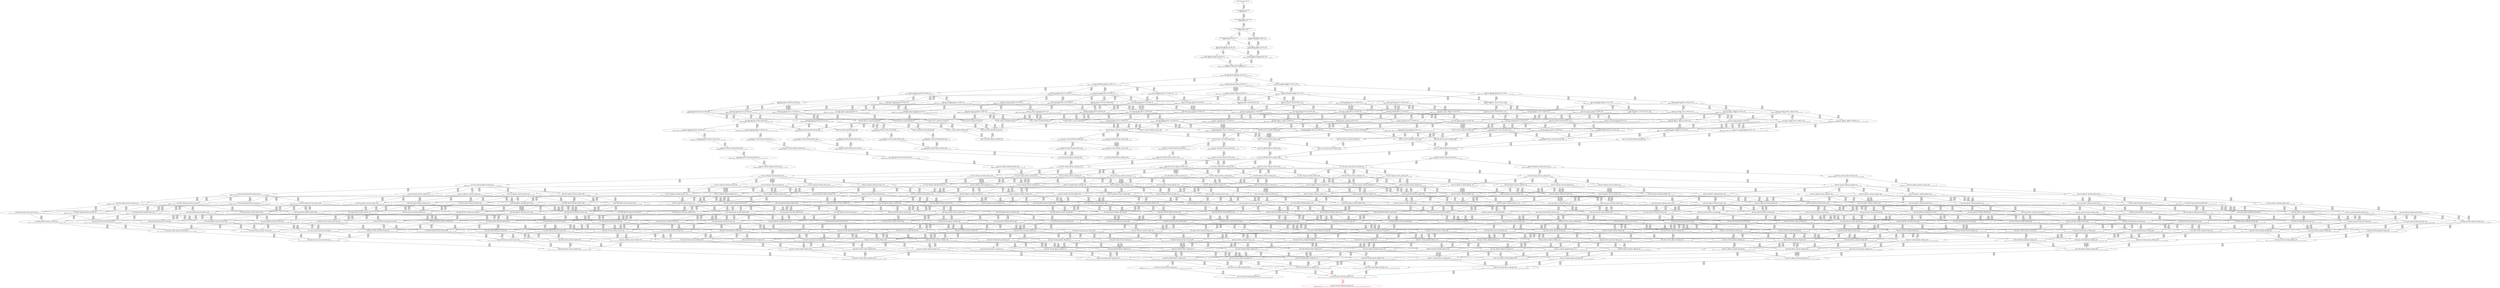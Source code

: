 digraph {
	S0[label="S0: [0, 0] [0, 0] [0, 0] [0, 0] \n{}{}"];
	S1[label="S1: [0, 0] [0, 0] [0, 0] [49, 62] \n{T0J0:49-62}{1}"];
	S2[label="S2: [49, 49] [49, 49] [49, 62] [53, 68] \n{T0J1:53-68}{1, 2}"];
	S3[label="S3: [49, 49] [49, 62] [53, 68] [62, 79] \n{T0J2:62-79}{1, 2, 3}"];
	S4[label="S4: [62, 62] [62, 62] [62, 68] [125, 141] \n{T0J3:125-141}{1, 2, 3, 4}"];
	S5[label="S5: [49, 62] [53, 68] [62, 79] [88, 111] \n{T0J2:62-79, T0J10:88-111}{1, 2, 3, 11}"];
	S6[label="S6: [62, 62] [62, 68] [104, 115] [125, 141] \n{T0J3:125-141, T0J6:104-115}{1, 2, 3, 4, 7}"];
	S7[label="S7: [62, 68] [62, 79] [88, 111] [125, 158] \n{T0J3:125-158, T0J10:88-111}{1, 2, 3, 4, 11}"];
	S8[label="S8: [62, 68] [104, 115] [125, 141] [135, 154] \n{T0J3:125-141, T0J6:104-115, T0J7:135-154}{1, 2, 3, 4, 7, 8}"];
	S9[label="S9: [62, 79] [88, 111] [104, 132] [125, 158] \n{T0J3:125-158, T0J6:104-132, T0J10:88-111}{1, 2, 3, 4, 7, 11}"];
	S10[label="S10: [88, 115] [104, 132] [125, 158] [135, 171] \n{T0J3:125-158, T0J6:104-132, T0J7:135-171, T0J10:88-117}{1, 2, 3, 4, 7, 8, 11}"];
	S11[label="S11: [104, 132] [125, 158] [132, 171] [135, 172] \n{T0J3:125-158, T0J7:135-171, T0J11:132-172}{1, 2, 3, 4, 7, 8, 11, 12}"];
	S12[label="S12: [125, 132] [132, 171] [135, 171] [156, 172] \n{T0J4:156-171, T0J7:135-171, T0J11:132-172}{1, 2, 3, 4, 5, 7, 8, 11, 12}"];
	S13[label="S13: [132, 132] [132, 158] [135, 171] [177, 189] \n{T0J7:135-171, T0J12:177-189}{1, 2, 3, 4, 7, 8, 11, 12, 13}"];
	S14[label="S14: [125, 158] [132, 171] [135, 172] [180, 227] \n{T0J7:135-171, T0J11:132-172, T0J15:180-227}{1, 2, 3, 4, 7, 8, 11, 12, 16}"];
	S15[label="S15: [132, 171] [135, 171] [156, 172] [169, 187] \n{T0J4:156-171, T0J5:169-187, T0J7:135-171, T0J11:132-172}{1, 2, 3, 4, 5, 6, 7, 8, 11, 12}"];
	S16[label="S16: [132, 158] [135, 171] [156, 171] [177, 189] \n{T0J4:156-171, T0J7:135-171, T0J12:177-189}{1, 2, 3, 4, 5, 7, 8, 11, 12, 13}"];
	S17[label="S17: [132, 171] [135, 172] [156, 197] [180, 227] \n{T0J4:156-197, T0J15:180-227}{1, 2, 3, 4, 5, 7, 8, 11, 12, 16}"];
	S18[label="S18: [132, 135] [134, 158] [135, 171] [177, 189] \n{T0J7:135-171, T0J12:177-189, T0J13:134-135}{1, 2, 3, 4, 7, 8, 11, 12, 13, 14}"];
	S19[label="S19: [132, 158] [135, 171] [177, 214] [180, 227] \n{T0J12:177-214, T0J15:180-227}{1, 2, 3, 4, 7, 8, 11, 12, 13, 16}"];
	S20[label="S20: [135, 157] [135, 172] [179, 213] [180, 227] \n{T0J8:179-213, T0J15:180-227}{1, 2, 3, 4, 7, 8, 9, 11, 12, 16}"];
	S21[label="S21: [132, 171] [135, 172] [169, 213] [180, 227] \n{T0J15:180-227, T0J20:169-213}{1, 2, 3, 4, 7, 8, 11, 12, 16, 21}"];
	S22[label="S22: [135, 171] [156, 172] [169, 187] [179, 227] \n{T0J8:179-227}{1, 2, 3, 4, 5, 6, 7, 8, 9, 11, 12}"];
	S23[label="S23: [135, 171] [156, 171] [169, 189] [177, 227] \n{T0J12:177-227}{1, 2, 3, 4, 5, 6, 7, 8, 11, 12, 13}"];
	S24[label="S24: [135, 172] [156, 197] [169, 226] [180, 265] \n{T0J15:180-265}{1, 2, 3, 4, 5, 6, 7, 8, 11, 12, 16}"];
	S25[label="S25: [135, 157] [156, 171] [177, 189] [179, 213] \n{T0J8:179-213, T0J12:177-189}{1, 2, 3, 4, 5, 7, 8, 9, 11, 12, 13}"];
	S26[label="S26: [134, 160] [135, 171] [156, 174] [177, 189] \n{T0J12:177-189}{1, 2, 3, 4, 5, 7, 8, 11, 12, 13, 14}"];
	S27[label="S27: [135, 172] [156, 197] [177, 214] [180, 252] \n{T0J12:177-214, T0J15:180-252}{1, 2, 3, 4, 5, 7, 8, 11, 12, 13, 16}"];
	S28[label="S28: [135, 172] [156, 197] [179, 213] [180, 227] \n{T0J8:179-213, T0J15:180-227}{1, 2, 3, 4, 5, 7, 8, 9, 11, 12, 16}"];
	S29[label="S29: [135, 172] [156, 210] [169, 213] [180, 227] \n{T0J15:180-227}{1, 2, 3, 4, 5, 7, 8, 11, 12, 16, 21}"];
	S30[label="S30: [135, 135] [135, 158] [177, 189] [179, 191] \n{T0J8:179-191, T0J12:177-189}{1, 2, 3, 4, 7, 8, 9, 11, 12, 13, 14}"];
	S31[label="S31: [134, 142] [135, 158] [137, 171] [177, 189] \n{T0J7:135-171, T0J12:177-189, T0J14:137-142}{1, 2, 3, 4, 7, 8, 11, 12, 13, 14, 15}"];
	S32[label="S32: [134, 160] [135, 171] [177, 214] [180, 230] \n{T0J12:177-214, T0J15:180-230}{1, 2, 3, 4, 7, 8, 11, 12, 13, 14, 16}"];
	S33[label="S33: [135, 172] [177, 213] [179, 214] [180, 227] \n{T0J8:179-213, T0J12:177-214, T0J15:180-227}{1, 2, 3, 4, 7, 8, 9, 11, 12, 13, 16}"];
	S34[label="S34: [135, 172] [169, 213] [177, 214] [180, 227] \n{T0J12:177-214, T0J15:180-227, T0J20:169-213}{1, 2, 3, 4, 7, 8, 11, 12, 13, 16, 21}"];
	S35[label="S35: [135, 172] [179, 213] [180, 227] [195, 232] \n{T0J8:179-213, T0J9:195-232, T0J15:180-227}{1, 2, 3, 4, 7, 8, 9, 10, 11, 12, 16}"];
	S36[label="S36: [135, 172] [169, 213] [179, 213] [180, 227] \n{T0J8:179-213, T0J15:180-227, T0J20:169-213}{1, 2, 3, 4, 7, 8, 9, 11, 12, 16, 21}"];
	S37[label="S37: [156, 172] [169, 187] [179, 227] [195, 246] \n{T0J8:179-227, T0J9:195-246}{1, 2, 3, 4, 5, 6, 7, 8, 9, 10, 11, 12}"];
	S38[label="S38: [156, 172] [169, 189] [177, 227] [179, 227] \n{T0J8:179-227, T0J12:177-227}{1, 2, 3, 4, 5, 6, 7, 8, 9, 11, 12, 13}"];
	S39[label="S39: [156, 197] [169, 226] [179, 228] [180, 265] \n{T0J8:179-228, T0J15:180-265}{1, 2, 3, 4, 5, 6, 7, 8, 9, 11, 12, 16}"];
	S40[label="S40: [135, 171] [156, 174] [169, 189] [177, 227] \n{T0J12:177-227}{1, 2, 3, 4, 5, 6, 7, 8, 11, 12, 13, 14}"];
	S41[label="S41: [156, 197] [169, 226] [177, 227] [180, 265] \n{T0J12:177-227, T0J15:180-265}{1, 2, 3, 4, 5, 6, 7, 8, 11, 12, 13, 16}"];
	S42[label="S42: [156, 210] [169, 226] [179, 227] [180, 265] \n{T0J15:180-265}{1, 2, 3, 4, 5, 6, 7, 8, 11, 12, 16, 21}"];
	S43[label="S43: [156, 171] [177, 189] [179, 213] [195, 232] \n{T0J8:179-213, T0J9:195-232, T0J12:177-189}{1, 2, 3, 4, 5, 7, 8, 9, 10, 11, 12, 13}"];
	S44[label="S44: [135, 171] [156, 174] [177, 189] [179, 213] \n{T0J8:179-213, T0J12:177-189}{1, 2, 3, 4, 5, 7, 8, 9, 11, 12, 13, 14}"];
	S45[label="S45: [156, 211] [177, 213] [179, 214] [180, 252] \n{T0J8:179-213, T0J12:177-214, T0J15:180-252}{1, 2, 3, 4, 5, 7, 8, 9, 11, 12, 13, 16}"];
	S46[label="S46: [135, 164] [137, 171] [156, 181] [177, 189] \n{T0J12:177-189}{1, 2, 3, 4, 5, 7, 8, 11, 12, 13, 14, 15}"];
	S47[label="S47: [135, 171] [156, 199] [177, 214] [180, 252] \n{T0J12:177-214, T0J15:180-252}{1, 2, 3, 4, 5, 7, 8, 11, 12, 13, 14, 16}"];
	S48[label="S48: [156, 211] [169, 213] [177, 214] [180, 252] \n{T0J12:177-214, T0J15:180-252}{1, 2, 3, 4, 5, 7, 8, 11, 12, 13, 16, 21}"];
	S49[label="S49: [156, 211] [179, 213] [180, 227] [195, 232] \n{T0J8:179-213, T0J9:195-232, T0J15:180-227}{1, 2, 3, 4, 5, 7, 8, 9, 10, 11, 12, 16}"];
	S50[label="S50: [156, 211] [169, 213] [179, 213] [180, 227] \n{T0J8:179-213, T0J15:180-227}{1, 2, 3, 4, 5, 7, 8, 9, 11, 12, 16, 21}"];
	S51[label="S51: [135, 158] [177, 189] [179, 191] [195, 210] \n{T0J8:179-191, T0J9:195-210, T0J12:177-189}{1, 2, 3, 4, 7, 8, 9, 10, 11, 12, 13, 14}"];
	S52[label="S52: [135, 142] [137, 158] [177, 189] [179, 198] \n{T0J8:179-198, T0J12:177-189}{1, 2, 3, 4, 7, 8, 9, 11, 12, 13, 14, 15}"];
	S53[label="S53: [135, 171] [177, 213] [179, 214] [180, 230] \n{T0J8:179-213, T0J12:177-214, T0J15:180-230}{1, 2, 3, 4, 7, 8, 9, 11, 12, 13, 14, 16}"];
	S54[label="S54: [135, 164] [137, 171] [177, 214] [180, 237] \n{T0J12:177-214, T0J15:180-237}{1, 2, 3, 4, 7, 8, 11, 12, 13, 14, 15, 16}"];
	S55[label="S55: [135, 171] [169, 213] [177, 214] [180, 230] \n{T0J12:177-214, T0J15:180-230, T0J20:169-213}{1, 2, 3, 4, 7, 8, 11, 12, 13, 14, 16, 21}"];
	S56[label="S56: [177, 213] [179, 214] [180, 227] [195, 232] \n{T0J8:179-213, T0J9:195-232, T0J12:177-214, T0J15:180-227}{1, 2, 3, 4, 7, 8, 9, 10, 11, 12, 13, 16}"];
	S57[label="S57: [169, 213] [177, 213] [179, 214] [180, 227] \n{T0J8:179-213, T0J12:177-214, T0J15:180-227, T0J20:169-213}{1, 2, 3, 4, 7, 8, 9, 11, 12, 13, 16, 21}"];
	S58[label="S58: [169, 213] [179, 213] [180, 227] [195, 232] \n{T0J8:179-213, T0J9:195-232, T0J15:180-227, T0J20:169-213}{1, 2, 3, 4, 7, 8, 9, 10, 11, 12, 16, 21}"];
	S59[label="S59: [169, 189] [177, 227] [179, 229] [200, 247] \n{T0J8:179-227, T0J9:195-247, T0J12:177-229}{1, 2, 3, 4, 5, 6, 7, 8, 9, 10, 11, 12, 13}"];
	S60[label="S60: [169, 226] [179, 228] [180, 265] [200, 272] \n{}{1, 2, 3, 4, 5, 6, 7, 8, 9, 10, 11, 12, 16}"];
	S61[label="S61: [156, 174] [169, 189] [177, 227] [179, 227] \n{T0J8:179-227, T0J12:177-227}{1, 2, 3, 4, 5, 6, 7, 8, 9, 11, 12, 13, 14}"];
	S62[label="S62: [169, 226] [177, 227] [179, 253] [200, 266] \n{}{1, 2, 3, 4, 5, 6, 7, 8, 9, 11, 12, 13, 16}"];
	S63[label="S63: [169, 226] [179, 227] [180, 265] [200, 266] \n{}{1, 2, 3, 4, 5, 6, 7, 8, 9, 11, 12, 16, 21}"];
	S64[label="S64: [137, 174] [156, 181] [169, 189] [177, 227] \n{T0J12:177-227}{1, 2, 3, 4, 5, 6, 7, 8, 11, 12, 13, 14, 15}"];
	S65[label="S65: [156, 199] [169, 226] [177, 227] [180, 265] \n{T0J12:177-227, T0J15:180-265}{1, 2, 3, 4, 5, 6, 7, 8, 11, 12, 13, 14, 16}"];
	S66[label="S66: [169, 226] [177, 227] [180, 252] [200, 266] \n{}{1, 2, 3, 4, 5, 6, 7, 8, 11, 12, 13, 16, 21}"];
	S67[label="S67: [169, 226] [179, 227] [180, 234] [220, 265] \n{T0J15:180-265, T0J21:220-234}{1, 2, 3, 4, 5, 6, 7, 8, 11, 12, 16, 21, 22}"];
	S68[label="S68: [169, 186] [179, 226] [180, 227] [181, 265] \n{T0J15:180-265, T0J24:181-186}{1, 2, 3, 4, 5, 6, 7, 8, 11, 12, 16, 21, 25}"];
	S69[label="S69: [156, 189] [177, 191] [179, 213] [195, 232] \n{T0J8:179-213, T0J9:195-232, T0J12:177-189}{1, 2, 3, 4, 5, 7, 8, 9, 10, 11, 12, 13, 14}"];
	S70[label="S70: [177, 214] [179, 227] [180, 232] [201, 252] \n{}{1, 2, 3, 4, 5, 7, 8, 9, 10, 11, 12, 13, 16}"];
	S71[label="S71: [137, 171] [156, 181] [177, 189] [179, 213] \n{T0J8:179-213, T0J12:177-189}{1, 2, 3, 4, 5, 7, 8, 9, 11, 12, 13, 14, 15}"];
	S72[label="S72: [156, 210] [177, 213] [179, 214] [180, 252] \n{T0J8:179-213, T0J12:177-214, T0J15:180-252}{1, 2, 3, 4, 5, 7, 8, 9, 11, 12, 13, 14, 16}"];
	S73[label="S73: [169, 213] [177, 214] [180, 227] [200, 252] \n{}{1, 2, 3, 4, 5, 7, 8, 9, 11, 12, 13, 16, 21}"];
	S74[label="S74: [137, 171] [156, 203] [177, 214] [180, 252] \n{T0J12:177-214, T0J15:180-252}{1, 2, 3, 4, 5, 7, 8, 11, 12, 13, 14, 15, 16}"];
	S75[label="S75: [156, 210] [169, 213] [177, 214] [180, 252] \n{T0J12:177-214, T0J15:180-252}{1, 2, 3, 4, 5, 7, 8, 11, 12, 13, 14, 16, 21}"];
	S76[label="S76: [169, 213] [179, 227] [180, 232] [200, 252] \n{}{1, 2, 3, 4, 5, 7, 8, 9, 10, 11, 12, 16, 21}"];
	S77[label="S77: [137, 164] [177, 189] [179, 198] [195, 217] \n{T0J8:179-198, T0J9:195-217, T0J12:177-189}{1, 2, 3, 4, 7, 8, 9, 10, 11, 12, 13, 14, 15}"];
	S78[label="S78: [177, 213] [179, 214] [180, 230] [195, 252] \n{T0J8:179-213, T0J9:195-232, T0J12:177-214, T0J15:180-252}{1, 2, 3, 4, 7, 8, 9, 10, 11, 12, 13, 14, 16}"];
	S79[label="S79: [137, 171] [177, 213] [179, 214] [180, 237] \n{T0J8:179-213, T0J12:177-214, T0J15:180-237}{1, 2, 3, 4, 7, 8, 9, 11, 12, 13, 14, 15, 16}"];
	S80[label="S80: [169, 213] [177, 213] [179, 214] [180, 230] \n{T0J8:179-213, T0J12:177-214, T0J15:180-230, T0J20:169-213}{1, 2, 3, 4, 7, 8, 9, 11, 12, 13, 14, 16, 21}"];
	S81[label="S81: [137, 171] [169, 213] [177, 214] [180, 237] \n{T0J12:177-214, T0J15:180-237, T0J20:169-213}{1, 2, 3, 4, 7, 8, 11, 12, 13, 14, 15, 16, 21}"];
	S82[label="S82: [169, 192] [177, 227] [179, 232] [200, 249] \n{T0J9:195-249}{1, 2, 3, 4, 5, 6, 7, 8, 9, 10, 11, 12, 13, 14}"];
	S83[label="S83: [177, 228] [179, 265] [200, 272] [214, 301] \n{}{1, 2, 3, 4, 5, 6, 7, 8, 9, 10, 11, 12, 13, 16}"];
	S84[label="S84: [179, 227] [180, 265] [200, 266] [213, 301] \n{}{1, 2, 3, 4, 5, 6, 7, 8, 9, 10, 11, 12, 16, 21}"];
	S85[label="S85: [156, 181] [169, 189] [177, 227] [179, 230] \n{T0J8:179-230, T0J12:177-227}{1, 2, 3, 4, 5, 6, 7, 8, 9, 11, 12, 13, 14, 15}"];
	S86[label="S86: [169, 226] [177, 227] [179, 255] [200, 266] \n{}{1, 2, 3, 4, 5, 6, 7, 8, 9, 11, 12, 13, 14, 16}"];
	S87[label="S87: [177, 227] [179, 252] [200, 266] [213, 282] \n{}{1, 2, 3, 4, 5, 6, 7, 8, 9, 11, 12, 13, 16, 21}"];
	S88[label="S88: [179, 227] [180, 234] [200, 265] [220, 282] \n{}{1, 2, 3, 4, 5, 6, 7, 8, 9, 11, 12, 16, 21, 22}"];
	S89[label="S89: [179, 226] [180, 227] [181, 265] [200, 266] \n{}{1, 2, 3, 4, 5, 6, 7, 8, 9, 11, 12, 16, 21, 25}"];
	S90[label="S90: [156, 203] [169, 226] [177, 227] [180, 265] \n{T0J12:177-227, T0J15:180-265}{1, 2, 3, 4, 5, 6, 7, 8, 11, 12, 13, 14, 15, 16}"];
	S91[label="S91: [169, 226] [177, 227] [180, 252] [200, 266] \n{}{1, 2, 3, 4, 5, 6, 7, 8, 11, 12, 13, 14, 16, 21}"];
	S92[label="S92: [177, 227] [180, 234] [200, 252] [220, 266] \n{T0J21:220-234}{1, 2, 3, 4, 5, 6, 7, 8, 11, 12, 13, 16, 21, 22}"];
	S93[label="S93: [177, 226] [180, 227] [181, 252] [200, 266] \n{T0J24:181-186}{1, 2, 3, 4, 5, 6, 7, 8, 11, 12, 13, 16, 21, 25}"];
	S94[label="S94: [179, 201] [180, 227] [193, 234] [220, 265] \n{T0J15:180-265, T0J21:220-234, T0J22:193-201}{1, 2, 3, 4, 5, 6, 7, 8, 11, 12, 16, 21, 22, 23}"];
	S95[label="S95: [179, 226] [180, 227] [181, 234] [220, 265] \n{T0J15:180-265, T0J21:220-234, T0J24:181-186}{1, 2, 3, 4, 5, 6, 7, 8, 11, 12, 16, 21, 22, 25}"];
	S96[label="S96: [156, 189] [177, 198] [179, 213] [195, 232] \n{T0J8:179-213, T0J9:195-232, T0J12:177-189}{1, 2, 3, 4, 5, 7, 8, 9, 10, 11, 12, 13, 14, 15}"];
	S97[label="S97: [177, 214] [179, 230] [180, 252] [208, 252] \n{}{1, 2, 3, 4, 5, 7, 8, 9, 10, 11, 12, 13, 14, 16}"];
	S98[label="S98: [156, 210] [177, 213] [179, 214] [180, 252] \n{T0J8:179-213, T0J12:177-214, T0J15:180-252}{1, 2, 3, 4, 5, 7, 8, 9, 11, 12, 13, 14, 15, 16}"];
	S99[label="S99: [169, 213] [177, 214] [180, 230] [200, 252] \n{}{1, 2, 3, 4, 5, 7, 8, 9, 11, 12, 13, 14, 16, 21}"];
	S100[label="S100: [156, 210] [169, 213] [177, 214] [180, 252] \n{T0J12:177-214, T0J15:180-252}{1, 2, 3, 4, 5, 7, 8, 11, 12, 13, 14, 15, 16, 21}"];
	S101[label="S101: [177, 213] [179, 214] [180, 232] [197, 252] \n{T0J8:179-213, T0J9:195-232, T0J12:177-214, T0J15:180-252}{1, 2, 3, 4, 7, 8, 9, 10, 11, 12, 13, 14, 15, 16}"];
	S102[label="S102: [169, 213] [177, 213] [180, 214] [181, 237] \n{T0J8:179-213, T0J12:177-214, T0J15:180-237, T0J20:169-213}{1, 2, 3, 4, 7, 8, 9, 11, 12, 13, 14, 15, 16, 21}"];
	S103[label="S103: [169, 199] [177, 227] [179, 232] [200, 256] \n{T0J9:195-256}{1, 2, 3, 4, 5, 6, 7, 8, 9, 10, 11, 12, 13, 14, 15}"];
	S104[label="S104: [177, 231] [179, 265] [200, 272] [214, 301] \n{}{1, 2, 3, 4, 5, 6, 7, 8, 9, 10, 11, 12, 13, 14, 16}"];
	S105[label="S105: [179, 265] [200, 266] [213, 284] [224, 302] \n{}{1, 2, 3, 4, 5, 6, 7, 8, 9, 10, 11, 12, 13, 16, 21}"];
	S106[label="S106: [169, 226] [177, 227] [179, 259] [200, 266] \n{}{1, 2, 3, 4, 5, 6, 7, 8, 9, 11, 12, 13, 14, 15, 16}"];
	S107[label="S107: [177, 227] [179, 252] [200, 266] [213, 282] \n{}{1, 2, 3, 4, 5, 6, 7, 8, 9, 11, 12, 13, 14, 16, 21}"];
	S108[label="S108: [180, 234] [200, 265] [220, 282] [239, 302] \n{T0J9:239-302}{1, 2, 3, 4, 5, 6, 7, 8, 9, 10, 11, 12, 16, 21, 22}"];
	S109[label="S109: [180, 227] [181, 265] [200, 266] [239, 301] \n{T0J9:239-301}{1, 2, 3, 4, 5, 6, 7, 8, 9, 10, 11, 12, 16, 21, 25}"];
	S110[label="S110: [169, 226] [177, 227] [180, 252] [200, 266] \n{}{1, 2, 3, 4, 5, 6, 7, 8, 11, 12, 13, 14, 15, 16, 21}"];
	S111[label="S111: [177, 227] [180, 234] [200, 252] [220, 266] \n{T0J21:220-234}{1, 2, 3, 4, 5, 6, 7, 8, 11, 12, 13, 14, 16, 21, 22}"];
	S112[label="S112: [177, 186] [180, 227] [181, 252] [200, 266] \n{T0J24:181-186}{1, 2, 3, 4, 5, 6, 7, 8, 11, 12, 13, 14, 16, 21, 25}"];
	S113[label="S113: [180, 234] [200, 252] [220, 266] [221, 283] \n{T0J8:221-283}{1, 2, 3, 4, 5, 6, 7, 8, 9, 11, 12, 13, 16, 21, 22}"];
	S114[label="S114: [180, 227] [181, 252] [200, 266] [221, 282] \n{T0J8:221-282}{1, 2, 3, 4, 5, 6, 7, 8, 9, 11, 12, 13, 16, 21, 25}"];
	S115[label="S115: [180, 227] [193, 234] [220, 257] [223, 265] \n{T0J8:223-257, T0J21:220-234}{1, 2, 3, 4, 5, 6, 7, 8, 9, 11, 12, 16, 21, 22, 23}"];
	S116[label="S116: [180, 227] [181, 234] [220, 265] [223, 282] \n{T0J8:223-282}{1, 2, 3, 4, 5, 6, 7, 8, 9, 11, 12, 16, 21, 22, 25}"];
	S117[label="S117: [177, 214] [179, 232] [180, 252] [208, 252] \n{}{1, 2, 3, 4, 5, 7, 8, 9, 10, 11, 12, 13, 14, 15, 16}"];
	S118[label="S118: [169, 213] [177, 214] [180, 237] [200, 252] \n{}{1, 2, 3, 4, 5, 7, 8, 9, 11, 12, 13, 14, 15, 16, 21}"];
	S119[label="S119: [177, 238] [179, 265] [200, 272] [214, 301] \n{}{1, 2, 3, 4, 5, 6, 7, 8, 9, 10, 11, 12, 13, 14, 15, 16}"];
	S120[label="S120: [179, 266] [200, 268] [213, 284] [224, 302] \n{}{1, 2, 3, 4, 5, 6, 7, 8, 9, 10, 11, 12, 13, 14, 16, 21}"];
	S121[label="S121: [177, 227] [179, 252] [200, 266] [213, 282] \n{}{1, 2, 3, 4, 5, 6, 7, 8, 9, 11, 12, 13, 14, 15, 16, 21}"];
	S122[label="S122: [200, 265] [220, 282] [221, 291] [239, 309] \n{T0J9:239-309}{1, 2, 3, 4, 5, 6, 7, 8, 9, 10, 11, 12, 13, 16, 21, 22}"];
	S123[label="S123: [181, 265] [200, 266] [221, 284] [239, 302] \n{T0J9:239-302}{1, 2, 3, 4, 5, 6, 7, 8, 9, 10, 11, 12, 13, 16, 21, 25}"];
	S124[label="S124: [177, 227] [180, 234] [200, 252] [220, 266] \n{T0J21:220-234}{1, 2, 3, 4, 5, 6, 7, 8, 11, 12, 13, 14, 15, 16, 21, 22}"];
	S125[label="S125: [177, 186] [180, 227] [181, 252] [200, 266] \n{T0J24:181-186}{1, 2, 3, 4, 5, 6, 7, 8, 11, 12, 13, 14, 15, 16, 21, 25}"];
	S126[label="S126: [180, 234] [200, 252] [220, 266] [221, 283] \n{T0J8:221-283}{1, 2, 3, 4, 5, 6, 7, 8, 9, 11, 12, 13, 14, 16, 21, 22}"];
	S127[label="S127: [180, 227] [181, 242] [200, 252] [221, 266] \n{T0J8:221-242}{1, 2, 3, 4, 5, 6, 7, 8, 9, 11, 12, 13, 14, 16, 21, 25}"];
	S128[label="S128: [193, 234] [220, 257] [223, 265] [240, 302] \n{T0J9:240-302}{1, 2, 3, 4, 5, 6, 7, 8, 9, 10, 11, 12, 16, 21, 22, 23}"];
	S129[label="S129: [181, 234] [220, 265] [223, 282] [240, 302] \n{T0J9:240-302}{1, 2, 3, 4, 5, 6, 7, 8, 9, 10, 11, 12, 16, 21, 22, 25}"];
	S130[label="S130: [180, 265] [200, 272] [214, 301] [245, 320] \n{T0J16:245-320}{1, 2, 3, 4, 5, 6, 7, 8, 9, 10, 11, 12, 13, 14, 15, 16, 17}"];
	S131[label="S131: [179, 268] [200, 273] [213, 294] [221, 302] \n{}{1, 2, 3, 4, 5, 6, 7, 8, 9, 10, 11, 12, 13, 14, 15, 16, 21}"];
	S132[label="S132: [200, 268] [220, 282] [221, 291] [239, 309] \n{}{1, 2, 3, 4, 5, 6, 7, 8, 9, 10, 11, 12, 13, 14, 16, 21, 22}"];
	S133[label="S133: [181, 266] [200, 268] [221, 284] [239, 302] \n{}{1, 2, 3, 4, 5, 6, 7, 8, 9, 10, 11, 12, 13, 14, 16, 21, 25}"];
	S134[label="S134: [180, 234] [200, 252] [220, 266] [221, 283] \n{T0J8:221-283}{1, 2, 3, 4, 5, 6, 7, 8, 9, 11, 12, 13, 14, 15, 16, 21, 22}"];
	S135[label="S135: [180, 227] [181, 242] [200, 252] [221, 266] \n{T0J8:221-242}{1, 2, 3, 4, 5, 6, 7, 8, 9, 11, 12, 13, 14, 15, 16, 21, 25}"];
	S136[label="S136: [220, 257] [223, 265] [238, 291] [240, 302] \n{T0J9:240-302, T0J12:238-291}{1, 2, 3, 4, 5, 6, 7, 8, 9, 10, 11, 12, 13, 16, 21, 22, 23}"];
	S137[label="S137: [220, 265] [223, 282] [226, 291] [240, 302] \n{T0J9:240-302, T0J12:226-291}{1, 2, 3, 4, 5, 6, 7, 8, 9, 10, 11, 12, 13, 16, 21, 22, 25}"];
	S138[label="S138: [180, 266] [200, 272] [214, 301] [245, 320] \n{T0J17:180-266}{1, 2, 3, 4, 5, 6, 7, 8, 9, 10, 11, 12, 13, 14, 15, 16, 17, 18}"];
	S139[label="S139: [200, 273] [213, 301] [221, 320] [245, 351] \n{}{1, 2, 3, 4, 5, 6, 7, 8, 9, 10, 11, 12, 13, 14, 15, 16, 17, 21}"];
	S140[label="S140: [200, 275] [213, 294] [221, 302] [230, 333] \n{}{1, 2, 3, 4, 5, 6, 7, 8, 9, 10, 11, 12, 13, 14, 15, 16, 21, 22}"];
	S141[label="S141: [181, 273] [200, 285] [213, 294] [221, 302] \n{}{1, 2, 3, 4, 5, 6, 7, 8, 9, 10, 11, 12, 13, 14, 15, 16, 21, 25}"];
	S142[label="S142: [200, 273] [213, 293] [215, 294] [221, 302] \n{T0J25:215-293}{1, 2, 3, 4, 5, 6, 7, 8, 9, 10, 11, 12, 13, 14, 15, 16, 21, 26}"];
	S143[label="S143: [200, 273] [213, 294] [221, 302] [243, 348] \n{T0J26:243-348}{1, 2, 3, 4, 5, 6, 7, 8, 9, 10, 11, 12, 13, 14, 15, 16, 21, 27}"];
	S144[label="S144: [222, 260] [223, 265] [238, 291] [240, 302] \n{T0J13:222-260}{1, 2, 3, 4, 5, 6, 7, 8, 9, 10, 11, 12, 13, 14, 16, 21, 22, 23}"];
	S145[label="S145: [222, 268] [223, 282] [226, 291] [240, 302] \n{T0J13:222-268}{1, 2, 3, 4, 5, 6, 7, 8, 9, 10, 11, 12, 13, 14, 16, 21, 22, 25}"];
	S146[label="S146: [200, 272] [207, 300] [214, 301] [245, 320] \n{T0J18:207-300}{1, 2, 3, 4, 5, 6, 7, 8, 9, 10, 11, 12, 13, 14, 15, 16, 17, 18, 19}"];
	S147[label="S147: [200, 274] [213, 301] [221, 320] [245, 351] \n{}{1, 2, 3, 4, 5, 6, 7, 8, 9, 10, 11, 12, 13, 14, 15, 16, 17, 18, 21}"];
	S148[label="S148: [213, 301] [221, 320] [230, 337] [251, 357] \n{}{1, 2, 3, 4, 5, 6, 7, 8, 9, 10, 11, 12, 13, 14, 15, 16, 17, 21, 22}"];
	S149[label="S149: [200, 289] [213, 301] [221, 320] [245, 373] \n{}{1, 2, 3, 4, 5, 6, 7, 8, 9, 10, 11, 12, 13, 14, 15, 16, 17, 21, 25}"];
	S150[label="S150: [213, 293] [215, 301] [221, 320] [245, 355] \n{}{1, 2, 3, 4, 5, 6, 7, 8, 9, 10, 11, 12, 13, 14, 15, 16, 17, 21, 26}"];
	S151[label="S151: [213, 301] [221, 320] [243, 348] [264, 355] \n{}{1, 2, 3, 4, 5, 6, 7, 8, 9, 10, 11, 12, 13, 14, 15, 16, 17, 21, 27}"];
	S152[label="S152: [213, 294] [221, 302] [224, 306] [230, 333] \n{}{1, 2, 3, 4, 5, 6, 7, 8, 9, 10, 11, 12, 13, 14, 15, 16, 21, 22, 23}"];
	S153[label="S153: [200, 291] [213, 294] [221, 302] [230, 355] \n{}{1, 2, 3, 4, 5, 6, 7, 8, 9, 10, 11, 12, 13, 14, 15, 16, 21, 22, 25}"];
	S154[label="S154: [213, 293] [215, 294] [221, 302] [230, 337] \n{}{1, 2, 3, 4, 5, 6, 7, 8, 9, 10, 11, 12, 13, 14, 15, 16, 21, 22, 26}"];
	S155[label="S155: [213, 294] [221, 302] [230, 337] [251, 348] \n{}{1, 2, 3, 4, 5, 6, 7, 8, 9, 10, 11, 12, 13, 14, 15, 16, 21, 22, 27}"];
	S156[label="S156: [200, 289] [213, 294] [215, 302] [221, 316] \n{}{1, 2, 3, 4, 5, 6, 7, 8, 9, 10, 11, 12, 13, 14, 15, 16, 21, 25, 26}"];
	S157[label="S157: [200, 289] [213, 294] [221, 302] [243, 371] \n{}{1, 2, 3, 4, 5, 6, 7, 8, 9, 10, 11, 12, 13, 14, 15, 16, 21, 25, 27}"];
	S158[label="S158: [213, 293] [215, 294] [221, 302] [243, 348] \n{}{1, 2, 3, 4, 5, 6, 7, 8, 9, 10, 11, 12, 13, 14, 15, 16, 21, 26, 27}"];
	S159[label="S159: [207, 300] [214, 301] [231, 311] [245, 320] \n{T0J19:231-311}{1, 2, 3, 4, 5, 6, 7, 8, 9, 10, 11, 12, 13, 14, 15, 16, 17, 18, 19, 20}"];
	S160[label="S160: [207, 301] [214, 308] [227, 320] [245, 351] \n{}{1, 2, 3, 4, 5, 6, 7, 8, 9, 10, 11, 12, 13, 14, 15, 16, 17, 18, 19, 21}"];
	S161[label="S161: [213, 302] [221, 320] [230, 338] [251, 357] \n{}{1, 2, 3, 4, 5, 6, 7, 8, 9, 10, 11, 12, 13, 14, 15, 16, 17, 18, 21, 22}"];
	S162[label="S162: [200, 292] [213, 301] [221, 320] [245, 373] \n{}{1, 2, 3, 4, 5, 6, 7, 8, 9, 10, 11, 12, 13, 14, 15, 16, 17, 18, 21, 25}"];
	S163[label="S163: [213, 294] [215, 301] [221, 320] [245, 355] \n{}{1, 2, 3, 4, 5, 6, 7, 8, 9, 10, 11, 12, 13, 14, 15, 16, 17, 18, 21, 26}"];
	S164[label="S164: [213, 302] [221, 320] [243, 348] [264, 355] \n{}{1, 2, 3, 4, 5, 6, 7, 8, 9, 10, 11, 12, 13, 14, 15, 16, 17, 18, 21, 27}"];
	S165[label="S165: [221, 320] [224, 324] [230, 337] [251, 376] \n{}{1, 2, 3, 4, 5, 6, 7, 8, 9, 10, 11, 12, 13, 14, 15, 16, 17, 21, 22, 23}"];
	S166[label="S166: [213, 309] [221, 320] [230, 355] [251, 373] \n{}{1, 2, 3, 4, 5, 6, 7, 8, 9, 10, 11, 12, 13, 14, 15, 16, 17, 21, 22, 25}"];
	S167[label="S167: [215, 301] [221, 320] [230, 355] [251, 375] \n{}{1, 2, 3, 4, 5, 6, 7, 8, 9, 10, 11, 12, 13, 14, 15, 16, 17, 21, 22, 26}"];
	S168[label="S168: [221, 320] [230, 348] [251, 355] [264, 376] \n{}{1, 2, 3, 4, 5, 6, 7, 8, 9, 10, 11, 12, 13, 14, 15, 16, 17, 21, 22, 27}"];
	S169[label="S169: [213, 301] [215, 316] [221, 320] [245, 373] \n{}{1, 2, 3, 4, 5, 6, 7, 8, 9, 10, 11, 12, 13, 14, 15, 16, 17, 21, 25, 26}"];
	S170[label="S170: [213, 309] [221, 320] [243, 371] [264, 376] \n{}{1, 2, 3, 4, 5, 6, 7, 8, 9, 10, 11, 12, 13, 14, 15, 16, 17, 21, 25, 27}"];
	S171[label="S171: [215, 301] [221, 320] [243, 348] [264, 375] \n{}{1, 2, 3, 4, 5, 6, 7, 8, 9, 10, 11, 12, 13, 14, 15, 16, 17, 21, 26, 27}"];
	S172[label="S172: [221, 302] [224, 306] [230, 333] [259, 351] \n{T0J23:259-351}{1, 2, 3, 4, 5, 6, 7, 8, 9, 10, 11, 12, 13, 14, 15, 16, 21, 22, 23, 24}"];
	S173[label="S173: [213, 302] [221, 306] [224, 322] [230, 355] \n{}{1, 2, 3, 4, 5, 6, 7, 8, 9, 10, 11, 12, 13, 14, 15, 16, 21, 22, 23, 25}"];
	S174[label="S174: [215, 294] [221, 302] [230, 324] [233, 337] \n{}{1, 2, 3, 4, 5, 6, 7, 8, 9, 10, 11, 12, 13, 14, 15, 16, 21, 22, 23, 26}"];
	S175[label="S175: [221, 302] [224, 324] [230, 337] [251, 348] \n{}{1, 2, 3, 4, 5, 6, 7, 8, 9, 10, 11, 12, 13, 14, 15, 16, 21, 22, 23, 27}"];
	S176[label="S176: [213, 294] [215, 302] [221, 316] [230, 355] \n{}{1, 2, 3, 4, 5, 6, 7, 8, 9, 10, 11, 12, 13, 14, 15, 16, 21, 22, 25, 26}"];
	S177[label="S177: [213, 302] [221, 309] [230, 357] [251, 371] \n{}{1, 2, 3, 4, 5, 6, 7, 8, 9, 10, 11, 12, 13, 14, 15, 16, 21, 22, 25, 27}"];
	S178[label="S178: [215, 294] [221, 302] [230, 348] [251, 357] \n{}{1, 2, 3, 4, 5, 6, 7, 8, 9, 10, 11, 12, 13, 14, 15, 16, 21, 22, 26, 27}"];
	S179[label="S179: [213, 294] [215, 302] [221, 318] [243, 371] \n{}{1, 2, 3, 4, 5, 6, 7, 8, 9, 10, 11, 12, 13, 14, 15, 16, 21, 25, 26, 27}"];
	S180[label="S180: [215, 294] [215, 302] [221, 316] [283, 375] \n{T0J29:283-375}{1, 2, 3, 4, 5, 6, 7, 8, 9, 10, 11, 12, 13, 14, 15, 16, 21, 25, 26, 30}"];
	S181[label="S181: [214, 308] [227, 320] [238, 340] [245, 356] \n{}{1, 2, 3, 4, 5, 6, 7, 8, 9, 10, 11, 12, 13, 14, 15, 16, 17, 18, 19, 20, 21}"];
	S182[label="S182: [214, 320] [227, 336] [240, 351] [251, 357] \n{}{1, 2, 3, 4, 5, 6, 7, 8, 9, 10, 11, 12, 13, 14, 15, 16, 17, 18, 19, 21, 22}"];
	S183[label="S183: [213, 308] [219, 320] [227, 326] [245, 373] \n{}{1, 2, 3, 4, 5, 6, 7, 8, 9, 10, 11, 12, 13, 14, 15, 16, 17, 18, 19, 21, 25}"];
	S184[label="S184: [214, 301] [221, 320] [227, 328] [245, 355] \n{}{1, 2, 3, 4, 5, 6, 7, 8, 9, 10, 11, 12, 13, 14, 15, 16, 17, 18, 19, 21, 26}"];
	S185[label="S185: [214, 320] [227, 336] [243, 348] [264, 355] \n{}{1, 2, 3, 4, 5, 6, 7, 8, 9, 10, 11, 12, 13, 14, 15, 16, 17, 18, 19, 21, 27}"];
	S186[label="S186: [221, 321] [224, 324] [230, 338] [251, 376] \n{}{1, 2, 3, 4, 5, 6, 7, 8, 9, 10, 11, 12, 13, 14, 15, 16, 17, 18, 21, 22, 23}"];
	S187[label="S187: [213, 310] [221, 320] [230, 356] [251, 373] \n{}{1, 2, 3, 4, 5, 6, 7, 8, 9, 10, 11, 12, 13, 14, 15, 16, 17, 18, 21, 22, 25}"];
	S188[label="S188: [215, 302] [221, 320] [230, 355] [251, 375] \n{}{1, 2, 3, 4, 5, 6, 7, 8, 9, 10, 11, 12, 13, 14, 15, 16, 17, 18, 21, 22, 26}"];
	S189[label="S189: [221, 321] [230, 348] [251, 355] [264, 376] \n{}{1, 2, 3, 4, 5, 6, 7, 8, 9, 10, 11, 12, 13, 14, 15, 16, 17, 18, 21, 22, 27}"];
	S190[label="S190: [213, 302] [215, 317] [221, 320] [245, 373] \n{}{1, 2, 3, 4, 5, 6, 7, 8, 9, 10, 11, 12, 13, 14, 15, 16, 17, 18, 21, 25, 26}"];
	S191[label="S191: [213, 310] [221, 320] [243, 372] [264, 376] \n{}{1, 2, 3, 4, 5, 6, 7, 8, 9, 10, 11, 12, 13, 14, 15, 16, 17, 18, 21, 25, 27}"];
	S192[label="S192: [215, 302] [221, 320] [243, 348] [264, 375] \n{}{1, 2, 3, 4, 5, 6, 7, 8, 9, 10, 11, 12, 13, 14, 15, 16, 17, 18, 21, 26, 27}"];
	S193[label="S193: [224, 324] [230, 337] [251, 351] [267, 384] \n{}{1, 2, 3, 4, 5, 6, 7, 8, 9, 10, 11, 12, 13, 14, 15, 16, 17, 21, 22, 23, 24}"];
	S194[label="S194: [221, 320] [224, 324] [230, 355] [251, 384] \n{}{1, 2, 3, 4, 5, 6, 7, 8, 9, 10, 11, 12, 13, 14, 15, 16, 17, 21, 22, 23, 25}"];
	S195[label="S195: [221, 320] [230, 324] [233, 355] [251, 376] \n{}{1, 2, 3, 4, 5, 6, 7, 8, 9, 10, 11, 12, 13, 14, 15, 16, 17, 21, 22, 23, 26}"];
	S196[label="S196: [224, 324] [230, 348] [251, 355] [264, 384] \n{}{1, 2, 3, 4, 5, 6, 7, 8, 9, 10, 11, 12, 13, 14, 15, 16, 17, 21, 22, 23, 27}"];
	S197[label="S197: [215, 318] [221, 320] [230, 357] [251, 376] \n{}{1, 2, 3, 4, 5, 6, 7, 8, 9, 10, 11, 12, 13, 14, 15, 16, 17, 21, 22, 25, 26}"];
	S198[label="S198: [221, 320] [230, 357] [251, 373] [264, 384] \n{}{1, 2, 3, 4, 5, 6, 7, 8, 9, 10, 11, 12, 13, 14, 15, 16, 17, 21, 22, 25, 27}"];
	S199[label="S199: [221, 320] [230, 348] [251, 357] [264, 376] \n{}{1, 2, 3, 4, 5, 6, 7, 8, 9, 10, 11, 12, 13, 14, 15, 16, 17, 21, 22, 26, 27}"];
	S200[label="S200: [215, 318] [221, 320] [243, 373] [264, 376] \n{}{1, 2, 3, 4, 5, 6, 7, 8, 9, 10, 11, 12, 13, 14, 15, 16, 17, 21, 25, 26, 27}"];
	S201[label="S201: [215, 316] [221, 320] [245, 375] [283, 376] \n{}{1, 2, 3, 4, 5, 6, 7, 8, 9, 10, 11, 12, 13, 14, 15, 16, 17, 21, 25, 26, 30}"];
	S202[label="S202: [221, 306] [224, 322] [230, 351] [259, 355] \n{}{1, 2, 3, 4, 5, 6, 7, 8, 9, 10, 11, 12, 13, 14, 15, 16, 21, 22, 23, 24, 25}"];
	S203[label="S203: [221, 302] [230, 324] [233, 337] [259, 351] \n{}{1, 2, 3, 4, 5, 6, 7, 8, 9, 10, 11, 12, 13, 14, 15, 16, 21, 22, 23, 24, 26}"];
	S204[label="S204: [224, 324] [230, 337] [251, 348] [267, 351] \n{}{1, 2, 3, 4, 5, 6, 7, 8, 9, 10, 11, 12, 13, 14, 15, 16, 21, 22, 23, 24, 27}"];
	S205[label="S205: [259, 268] [259, 294] [259, 306] [279, 333] \n{T0J28:279-294}{1, 2, 3, 4, 5, 6, 7, 8, 9, 10, 11, 12, 13, 14, 15, 16, 21, 22, 23, 24, 29}"];
	S206[label="S206: [215, 306] [221, 318] [230, 324] [233, 355] \n{}{1, 2, 3, 4, 5, 6, 7, 8, 9, 10, 11, 12, 13, 14, 15, 16, 21, 22, 23, 25, 26}"];
	S207[label="S207: [221, 309] [224, 324] [230, 357] [251, 373] \n{}{1, 2, 3, 4, 5, 6, 7, 8, 9, 10, 11, 12, 13, 14, 15, 16, 21, 22, 23, 25, 27}"];
	S208[label="S208: [221, 302] [230, 324] [233, 348] [251, 357] \n{}{1, 2, 3, 4, 5, 6, 7, 8, 9, 10, 11, 12, 13, 14, 15, 16, 21, 22, 23, 26, 27}"];
	S209[label="S209: [215, 309] [221, 318] [230, 357] [251, 373] \n{}{1, 2, 3, 4, 5, 6, 7, 8, 9, 10, 11, 12, 13, 14, 15, 16, 21, 22, 25, 26, 27}"];
	S210[label="S210: [215, 302] [221, 316] [230, 357] [283, 375] \n{}{1, 2, 3, 4, 5, 6, 7, 8, 9, 10, 11, 12, 13, 14, 15, 16, 21, 22, 25, 26, 30}"];
	S211[label="S211: [215, 302] [221, 318] [243, 373] [283, 378] \n{}{1, 2, 3, 4, 5, 6, 7, 8, 9, 10, 11, 12, 13, 14, 15, 16, 21, 25, 26, 27, 30}"];
	S212[label="S212: [227, 336] [238, 351] [245, 357] [251, 372] \n{}{1, 2, 3, 4, 5, 6, 7, 8, 9, 10, 11, 12, 13, 14, 15, 16, 17, 18, 19, 20, 21, 22}"];
	S213[label="S213: [219, 320] [227, 326] [238, 347] [245, 373] \n{}{1, 2, 3, 4, 5, 6, 7, 8, 9, 10, 11, 12, 13, 14, 15, 16, 17, 18, 19, 20, 21, 25}"];
	S214[label="S214: [221, 320] [227, 328] [238, 340] [245, 356] \n{}{1, 2, 3, 4, 5, 6, 7, 8, 9, 10, 11, 12, 13, 14, 15, 16, 17, 18, 19, 20, 21, 26}"];
	S215[label="S215: [227, 336] [238, 348] [245, 355] [264, 359] \n{}{1, 2, 3, 4, 5, 6, 7, 8, 9, 10, 11, 12, 13, 14, 15, 16, 17, 18, 19, 20, 21, 27}"];
	S216[label="S216: [245, 272] [245, 320] [245, 340] [248, 356] \n{T0J27:248-272}{1, 2, 3, 4, 5, 6, 7, 8, 9, 10, 11, 12, 13, 14, 15, 16, 17, 18, 19, 20, 21, 28}"];
	S217[label="S217: [224, 324] [230, 338] [240, 355] [251, 376] \n{}{1, 2, 3, 4, 5, 6, 7, 8, 9, 10, 11, 12, 13, 14, 15, 16, 17, 18, 19, 21, 22, 23}"];
	S218[label="S218: [219, 320] [227, 344] [240, 357] [251, 373] \n{}{1, 2, 3, 4, 5, 6, 7, 8, 9, 10, 11, 12, 13, 14, 15, 16, 17, 18, 19, 21, 22, 25}"];
	S219[label="S219: [221, 320] [227, 336] [240, 355] [251, 375] \n{}{1, 2, 3, 4, 5, 6, 7, 8, 9, 10, 11, 12, 13, 14, 15, 16, 17, 18, 19, 21, 22, 26}"];
	S220[label="S220: [227, 348] [240, 355] [251, 355] [264, 376] \n{}{1, 2, 3, 4, 5, 6, 7, 8, 9, 10, 11, 12, 13, 14, 15, 16, 17, 18, 19, 21, 22, 27}"];
	S221[label="S221: [215, 318] [221, 320] [227, 336] [245, 373] \n{}{1, 2, 3, 4, 5, 6, 7, 8, 9, 10, 11, 12, 13, 14, 15, 16, 17, 18, 19, 21, 25, 26}"];
	S222[label="S222: [219, 320] [227, 344] [243, 373] [264, 376] \n{}{1, 2, 3, 4, 5, 6, 7, 8, 9, 10, 11, 12, 13, 14, 15, 16, 17, 18, 19, 21, 25, 27}"];
	S223[label="S223: [221, 320] [227, 336] [243, 348] [264, 375] \n{}{1, 2, 3, 4, 5, 6, 7, 8, 9, 10, 11, 12, 13, 14, 15, 16, 17, 18, 19, 21, 26, 27}"];
	S224[label="S224: [224, 325] [230, 338] [251, 351] [267, 384] \n{}{1, 2, 3, 4, 5, 6, 7, 8, 9, 10, 11, 12, 13, 14, 15, 16, 17, 18, 21, 22, 23, 24}"];
	S225[label="S225: [221, 321] [224, 324] [230, 356] [251, 384] \n{}{1, 2, 3, 4, 5, 6, 7, 8, 9, 10, 11, 12, 13, 14, 15, 16, 17, 18, 21, 22, 23, 25}"];
	S226[label="S226: [221, 321] [230, 324] [233, 355] [251, 376] \n{}{1, 2, 3, 4, 5, 6, 7, 8, 9, 10, 11, 12, 13, 14, 15, 16, 17, 18, 21, 22, 23, 26}"];
	S227[label="S227: [224, 325] [230, 348] [251, 355] [264, 384] \n{}{1, 2, 3, 4, 5, 6, 7, 8, 9, 10, 11, 12, 13, 14, 15, 16, 17, 18, 21, 22, 23, 27}"];
	S228[label="S228: [215, 319] [221, 320] [230, 357] [251, 376] \n{}{1, 2, 3, 4, 5, 6, 7, 8, 9, 10, 11, 12, 13, 14, 15, 16, 17, 18, 21, 22, 25, 26}"];
	S229[label="S229: [221, 321] [230, 357] [251, 373] [264, 384] \n{}{1, 2, 3, 4, 5, 6, 7, 8, 9, 10, 11, 12, 13, 14, 15, 16, 17, 18, 21, 22, 25, 27}"];
	S230[label="S230: [221, 321] [230, 348] [251, 357] [264, 376] \n{}{1, 2, 3, 4, 5, 6, 7, 8, 9, 10, 11, 12, 13, 14, 15, 16, 17, 18, 21, 22, 26, 27}"];
	S231[label="S231: [215, 319] [221, 320] [243, 373] [264, 376] \n{}{1, 2, 3, 4, 5, 6, 7, 8, 9, 10, 11, 12, 13, 14, 15, 16, 17, 18, 21, 25, 26, 27}"];
	S232[label="S232: [215, 317] [221, 320] [245, 375] [283, 376] \n{}{1, 2, 3, 4, 5, 6, 7, 8, 9, 10, 11, 12, 13, 14, 15, 16, 17, 18, 21, 25, 26, 30}"];
	S233[label="S233: [224, 324] [230, 351] [251, 355] [267, 388] \n{}{1, 2, 3, 4, 5, 6, 7, 8, 9, 10, 11, 12, 13, 14, 15, 16, 17, 21, 22, 23, 24, 25}"];
	S234[label="S234: [230, 324] [233, 351] [251, 355] [267, 384] \n{}{1, 2, 3, 4, 5, 6, 7, 8, 9, 10, 11, 12, 13, 14, 15, 16, 17, 21, 22, 23, 24, 26}"];
	S235[label="S235: [230, 348] [251, 351] [264, 355] [270, 406] \n{}{1, 2, 3, 4, 5, 6, 7, 8, 9, 10, 11, 12, 13, 14, 15, 16, 17, 21, 22, 23, 24, 27}"];
	S236[label="S236: [259, 294] [259, 337] [267, 351] [279, 384] \n{T0J28:279-294}{1, 2, 3, 4, 5, 6, 7, 8, 9, 10, 11, 12, 13, 14, 15, 16, 17, 21, 22, 23, 24, 29}"];
	S237[label="S237: [221, 320] [230, 324] [233, 357] [251, 388] \n{}{1, 2, 3, 4, 5, 6, 7, 8, 9, 10, 11, 12, 13, 14, 15, 16, 17, 21, 22, 23, 25, 26}"];
	S238[label="S238: [224, 324] [230, 357] [251, 373] [264, 391] \n{}{1, 2, 3, 4, 5, 6, 7, 8, 9, 10, 11, 12, 13, 14, 15, 16, 17, 21, 22, 23, 25, 27}"];
	S239[label="S239: [230, 324] [233, 348] [251, 357] [264, 384] \n{}{1, 2, 3, 4, 5, 6, 7, 8, 9, 10, 11, 12, 13, 14, 15, 16, 17, 21, 22, 23, 26, 27}"];
	S240[label="S240: [221, 320] [230, 357] [251, 373] [264, 391] \n{}{1, 2, 3, 4, 5, 6, 7, 8, 9, 10, 11, 12, 13, 14, 15, 16, 17, 21, 22, 25, 26, 27}"];
	S241[label="S241: [221, 320] [230, 357] [251, 375] [283, 384] \n{}{1, 2, 3, 4, 5, 6, 7, 8, 9, 10, 11, 12, 13, 14, 15, 16, 17, 21, 22, 25, 26, 30}"];
	S242[label="S242: [221, 320] [243, 373] [264, 378] [283, 384] \n{}{1, 2, 3, 4, 5, 6, 7, 8, 9, 10, 11, 12, 13, 14, 15, 16, 17, 21, 25, 26, 27, 30}"];
	S243[label="S243: [221, 318] [230, 324] [233, 351] [259, 355] \n{}{1, 2, 3, 4, 5, 6, 7, 8, 9, 10, 11, 12, 13, 14, 15, 16, 21, 22, 23, 24, 25, 26}"];
	S244[label="S244: [224, 324] [230, 351] [251, 357] [267, 373] \n{}{1, 2, 3, 4, 5, 6, 7, 8, 9, 10, 11, 12, 13, 14, 15, 16, 21, 22, 23, 24, 25, 27}"];
	S245[label="S245: [259, 316] [259, 322] [259, 351] [279, 355] \n{T0J28:279-316}{1, 2, 3, 4, 5, 6, 7, 8, 9, 10, 11, 12, 13, 14, 15, 16, 21, 22, 23, 24, 25, 29}"];
	S246[label="S246: [230, 324] [233, 348] [251, 351] [267, 357] \n{}{1, 2, 3, 4, 5, 6, 7, 8, 9, 10, 11, 12, 13, 14, 15, 16, 21, 22, 23, 24, 26, 27}"];
	S247[label="S247: [259, 294] [259, 324] [259, 337] [279, 351] \n{T0J28:279-294}{1, 2, 3, 4, 5, 6, 7, 8, 9, 10, 11, 12, 13, 14, 15, 16, 21, 22, 23, 24, 26, 29}"];
	S248[label="S248: [259, 294] [259, 337] [267, 348] [279, 351] \n{T0J28:279-294}{1, 2, 3, 4, 5, 6, 7, 8, 9, 10, 11, 12, 13, 14, 15, 16, 21, 22, 23, 24, 27, 29}"];
	S249[label="S249: [221, 318] [230, 324] [233, 357] [251, 373] \n{}{1, 2, 3, 4, 5, 6, 7, 8, 9, 10, 11, 12, 13, 14, 15, 16, 21, 22, 23, 25, 26, 27}"];
	S250[label="S250: [221, 318] [230, 324] [233, 357] [283, 375] \n{}{1, 2, 3, 4, 5, 6, 7, 8, 9, 10, 11, 12, 13, 14, 15, 16, 21, 22, 23, 25, 26, 30}"];
	S251[label="S251: [221, 318] [230, 357] [251, 373] [283, 378] \n{}{1, 2, 3, 4, 5, 6, 7, 8, 9, 10, 11, 12, 13, 14, 15, 16, 21, 22, 25, 26, 27, 30}"];
	S252[label="S252: [230, 351] [240, 357] [251, 367] [251, 376] \n{}{1, 2, 3, 4, 5, 6, 7, 8, 9, 10, 11, 12, 13, 14, 15, 16, 17, 18, 19, 20, 21, 22, 23}"];
	S253[label="S253: [227, 351] [238, 357] [245, 373] [251, 384] \n{}{1, 2, 3, 4, 5, 6, 7, 8, 9, 10, 11, 12, 13, 14, 15, 16, 17, 18, 19, 20, 21, 22, 25}"];
	S254[label="S254: [227, 336] [238, 355] [245, 359] [251, 384] \n{}{1, 2, 3, 4, 5, 6, 7, 8, 9, 10, 11, 12, 13, 14, 15, 16, 17, 18, 19, 20, 21, 22, 26}"];
	S255[label="S255: [238, 355] [245, 355] [251, 376] [264, 400] \n{}{1, 2, 3, 4, 5, 6, 7, 8, 9, 10, 11, 12, 13, 14, 15, 16, 17, 18, 19, 20, 21, 22, 27}"];
	S256[label="S256: [245, 320] [245, 351] [248, 357] [251, 372] \n{}{1, 2, 3, 4, 5, 6, 7, 8, 9, 10, 11, 12, 13, 14, 15, 16, 17, 18, 19, 20, 21, 22, 28}"];
	S257[label="S257: [221, 328] [227, 345] [238, 357] [245, 373] \n{}{1, 2, 3, 4, 5, 6, 7, 8, 9, 10, 11, 12, 13, 14, 15, 16, 17, 18, 19, 20, 21, 25, 26}"];
	S258[label="S258: [227, 348] [238, 359] [245, 373] [264, 388] \n{}{1, 2, 3, 4, 5, 6, 7, 8, 9, 10, 11, 12, 13, 14, 15, 16, 17, 18, 19, 20, 21, 25, 27}"];
	S259[label="S259: [245, 294] [245, 326] [245, 347] [248, 373] \n{}{1, 2, 3, 4, 5, 6, 7, 8, 9, 10, 11, 12, 13, 14, 15, 16, 17, 18, 19, 20, 21, 25, 28}"];
	S260[label="S260: [227, 336] [238, 348] [245, 359] [264, 375] \n{}{1, 2, 3, 4, 5, 6, 7, 8, 9, 10, 11, 12, 13, 14, 15, 16, 17, 18, 19, 20, 21, 26, 27}"];
	S261[label="S261: [245, 293] [245, 328] [245, 340] [248, 356] \n{}{1, 2, 3, 4, 5, 6, 7, 8, 9, 10, 11, 12, 13, 14, 15, 16, 17, 18, 19, 20, 21, 26, 28}"];
	S262[label="S262: [245, 320] [245, 348] [248, 355] [264, 359] \n{}{1, 2, 3, 4, 5, 6, 7, 8, 9, 10, 11, 12, 13, 14, 15, 16, 17, 18, 19, 20, 21, 27, 28}"];
	S263[label="S263: [230, 338] [240, 351] [251, 359] [267, 384] \n{}{1, 2, 3, 4, 5, 6, 7, 8, 9, 10, 11, 12, 13, 14, 15, 16, 17, 18, 19, 21, 22, 23, 24}"];
	S264[label="S264: [224, 324] [230, 355] [240, 357] [251, 384] \n{}{1, 2, 3, 4, 5, 6, 7, 8, 9, 10, 11, 12, 13, 14, 15, 16, 17, 18, 19, 21, 22, 23, 25}"];
	S265[label="S265: [227, 324] [233, 355] [244, 355] [251, 376] \n{}{1, 2, 3, 4, 5, 6, 7, 8, 9, 10, 11, 12, 13, 14, 15, 16, 17, 18, 19, 21, 22, 23, 26}"];
	S266[label="S266: [230, 348] [240, 355] [251, 359] [264, 384] \n{}{1, 2, 3, 4, 5, 6, 7, 8, 9, 10, 11, 12, 13, 14, 15, 16, 17, 18, 19, 21, 22, 23, 27}"];
	S267[label="S267: [221, 320] [227, 353] [240, 357] [251, 376] \n{}{1, 2, 3, 4, 5, 6, 7, 8, 9, 10, 11, 12, 13, 14, 15, 16, 17, 18, 19, 21, 22, 25, 26}"];
	S268[label="S268: [227, 355] [240, 357] [251, 373] [264, 384] \n{}{1, 2, 3, 4, 5, 6, 7, 8, 9, 10, 11, 12, 13, 14, 15, 16, 17, 18, 19, 21, 22, 25, 27}"];
	S269[label="S269: [227, 348] [240, 355] [251, 357] [264, 376] \n{}{1, 2, 3, 4, 5, 6, 7, 8, 9, 10, 11, 12, 13, 14, 15, 16, 17, 18, 19, 21, 22, 26, 27}"];
	S270[label="S270: [221, 320] [227, 353] [243, 373] [264, 376] \n{}{1, 2, 3, 4, 5, 6, 7, 8, 9, 10, 11, 12, 13, 14, 15, 16, 17, 18, 19, 21, 25, 26, 27}"];
	S271[label="S271: [221, 320] [227, 351] [245, 375] [283, 376] \n{}{1, 2, 3, 4, 5, 6, 7, 8, 9, 10, 11, 12, 13, 14, 15, 16, 17, 18, 19, 21, 25, 26, 30}"];
	S272[label="S272: [224, 325] [230, 351] [251, 356] [267, 388] \n{}{1, 2, 3, 4, 5, 6, 7, 8, 9, 10, 11, 12, 13, 14, 15, 16, 17, 18, 21, 22, 23, 24, 25}"];
	S273[label="S273: [230, 325] [233, 351] [251, 355] [267, 384] \n{}{1, 2, 3, 4, 5, 6, 7, 8, 9, 10, 11, 12, 13, 14, 15, 16, 17, 18, 21, 22, 23, 24, 26}"];
	S274[label="S274: [230, 349] [251, 351] [264, 355] [270, 406] \n{}{1, 2, 3, 4, 5, 6, 7, 8, 9, 10, 11, 12, 13, 14, 15, 16, 17, 18, 21, 22, 23, 24, 27}"];
	S275[label="S275: [259, 295] [259, 338] [267, 351] [279, 384] \n{}{1, 2, 3, 4, 5, 6, 7, 8, 9, 10, 11, 12, 13, 14, 15, 16, 17, 18, 21, 22, 23, 24, 29}"];
	S276[label="S276: [221, 321] [230, 324] [233, 357] [251, 388] \n{}{1, 2, 3, 4, 5, 6, 7, 8, 9, 10, 11, 12, 13, 14, 15, 16, 17, 18, 21, 22, 23, 25, 26}"];
	S277[label="S277: [224, 325] [230, 357] [251, 373] [264, 391] \n{}{1, 2, 3, 4, 5, 6, 7, 8, 9, 10, 11, 12, 13, 14, 15, 16, 17, 18, 21, 22, 23, 25, 27}"];
	S278[label="S278: [230, 325] [233, 348] [251, 357] [264, 384] \n{}{1, 2, 3, 4, 5, 6, 7, 8, 9, 10, 11, 12, 13, 14, 15, 16, 17, 18, 21, 22, 23, 26, 27}"];
	S279[label="S279: [221, 321] [230, 357] [251, 373] [264, 391] \n{}{1, 2, 3, 4, 5, 6, 7, 8, 9, 10, 11, 12, 13, 14, 15, 16, 17, 18, 21, 22, 25, 26, 27}"];
	S280[label="S280: [221, 321] [230, 357] [251, 375] [283, 384] \n{}{1, 2, 3, 4, 5, 6, 7, 8, 9, 10, 11, 12, 13, 14, 15, 16, 17, 18, 21, 22, 25, 26, 30}"];
	S281[label="S281: [221, 321] [243, 373] [264, 378] [283, 384] \n{}{1, 2, 3, 4, 5, 6, 7, 8, 9, 10, 11, 12, 13, 14, 15, 16, 17, 18, 21, 25, 26, 27, 30}"];
	S282[label="S282: [230, 324] [233, 351] [251, 357] [267, 400] \n{}{1, 2, 3, 4, 5, 6, 7, 8, 9, 10, 11, 12, 13, 14, 15, 16, 17, 21, 22, 23, 24, 25, 26}"];
	S283[label="S283: [230, 351] [251, 357] [264, 373] [270, 406] \n{}{1, 2, 3, 4, 5, 6, 7, 8, 9, 10, 11, 12, 13, 14, 15, 16, 17, 21, 22, 23, 24, 25, 27}"];
	S284[label="S284: [259, 322] [259, 351] [267, 355] [279, 398] \n{}{1, 2, 3, 4, 5, 6, 7, 8, 9, 10, 11, 12, 13, 14, 15, 16, 17, 21, 22, 23, 24, 25, 29}"];
	S285[label="S285: [233, 348] [251, 351] [264, 357] [270, 406] \n{}{1, 2, 3, 4, 5, 6, 7, 8, 9, 10, 11, 12, 13, 14, 15, 16, 17, 21, 22, 23, 24, 26, 27}"];
	S286[label="S286: [259, 324] [259, 351] [267, 355] [279, 384] \n{}{1, 2, 3, 4, 5, 6, 7, 8, 9, 10, 11, 12, 13, 14, 15, 16, 17, 21, 22, 23, 24, 26, 29}"];
	S287[label="S287: [259, 337] [264, 351] [270, 355] [279, 406] \n{}{1, 2, 3, 4, 5, 6, 7, 8, 9, 10, 11, 12, 13, 14, 15, 16, 17, 21, 22, 23, 24, 27, 29}"];
	S288[label="S288: [230, 324] [233, 357] [251, 373] [264, 400] \n{}{1, 2, 3, 4, 5, 6, 7, 8, 9, 10, 11, 12, 13, 14, 15, 16, 17, 21, 22, 23, 25, 26, 27}"];
	S289[label="S289: [230, 324] [233, 357] [251, 375] [283, 400] \n{}{1, 2, 3, 4, 5, 6, 7, 8, 9, 10, 11, 12, 13, 14, 15, 16, 17, 21, 22, 23, 25, 26, 30}"];
	S290[label="S290: [230, 357] [251, 373] [264, 378] [283, 400] \n{}{1, 2, 3, 4, 5, 6, 7, 8, 9, 10, 11, 12, 13, 14, 15, 16, 17, 21, 22, 25, 26, 27, 30}"];
	S291[label="S291: [230, 324] [233, 351] [251, 357] [267, 373] \n{}{1, 2, 3, 4, 5, 6, 7, 8, 9, 10, 11, 12, 13, 14, 15, 16, 21, 22, 23, 24, 25, 26, 27}"];
	S292[label="S292: [259, 318] [259, 324] [259, 351] [279, 355] \n{}{1, 2, 3, 4, 5, 6, 7, 8, 9, 10, 11, 12, 13, 14, 15, 16, 21, 22, 23, 24, 25, 26, 29}"];
	S293[label="S293: [230, 324] [233, 351] [259, 357] [283, 375] \n{}{1, 2, 3, 4, 5, 6, 7, 8, 9, 10, 11, 12, 13, 14, 15, 16, 21, 22, 23, 24, 25, 26, 30}"];
	S294[label="S294: [259, 322] [259, 351] [267, 357] [279, 373] \n{}{1, 2, 3, 4, 5, 6, 7, 8, 9, 10, 11, 12, 13, 14, 15, 16, 21, 22, 23, 24, 25, 27, 29}"];
	S295[label="S295: [259, 324] [259, 348] [267, 351] [279, 357] \n{T0J28:279-294}{1, 2, 3, 4, 5, 6, 7, 8, 9, 10, 11, 12, 13, 14, 15, 16, 21, 22, 23, 24, 26, 27, 29}"];
	S296[label="S296: [230, 324] [233, 357] [251, 373] [283, 378] \n{}{1, 2, 3, 4, 5, 6, 7, 8, 9, 10, 11, 12, 13, 14, 15, 16, 21, 22, 23, 25, 26, 27, 30}"];
	S297[label="S297: [240, 357] [251, 367] [251, 377] [267, 409] \n{}{1, 2, 3, 4, 5, 6, 7, 8, 9, 10, 11, 12, 13, 14, 15, 16, 17, 18, 19, 20, 21, 22, 23, 24}"];
	S298[label="S298: [230, 357] [240, 373] [251, 382] [251, 384] \n{}{1, 2, 3, 4, 5, 6, 7, 8, 9, 10, 11, 12, 13, 14, 15, 16, 17, 18, 19, 20, 21, 22, 23, 25}"];
	S299[label="S299: [233, 355] [244, 359] [251, 367] [251, 384] \n{}{1, 2, 3, 4, 5, 6, 7, 8, 9, 10, 11, 12, 13, 14, 15, 16, 17, 18, 19, 20, 21, 22, 23, 26}"];
	S300[label="S300: [240, 355] [251, 376] [251, 386] [264, 400] \n{}{1, 2, 3, 4, 5, 6, 7, 8, 9, 10, 11, 12, 13, 14, 15, 16, 17, 18, 19, 20, 21, 22, 23, 27}"];
	S301[label="S301: [245, 351] [248, 357] [251, 367] [251, 376] \n{}{1, 2, 3, 4, 5, 6, 7, 8, 9, 10, 11, 12, 13, 14, 15, 16, 17, 18, 19, 20, 21, 22, 23, 28}"];
	S302[label="S302: [227, 357] [238, 373] [245, 376] [251, 392] \n{}{1, 2, 3, 4, 5, 6, 7, 8, 9, 10, 11, 12, 13, 14, 15, 16, 17, 18, 19, 20, 21, 22, 25, 26}"];
	S303[label="S303: [238, 359] [245, 373] [251, 388] [264, 412] \n{}{1, 2, 3, 4, 5, 6, 7, 8, 9, 10, 11, 12, 13, 14, 15, 16, 17, 18, 19, 20, 21, 22, 25, 27}"];
	S304[label="S304: [245, 336] [245, 357] [248, 373] [251, 384] \n{}{1, 2, 3, 4, 5, 6, 7, 8, 9, 10, 11, 12, 13, 14, 15, 16, 17, 18, 19, 20, 21, 22, 25, 28}"];
	S305[label="S305: [238, 355] [245, 359] [251, 376] [264, 400] \n{}{1, 2, 3, 4, 5, 6, 7, 8, 9, 10, 11, 12, 13, 14, 15, 16, 17, 18, 19, 20, 21, 22, 26, 27}"];
	S306[label="S306: [245, 328] [245, 355] [248, 359] [251, 384] \n{}{1, 2, 3, 4, 5, 6, 7, 8, 9, 10, 11, 12, 13, 14, 15, 16, 17, 18, 19, 20, 21, 22, 26, 28}"];
	S307[label="S307: [245, 348] [248, 355] [251, 376] [264, 400] \n{}{1, 2, 3, 4, 5, 6, 7, 8, 9, 10, 11, 12, 13, 14, 15, 16, 17, 18, 19, 20, 21, 22, 27, 28}"];
	S308[label="S308: [227, 359] [238, 373] [245, 373] [264, 408] \n{}{1, 2, 3, 4, 5, 6, 7, 8, 9, 10, 11, 12, 13, 14, 15, 16, 17, 18, 19, 20, 21, 25, 26, 27}"];
	S309[label="S309: [245, 319] [245, 345] [245, 357] [248, 373] \n{}{1, 2, 3, 4, 5, 6, 7, 8, 9, 10, 11, 12, 13, 14, 15, 16, 17, 18, 19, 20, 21, 25, 26, 28}"];
	S310[label="S310: [227, 351] [238, 359] [245, 375] [283, 376] \n{}{1, 2, 3, 4, 5, 6, 7, 8, 9, 10, 11, 12, 13, 14, 15, 16, 17, 18, 19, 20, 21, 25, 26, 30}"];
	S311[label="S311: [245, 336] [245, 359] [248, 373] [264, 388] \n{}{1, 2, 3, 4, 5, 6, 7, 8, 9, 10, 11, 12, 13, 14, 15, 16, 17, 18, 19, 20, 21, 25, 27, 28}"];
	S312[label="S312: [245, 328] [245, 348] [248, 359] [264, 375] \n{}{1, 2, 3, 4, 5, 6, 7, 8, 9, 10, 11, 12, 13, 14, 15, 16, 17, 18, 19, 20, 21, 26, 27, 28}"];
	S313[label="S313: [230, 351] [240, 356] [251, 359] [267, 388] \n{}{1, 2, 3, 4, 5, 6, 7, 8, 9, 10, 11, 12, 13, 14, 15, 16, 17, 18, 19, 21, 22, 23, 24, 25}"];
	S314[label="S314: [233, 351] [244, 355] [251, 359] [267, 384] \n{}{1, 2, 3, 4, 5, 6, 7, 8, 9, 10, 11, 12, 13, 14, 15, 16, 17, 18, 19, 21, 22, 23, 24, 26}"];
	S315[label="S315: [240, 351] [251, 355] [264, 383] [270, 406] \n{}{1, 2, 3, 4, 5, 6, 7, 8, 9, 10, 11, 12, 13, 14, 15, 16, 17, 18, 19, 21, 22, 23, 24, 27}"];
	S316[label="S316: [259, 329] [259, 351] [267, 359] [279, 384] \n{}{1, 2, 3, 4, 5, 6, 7, 8, 9, 10, 11, 12, 13, 14, 15, 16, 17, 18, 19, 21, 22, 23, 24, 29}"];
	S317[label="S317: [227, 324] [233, 355] [244, 357] [251, 388] \n{}{1, 2, 3, 4, 5, 6, 7, 8, 9, 10, 11, 12, 13, 14, 15, 16, 17, 18, 19, 21, 22, 23, 25, 26}"];
	S318[label="S318: [230, 357] [240, 359] [251, 373] [264, 391] \n{}{1, 2, 3, 4, 5, 6, 7, 8, 9, 10, 11, 12, 13, 14, 15, 16, 17, 18, 19, 21, 22, 23, 25, 27}"];
	S319[label="S319: [233, 348] [244, 357] [251, 359] [264, 384] \n{}{1, 2, 3, 4, 5, 6, 7, 8, 9, 10, 11, 12, 13, 14, 15, 16, 17, 18, 19, 21, 22, 23, 26, 27}"];
	S320[label="S320: [227, 355] [240, 357] [251, 373] [264, 391] \n{}{1, 2, 3, 4, 5, 6, 7, 8, 9, 10, 11, 12, 13, 14, 15, 16, 17, 18, 19, 21, 22, 25, 26, 27}"];
	S321[label="S321: [227, 355] [240, 357] [251, 375] [283, 384] \n{}{1, 2, 3, 4, 5, 6, 7, 8, 9, 10, 11, 12, 13, 14, 15, 16, 17, 18, 19, 21, 22, 25, 26, 30}"];
	S322[label="S322: [227, 355] [243, 373] [264, 378] [283, 384] \n{}{1, 2, 3, 4, 5, 6, 7, 8, 9, 10, 11, 12, 13, 14, 15, 16, 17, 18, 19, 21, 25, 26, 27, 30}"];
	S323[label="S323: [230, 325] [233, 351] [251, 357] [267, 400] \n{}{1, 2, 3, 4, 5, 6, 7, 8, 9, 10, 11, 12, 13, 14, 15, 16, 17, 18, 21, 22, 23, 24, 25, 26}"];
	S324[label="S324: [230, 352] [251, 357] [264, 373] [270, 406] \n{}{1, 2, 3, 4, 5, 6, 7, 8, 9, 10, 11, 12, 13, 14, 15, 16, 17, 18, 21, 22, 23, 24, 25, 27}"];
	S325[label="S325: [259, 323] [259, 351] [267, 356] [279, 398] \n{}{1, 2, 3, 4, 5, 6, 7, 8, 9, 10, 11, 12, 13, 14, 15, 16, 17, 18, 21, 22, 23, 24, 25, 29}"];
	S326[label="S326: [233, 349] [251, 351] [264, 357] [270, 406] \n{}{1, 2, 3, 4, 5, 6, 7, 8, 9, 10, 11, 12, 13, 14, 15, 16, 17, 18, 21, 22, 23, 24, 26, 27}"];
	S327[label="S327: [259, 325] [259, 351] [267, 355] [279, 384] \n{}{1, 2, 3, 4, 5, 6, 7, 8, 9, 10, 11, 12, 13, 14, 15, 16, 17, 18, 21, 22, 23, 24, 26, 29}"];
	S328[label="S328: [259, 338] [264, 351] [270, 355] [279, 406] \n{}{1, 2, 3, 4, 5, 6, 7, 8, 9, 10, 11, 12, 13, 14, 15, 16, 17, 18, 21, 22, 23, 24, 27, 29}"];
	S329[label="S329: [230, 325] [233, 357] [251, 373] [264, 400] \n{}{1, 2, 3, 4, 5, 6, 7, 8, 9, 10, 11, 12, 13, 14, 15, 16, 17, 18, 21, 22, 23, 25, 26, 27}"];
	S330[label="S330: [230, 325] [233, 357] [251, 375] [283, 400] \n{}{1, 2, 3, 4, 5, 6, 7, 8, 9, 10, 11, 12, 13, 14, 15, 16, 17, 18, 21, 22, 23, 25, 26, 30}"];
	S331[label="S331: [230, 358] [251, 373] [264, 378] [283, 400] \n{}{1, 2, 3, 4, 5, 6, 7, 8, 9, 10, 11, 12, 13, 14, 15, 16, 17, 18, 21, 22, 25, 26, 27, 30}"];
	S332[label="S332: [233, 351] [251, 357] [264, 373] [270, 406] \n{}{1, 2, 3, 4, 5, 6, 7, 8, 9, 10, 11, 12, 13, 14, 15, 16, 17, 21, 22, 23, 24, 25, 26, 27}"];
	S333[label="S333: [259, 324] [259, 351] [267, 357] [279, 400] \n{}{1, 2, 3, 4, 5, 6, 7, 8, 9, 10, 11, 12, 13, 14, 15, 16, 17, 21, 22, 23, 24, 25, 26, 29}"];
	S334[label="S334: [233, 351] [251, 357] [267, 375] [283, 406] \n{}{1, 2, 3, 4, 5, 6, 7, 8, 9, 10, 11, 12, 13, 14, 15, 16, 17, 21, 22, 23, 24, 25, 26, 30}"];
	S335[label="S335: [259, 351] [264, 357] [270, 373] [279, 406] \n{}{1, 2, 3, 4, 5, 6, 7, 8, 9, 10, 11, 12, 13, 14, 15, 16, 17, 21, 22, 23, 24, 25, 27, 29}"];
	S336[label="S336: [259, 348] [264, 351] [270, 357] [279, 406] \n{}{1, 2, 3, 4, 5, 6, 7, 8, 9, 10, 11, 12, 13, 14, 15, 16, 17, 21, 22, 23, 24, 26, 27, 29}"];
	S337[label="S337: [233, 357] [251, 373] [264, 378] [283, 406] \n{}{1, 2, 3, 4, 5, 6, 7, 8, 9, 10, 11, 12, 13, 14, 15, 16, 17, 21, 22, 23, 25, 26, 27, 30}"];
	S338[label="S338: [259, 324] [259, 351] [267, 357] [279, 373] \n{}{1, 2, 3, 4, 5, 6, 7, 8, 9, 10, 11, 12, 13, 14, 15, 16, 21, 22, 23, 24, 25, 26, 27, 29}"];
	S339[label="S339: [233, 351] [251, 357] [267, 373] [283, 378] \n{}{1, 2, 3, 4, 5, 6, 7, 8, 9, 10, 11, 12, 13, 14, 15, 16, 21, 22, 23, 24, 25, 26, 27, 30}"];
	S340[label="S340: [259, 324] [259, 351] [279, 357] [283, 375] \n{}{1, 2, 3, 4, 5, 6, 7, 8, 9, 10, 11, 12, 13, 14, 15, 16, 21, 22, 23, 24, 25, 26, 29, 30}"];
	S341[label="S341: [240, 373] [251, 382] [251, 388] [267, 415] \n{}{1, 2, 3, 4, 5, 6, 7, 8, 9, 10, 11, 12, 13, 14, 15, 16, 17, 18, 19, 20, 21, 22, 23, 24, 25}"];
	S342[label="S342: [244, 359] [251, 367] [251, 384] [267, 413] \n{}{1, 2, 3, 4, 5, 6, 7, 8, 9, 10, 11, 12, 13, 14, 15, 16, 17, 18, 19, 20, 21, 22, 23, 24, 26}"];
	S343[label="S343: [251, 376] [251, 386] [264, 400] [271, 413] \n{}{1, 2, 3, 4, 5, 6, 7, 8, 9, 10, 11, 12, 13, 14, 15, 16, 17, 18, 19, 20, 21, 22, 23, 24, 27}"];
	S344[label="S344: [248, 357] [251, 367] [251, 377] [267, 409] \n{}{1, 2, 3, 4, 5, 6, 7, 8, 9, 10, 11, 12, 13, 14, 15, 16, 17, 18, 19, 20, 21, 22, 23, 24, 28}"];
	S345[label="S345: [259, 351] [259, 367] [267, 377] [279, 409] \n{}{1, 2, 3, 4, 5, 6, 7, 8, 9, 10, 11, 12, 13, 14, 15, 16, 17, 18, 19, 20, 21, 22, 23, 24, 29}"];
	S346[label="S346: [233, 373] [244, 380] [251, 388] [251, 392] \n{}{1, 2, 3, 4, 5, 6, 7, 8, 9, 10, 11, 12, 13, 14, 15, 16, 17, 18, 19, 20, 21, 22, 23, 25, 26}"];
	S347[label="S347: [240, 373] [251, 388] [251, 391] [264, 412] \n{}{1, 2, 3, 4, 5, 6, 7, 8, 9, 10, 11, 12, 13, 14, 15, 16, 17, 18, 19, 20, 21, 22, 23, 25, 27}"];
	S348[label="S348: [245, 357] [248, 373] [251, 382] [251, 384] \n{}{1, 2, 3, 4, 5, 6, 7, 8, 9, 10, 11, 12, 13, 14, 15, 16, 17, 18, 19, 20, 21, 22, 23, 25, 28}"];
	S349[label="S349: [244, 359] [251, 376] [251, 386] [264, 400] \n{}{1, 2, 3, 4, 5, 6, 7, 8, 9, 10, 11, 12, 13, 14, 15, 16, 17, 18, 19, 20, 21, 22, 23, 26, 27}"];
	S350[label="S350: [245, 355] [248, 359] [251, 367] [251, 384] \n{}{1, 2, 3, 4, 5, 6, 7, 8, 9, 10, 11, 12, 13, 14, 15, 16, 17, 18, 19, 20, 21, 22, 23, 26, 28}"];
	S351[label="S351: [248, 355] [251, 376] [251, 386] [264, 400] \n{}{1, 2, 3, 4, 5, 6, 7, 8, 9, 10, 11, 12, 13, 14, 15, 16, 17, 18, 19, 20, 21, 22, 23, 27, 28}"];
	S352[label="S352: [238, 373] [245, 380] [251, 408] [264, 435] \n{}{1, 2, 3, 4, 5, 6, 7, 8, 9, 10, 11, 12, 13, 14, 15, 16, 17, 18, 19, 20, 21, 22, 25, 26, 27}"];
	S353[label="S353: [245, 357] [245, 373] [248, 376] [251, 392] \n{}{1, 2, 3, 4, 5, 6, 7, 8, 9, 10, 11, 12, 13, 14, 15, 16, 17, 18, 19, 20, 21, 22, 25, 26, 28}"];
	S354[label="S354: [238, 373] [245, 375] [251, 384] [283, 415] \n{}{1, 2, 3, 4, 5, 6, 7, 8, 9, 10, 11, 12, 13, 14, 15, 16, 17, 18, 19, 20, 21, 22, 25, 26, 30}"];
	S355[label="S355: [245, 359] [248, 373] [251, 388] [264, 412] \n{}{1, 2, 3, 4, 5, 6, 7, 8, 9, 10, 11, 12, 13, 14, 15, 16, 17, 18, 19, 20, 21, 22, 25, 27, 28}"];
	S356[label="S356: [245, 348] [248, 359] [251, 376] [264, 400] \n{}{1, 2, 3, 4, 5, 6, 7, 8, 9, 10, 11, 12, 13, 14, 15, 16, 17, 18, 19, 20, 21, 22, 26, 27, 28}"];
	S357[label="S357: [245, 359] [245, 373] [248, 373] [264, 408] \n{}{1, 2, 3, 4, 5, 6, 7, 8, 9, 10, 11, 12, 13, 14, 15, 16, 17, 18, 19, 20, 21, 25, 26, 27, 28}"];
	S358[label="S358: [238, 373] [245, 378] [264, 408] [283, 440] \n{}{1, 2, 3, 4, 5, 6, 7, 8, 9, 10, 11, 12, 13, 14, 15, 16, 17, 18, 19, 20, 21, 25, 26, 27, 30}"];
	S359[label="S359: [245, 345] [245, 359] [248, 375] [283, 376] \n{}{1, 2, 3, 4, 5, 6, 7, 8, 9, 10, 11, 12, 13, 14, 15, 16, 17, 18, 19, 20, 21, 25, 26, 28, 30}"];
	S360[label="S360: [233, 351] [244, 357] [251, 359] [267, 400] \n{}{1, 2, 3, 4, 5, 6, 7, 8, 9, 10, 11, 12, 13, 14, 15, 16, 17, 18, 19, 21, 22, 23, 24, 25, 26}"];
	S361[label="S361: [240, 357] [251, 373] [264, 386] [270, 406] \n{}{1, 2, 3, 4, 5, 6, 7, 8, 9, 10, 11, 12, 13, 14, 15, 16, 17, 18, 19, 21, 22, 23, 24, 25, 27}"];
	S362[label="S362: [259, 351] [259, 356] [267, 359] [279, 398] \n{}{1, 2, 3, 4, 5, 6, 7, 8, 9, 10, 11, 12, 13, 14, 15, 16, 17, 18, 19, 21, 22, 23, 24, 25, 29}"];
	S363[label="S363: [244, 351] [251, 357] [264, 383] [270, 406] \n{}{1, 2, 3, 4, 5, 6, 7, 8, 9, 10, 11, 12, 13, 14, 15, 16, 17, 18, 19, 21, 22, 23, 24, 26, 27}"];
	S364[label="S364: [259, 351] [259, 355] [267, 359] [279, 384] \n{}{1, 2, 3, 4, 5, 6, 7, 8, 9, 10, 11, 12, 13, 14, 15, 16, 17, 18, 19, 21, 22, 23, 24, 26, 29}"];
	S365[label="S365: [259, 351] [264, 355] [270, 383] [279, 406] \n{}{1, 2, 3, 4, 5, 6, 7, 8, 9, 10, 11, 12, 13, 14, 15, 16, 17, 18, 19, 21, 22, 23, 24, 27, 29}"];
	S366[label="S366: [233, 357] [244, 359] [251, 373] [264, 400] \n{}{1, 2, 3, 4, 5, 6, 7, 8, 9, 10, 11, 12, 13, 14, 15, 16, 17, 18, 19, 21, 22, 23, 25, 26, 27}"];
	S367[label="S367: [233, 357] [244, 359] [251, 375] [283, 400] \n{}{1, 2, 3, 4, 5, 6, 7, 8, 9, 10, 11, 12, 13, 14, 15, 16, 17, 18, 19, 21, 22, 23, 25, 26, 30}"];
	S368[label="S368: [240, 373] [251, 378] [264, 392] [283, 400] \n{}{1, 2, 3, 4, 5, 6, 7, 8, 9, 10, 11, 12, 13, 14, 15, 16, 17, 18, 19, 21, 22, 25, 26, 27, 30}"];
	S369[label="S369: [233, 352] [251, 357] [264, 373] [270, 406] \n{}{1, 2, 3, 4, 5, 6, 7, 8, 9, 10, 11, 12, 13, 14, 15, 16, 17, 18, 21, 22, 23, 24, 25, 26, 27}"];
	S370[label="S370: [259, 325] [259, 351] [267, 357] [279, 400] \n{}{1, 2, 3, 4, 5, 6, 7, 8, 9, 10, 11, 12, 13, 14, 15, 16, 17, 18, 21, 22, 23, 24, 25, 26, 29}"];
	S371[label="S371: [233, 352] [251, 357] [267, 375] [283, 406] \n{}{1, 2, 3, 4, 5, 6, 7, 8, 9, 10, 11, 12, 13, 14, 15, 16, 17, 18, 21, 22, 23, 24, 25, 26, 30}"];
	S372[label="S372: [259, 352] [264, 357] [270, 373] [279, 406] \n{}{1, 2, 3, 4, 5, 6, 7, 8, 9, 10, 11, 12, 13, 14, 15, 16, 17, 18, 21, 22, 23, 24, 25, 27, 29}"];
	S373[label="S373: [259, 349] [264, 351] [270, 357] [279, 406] \n{}{1, 2, 3, 4, 5, 6, 7, 8, 9, 10, 11, 12, 13, 14, 15, 16, 17, 18, 21, 22, 23, 24, 26, 27, 29}"];
	S374[label="S374: [233, 358] [251, 373] [264, 378] [283, 406] \n{}{1, 2, 3, 4, 5, 6, 7, 8, 9, 10, 11, 12, 13, 14, 15, 16, 17, 18, 21, 22, 23, 25, 26, 27, 30}"];
	S375[label="S375: [259, 351] [264, 357] [270, 373] [279, 406] \n{}{1, 2, 3, 4, 5, 6, 7, 8, 9, 10, 11, 12, 13, 14, 15, 16, 17, 21, 22, 23, 24, 25, 26, 27, 29}"];
	S376[label="S376: [251, 357] [264, 373] [270, 378] [283, 433] \n{}{1, 2, 3, 4, 5, 6, 7, 8, 9, 10, 11, 12, 13, 14, 15, 16, 17, 21, 22, 23, 24, 25, 26, 27, 30}"];
	S377[label="S377: [259, 351] [267, 357] [279, 375] [283, 406] \n{}{1, 2, 3, 4, 5, 6, 7, 8, 9, 10, 11, 12, 13, 14, 15, 16, 17, 21, 22, 23, 24, 25, 26, 29, 30}"];
	S378[label="S378: [259, 351] [267, 357] [279, 373] [283, 378] \n{}{1, 2, 3, 4, 5, 6, 7, 8, 9, 10, 11, 12, 13, 14, 15, 16, 21, 22, 23, 24, 25, 26, 27, 29, 30}"];
	S379[label="S379: [244, 382] [251, 388] [251, 398] [267, 431] \n{}{1, 2, 3, 4, 5, 6, 7, 8, 9, 10, 11, 12, 13, 14, 15, 16, 17, 18, 19, 20, 21, 22, 23, 24, 25, 26}"];
	S380[label="S380: [251, 388] [251, 392] [264, 412] [271, 431] \n{}{1, 2, 3, 4, 5, 6, 7, 8, 9, 10, 11, 12, 13, 14, 15, 16, 17, 18, 19, 20, 21, 22, 23, 24, 25, 27}"];
	S381[label="S381: [248, 373] [251, 382] [251, 388] [267, 415] \n{}{1, 2, 3, 4, 5, 6, 7, 8, 9, 10, 11, 12, 13, 14, 15, 16, 17, 18, 19, 20, 21, 22, 23, 24, 25, 28}"];
	S382[label="S382: [259, 367] [259, 382] [267, 390] [279, 415] \n{}{1, 2, 3, 4, 5, 6, 7, 8, 9, 10, 11, 12, 13, 14, 15, 16, 17, 18, 19, 20, 21, 22, 23, 24, 25, 29}"];
	S383[label="S383: [251, 376] [251, 386] [264, 400] [271, 417] \n{}{1, 2, 3, 4, 5, 6, 7, 8, 9, 10, 11, 12, 13, 14, 15, 16, 17, 18, 19, 20, 21, 22, 23, 24, 26, 27}"];
	S384[label="S384: [248, 359] [251, 367] [251, 384] [267, 413] \n{}{1, 2, 3, 4, 5, 6, 7, 8, 9, 10, 11, 12, 13, 14, 15, 16, 17, 18, 19, 20, 21, 22, 23, 24, 26, 28}"];
	S385[label="S385: [259, 355] [259, 367] [267, 384] [279, 413] \n{}{1, 2, 3, 4, 5, 6, 7, 8, 9, 10, 11, 12, 13, 14, 15, 16, 17, 18, 19, 20, 21, 22, 23, 24, 26, 29}"];
	S386[label="S386: [251, 376] [251, 386] [264, 400] [271, 413] \n{}{1, 2, 3, 4, 5, 6, 7, 8, 9, 10, 11, 12, 13, 14, 15, 16, 17, 18, 19, 20, 21, 22, 23, 24, 27, 28}"];
	S387[label="S387: [259, 355] [264, 386] [271, 400] [279, 413] \n{}{1, 2, 3, 4, 5, 6, 7, 8, 9, 10, 11, 12, 13, 14, 15, 16, 17, 18, 19, 20, 21, 22, 23, 24, 27, 29}"];
	S388[label="S388: [259, 294] [259, 367] [267, 377] [279, 409] \n{}{1, 2, 3, 4, 5, 6, 7, 8, 9, 10, 11, 12, 13, 14, 15, 16, 17, 18, 19, 20, 21, 22, 23, 24, 28, 29}"];
	S389[label="S389: [244, 380] [251, 404] [251, 408] [264, 435] \n{}{1, 2, 3, 4, 5, 6, 7, 8, 9, 10, 11, 12, 13, 14, 15, 16, 17, 18, 19, 20, 21, 22, 23, 25, 26, 27}"];
	S390[label="S390: [245, 373] [248, 380] [251, 388] [251, 392] \n{}{1, 2, 3, 4, 5, 6, 7, 8, 9, 10, 11, 12, 13, 14, 15, 16, 17, 18, 19, 20, 21, 22, 23, 25, 26, 28}"];
	S391[label="S391: [244, 375] [251, 384] [251, 404] [283, 415] \n{}{1, 2, 3, 4, 5, 6, 7, 8, 9, 10, 11, 12, 13, 14, 15, 16, 17, 18, 19, 20, 21, 22, 23, 25, 26, 30}"];
	S392[label="S392: [248, 373] [251, 388] [251, 391] [264, 412] \n{}{1, 2, 3, 4, 5, 6, 7, 8, 9, 10, 11, 12, 13, 14, 15, 16, 17, 18, 19, 20, 21, 22, 23, 25, 27, 28}"];
	S393[label="S393: [248, 359] [251, 376] [251, 386] [264, 400] \n{}{1, 2, 3, 4, 5, 6, 7, 8, 9, 10, 11, 12, 13, 14, 15, 16, 17, 18, 19, 20, 21, 22, 23, 26, 27, 28}"];
	S394[label="S394: [245, 373] [248, 380] [251, 408] [264, 435] \n{}{1, 2, 3, 4, 5, 6, 7, 8, 9, 10, 11, 12, 13, 14, 15, 16, 17, 18, 19, 20, 21, 22, 25, 26, 27, 28}"];
	S395[label="S395: [245, 380] [251, 408] [264, 437] [283, 440] \n{}{1, 2, 3, 4, 5, 6, 7, 8, 9, 10, 11, 12, 13, 14, 15, 16, 17, 18, 19, 20, 21, 22, 25, 26, 27, 30}"];
	S396[label="S396: [245, 373] [248, 375] [251, 384] [283, 415] \n{}{1, 2, 3, 4, 5, 6, 7, 8, 9, 10, 11, 12, 13, 14, 15, 16, 17, 18, 19, 20, 21, 22, 25, 26, 28, 30}"];
	S397[label="S397: [245, 373] [248, 378] [264, 408] [283, 440] \n{}{1, 2, 3, 4, 5, 6, 7, 8, 9, 10, 11, 12, 13, 14, 15, 16, 17, 18, 19, 20, 21, 25, 26, 27, 28, 30}"];
	S398[label="S398: [244, 357] [251, 373] [264, 386] [270, 406] \n{}{1, 2, 3, 4, 5, 6, 7, 8, 9, 10, 11, 12, 13, 14, 15, 16, 17, 18, 19, 21, 22, 23, 24, 25, 26, 27}"];
	S399[label="S399: [259, 351] [259, 357] [267, 359] [279, 400] \n{}{1, 2, 3, 4, 5, 6, 7, 8, 9, 10, 11, 12, 13, 14, 15, 16, 17, 18, 19, 21, 22, 23, 24, 25, 26, 29}"];
	S400[label="S400: [244, 357] [251, 375] [267, 386] [283, 406] \n{}{1, 2, 3, 4, 5, 6, 7, 8, 9, 10, 11, 12, 13, 14, 15, 16, 17, 18, 19, 21, 22, 23, 24, 25, 26, 30}"];
	S401[label="S401: [259, 357] [264, 373] [270, 386] [279, 406] \n{}{1, 2, 3, 4, 5, 6, 7, 8, 9, 10, 11, 12, 13, 14, 15, 16, 17, 18, 19, 21, 22, 23, 24, 25, 27, 29}"];
	S402[label="S402: [259, 351] [264, 357] [270, 383] [279, 406] \n{}{1, 2, 3, 4, 5, 6, 7, 8, 9, 10, 11, 12, 13, 14, 15, 16, 17, 18, 19, 21, 22, 23, 24, 26, 27, 29}"];
	S403[label="S403: [244, 373] [251, 378] [264, 392] [283, 406] \n{}{1, 2, 3, 4, 5, 6, 7, 8, 9, 10, 11, 12, 13, 14, 15, 16, 17, 18, 19, 21, 22, 23, 25, 26, 27, 30}"];
	S404[label="S404: [259, 352] [264, 357] [270, 373] [279, 406] \n{}{1, 2, 3, 4, 5, 6, 7, 8, 9, 10, 11, 12, 13, 14, 15, 16, 17, 18, 21, 22, 23, 24, 25, 26, 27, 29}"];
	S405[label="S405: [251, 358] [264, 373] [270, 378] [283, 433] \n{}{1, 2, 3, 4, 5, 6, 7, 8, 9, 10, 11, 12, 13, 14, 15, 16, 17, 18, 21, 22, 23, 24, 25, 26, 27, 30}"];
	S406[label="S406: [259, 352] [267, 357] [279, 375] [283, 406] \n{}{1, 2, 3, 4, 5, 6, 7, 8, 9, 10, 11, 12, 13, 14, 15, 16, 17, 18, 21, 22, 23, 24, 25, 26, 29, 30}"];
	S407[label="S407: [264, 357] [270, 373] [279, 378] [283, 433] \n{}{1, 2, 3, 4, 5, 6, 7, 8, 9, 10, 11, 12, 13, 14, 15, 16, 17, 21, 22, 23, 24, 25, 26, 27, 29, 30}"];
	S408[label="S408: [251, 404] [251, 412] [264, 435] [271, 462] \n{}{1, 2, 3, 4, 5, 6, 7, 8, 9, 10, 11, 12, 13, 14, 15, 16, 17, 18, 19, 20, 21, 22, 23, 24, 25, 26, 27}"];
	S409[label="S409: [248, 382] [251, 388] [251, 398] [267, 431] \n{}{1, 2, 3, 4, 5, 6, 7, 8, 9, 10, 11, 12, 13, 14, 15, 16, 17, 18, 19, 20, 21, 22, 23, 24, 25, 26, 28}"];
	S410[label="S410: [259, 382] [259, 390] [267, 398] [279, 431] \n{}{1, 2, 3, 4, 5, 6, 7, 8, 9, 10, 11, 12, 13, 14, 15, 16, 17, 18, 19, 20, 21, 22, 23, 24, 25, 26, 29}"];
	S411[label="S411: [251, 384] [251, 404] [267, 415] [283, 433] \n{}{1, 2, 3, 4, 5, 6, 7, 8, 9, 10, 11, 12, 13, 14, 15, 16, 17, 18, 19, 20, 21, 22, 23, 24, 25, 26, 30}"];
	S412[label="S412: [251, 388] [251, 392] [264, 412] [271, 431] \n{}{1, 2, 3, 4, 5, 6, 7, 8, 9, 10, 11, 12, 13, 14, 15, 16, 17, 18, 19, 20, 21, 22, 23, 24, 25, 27, 28}"];
	S413[label="S413: [259, 382] [264, 392] [271, 412] [279, 431] \n{}{1, 2, 3, 4, 5, 6, 7, 8, 9, 10, 11, 12, 13, 14, 15, 16, 17, 18, 19, 20, 21, 22, 23, 24, 25, 27, 29}"];
	S414[label="S414: [259, 316] [259, 382] [267, 390] [279, 415] \n{}{1, 2, 3, 4, 5, 6, 7, 8, 9, 10, 11, 12, 13, 14, 15, 16, 17, 18, 19, 20, 21, 22, 23, 24, 25, 28, 29}"];
	S415[label="S415: [251, 376] [251, 386] [264, 400] [271, 417] \n{}{1, 2, 3, 4, 5, 6, 7, 8, 9, 10, 11, 12, 13, 14, 15, 16, 17, 18, 19, 20, 21, 22, 23, 24, 26, 27, 28}"];
	S416[label="S416: [259, 357] [264, 386] [271, 400] [279, 417] \n{}{1, 2, 3, 4, 5, 6, 7, 8, 9, 10, 11, 12, 13, 14, 15, 16, 17, 18, 19, 20, 21, 22, 23, 24, 26, 27, 29}"];
	S417[label="S417: [259, 294] [259, 367] [267, 384] [279, 413] \n{}{1, 2, 3, 4, 5, 6, 7, 8, 9, 10, 11, 12, 13, 14, 15, 16, 17, 18, 19, 20, 21, 22, 23, 24, 26, 28, 29}"];
	S418[label="S418: [259, 348] [264, 386] [271, 400] [279, 413] \n{}{1, 2, 3, 4, 5, 6, 7, 8, 9, 10, 11, 12, 13, 14, 15, 16, 17, 18, 19, 20, 21, 22, 23, 24, 27, 28, 29}"];
	S419[label="S419: [248, 380] [251, 404] [251, 408] [264, 435] \n{}{1, 2, 3, 4, 5, 6, 7, 8, 9, 10, 11, 12, 13, 14, 15, 16, 17, 18, 19, 20, 21, 22, 23, 25, 26, 27, 28}"];
	S420[label="S420: [251, 408] [251, 411] [264, 437] [283, 440] \n{}{1, 2, 3, 4, 5, 6, 7, 8, 9, 10, 11, 12, 13, 14, 15, 16, 17, 18, 19, 20, 21, 22, 23, 25, 26, 27, 30}"];
	S421[label="S421: [248, 375] [251, 384] [251, 404] [283, 415] \n{}{1, 2, 3, 4, 5, 6, 7, 8, 9, 10, 11, 12, 13, 14, 15, 16, 17, 18, 19, 20, 21, 22, 23, 25, 26, 28, 30}"];
	S422[label="S422: [248, 380] [251, 408] [264, 437] [283, 440] \n{}{1, 2, 3, 4, 5, 6, 7, 8, 9, 10, 11, 12, 13, 14, 15, 16, 17, 18, 19, 20, 21, 22, 25, 26, 27, 28, 30}"];
	S423[label="S423: [259, 357] [264, 373] [270, 386] [279, 406] \n{}{1, 2, 3, 4, 5, 6, 7, 8, 9, 10, 11, 12, 13, 14, 15, 16, 17, 18, 19, 21, 22, 23, 24, 25, 26, 27, 29}"];
	S424[label="S424: [251, 373] [264, 378] [270, 392] [283, 433] \n{}{1, 2, 3, 4, 5, 6, 7, 8, 9, 10, 11, 12, 13, 14, 15, 16, 17, 18, 19, 21, 22, 23, 24, 25, 26, 27, 30}"];
	S425[label="S425: [259, 357] [267, 375] [279, 386] [283, 406] \n{}{1, 2, 3, 4, 5, 6, 7, 8, 9, 10, 11, 12, 13, 14, 15, 16, 17, 18, 19, 21, 22, 23, 24, 25, 26, 29, 30}"];
	S426[label="S426: [264, 358] [270, 373] [279, 378] [283, 433] \n{}{1, 2, 3, 4, 5, 6, 7, 8, 9, 10, 11, 12, 13, 14, 15, 16, 17, 18, 21, 22, 23, 24, 25, 26, 27, 29, 30}"];
	S427[label="S427: [251, 412] [251, 417] [264, 435] [271, 462] \n{}{1, 2, 3, 4, 5, 6, 7, 8, 9, 10, 11, 12, 13, 14, 15, 16, 17, 18, 19, 20, 21, 22, 23, 24, 25, 26, 27, 28}"];
	S428[label="S428: [259, 412] [264, 435] [271, 439] [279, 462] \n{}{1, 2, 3, 4, 5, 6, 7, 8, 9, 10, 11, 12, 13, 14, 15, 16, 17, 18, 19, 20, 21, 22, 23, 24, 25, 26, 27, 29}"];
	S429[label="S429: [251, 412] [264, 437] [271, 462] [283, 498] \n{}{1, 2, 3, 4, 5, 6, 7, 8, 9, 10, 11, 12, 13, 14, 15, 16, 17, 18, 19, 20, 21, 22, 23, 24, 25, 26, 27, 30}"];
	S430[label="S430: [259, 341] [259, 390] [267, 398] [279, 431] \n{}{1, 2, 3, 4, 5, 6, 7, 8, 9, 10, 11, 12, 13, 14, 15, 16, 17, 18, 19, 20, 21, 22, 23, 24, 25, 26, 28, 29}"];
	S431[label="S431: [251, 384] [251, 404] [267, 415] [283, 433] \n{}{1, 2, 3, 4, 5, 6, 7, 8, 9, 10, 11, 12, 13, 14, 15, 16, 17, 18, 19, 20, 21, 22, 23, 24, 25, 26, 28, 30}"];
	S432[label="S432: [259, 375] [267, 404] [279, 415] [283, 433] \n{}{1, 2, 3, 4, 5, 6, 7, 8, 9, 10, 11, 12, 13, 14, 15, 16, 17, 18, 19, 20, 21, 22, 23, 24, 25, 26, 29, 30}"];
	S433[label="S433: [259, 382] [264, 392] [271, 412] [279, 431] \n{}{1, 2, 3, 4, 5, 6, 7, 8, 9, 10, 11, 12, 13, 14, 15, 16, 17, 18, 19, 20, 21, 22, 23, 24, 25, 27, 28, 29}"];
	S434[label="S434: [259, 348] [264, 386] [271, 400] [279, 417] \n{}{1, 2, 3, 4, 5, 6, 7, 8, 9, 10, 11, 12, 13, 14, 15, 16, 17, 18, 19, 20, 21, 22, 23, 24, 26, 27, 28, 29}"];
	S435[label="S435: [251, 408] [251, 411] [264, 437] [283, 440] \n{}{1, 2, 3, 4, 5, 6, 7, 8, 9, 10, 11, 12, 13, 14, 15, 16, 17, 18, 19, 20, 21, 22, 23, 25, 26, 27, 28, 30}"];
	S436[label="S436: [264, 373] [270, 378] [279, 392] [283, 433] \n{}{1, 2, 3, 4, 5, 6, 7, 8, 9, 10, 11, 12, 13, 14, 15, 16, 17, 18, 19, 21, 22, 23, 24, 25, 26, 27, 29, 30}"];
	S437[label="S437: [259, 417] [264, 435] [271, 439] [279, 462] \n{}{1, 2, 3, 4, 5, 6, 7, 8, 9, 10, 11, 12, 13, 14, 15, 16, 17, 18, 19, 20, 21, 22, 23, 24, 25, 26, 27, 28, 29}"];
	S438[label="S438: [251, 437] [264, 437] [271, 462] [283, 498] \n{}{1, 2, 3, 4, 5, 6, 7, 8, 9, 10, 11, 12, 13, 14, 15, 16, 17, 18, 19, 20, 21, 22, 23, 24, 25, 26, 27, 28, 30}"];
	S439[label="S439: [264, 437] [271, 458] [279, 462] [283, 498] \n{}{1, 2, 3, 4, 5, 6, 7, 8, 9, 10, 11, 12, 13, 14, 15, 16, 17, 18, 19, 20, 21, 22, 23, 24, 25, 26, 27, 29, 30}"];
	S440[label="S440: [259, 375] [267, 404] [279, 415] [283, 433] \n{}{1, 2, 3, 4, 5, 6, 7, 8, 9, 10, 11, 12, 13, 14, 15, 16, 17, 18, 19, 20, 21, 22, 23, 24, 25, 26, 28, 29, 30}"];
	S441[label="S441: [279, 372] [279, 392] [279, 412] [330, 431] \n{T0J30:330-372}{1, 2, 3, 4, 5, 6, 7, 8, 9, 10, 11, 12, 13, 14, 15, 16, 17, 18, 19, 20, 21, 22, 23, 24, 25, 27, 28, 29, 31}"];
	S442[label="S442: [264, 441] [271, 462] [279, 492] [283, 502] \n{}{1, 2, 3, 4, 5, 6, 7, 8, 9, 10, 11, 12, 13, 14, 15, 16, 17, 18, 19, 20, 21, 22, 23, 24, 25, 26, 27, 28, 29, 30}"];
	S443[label="S443: [279, 435] [279, 439] [279, 462] [330, 476] \n{}{1, 2, 3, 4, 5, 6, 7, 8, 9, 10, 11, 12, 13, 14, 15, 16, 17, 18, 19, 20, 21, 22, 23, 24, 25, 26, 27, 28, 29, 31}"];
	S444[label="S444: [279, 462] [279, 492] [283, 502] [330, 556] \n{T0J30:330-556}{1, 2, 3, 4, 5, 6, 7, 8, 9, 10, 11, 12, 13, 14, 15, 16, 17, 18, 19, 20, 21, 22, 23, 24, 25, 26, 27, 28, 29, 30, 31}"];
	S0 -> S1[label="T0 J0\nDL=550\nES=0\nLS=0\nEF=49\nLF=62",fontsize=8];
	S1 -> S2[label="T0 J1\nDL=550\nES=49\nLS=62\nEF=53\nLF=68",fontsize=8];
	S2 -> S3[label="T0 J2\nDL=550\nES=49\nLS=62\nEF=62\nLF=79",fontsize=8];
	S3 -> S4[label="T0 J3\nDL=550\nES=62\nLS=62\nEF=125\nLF=141",fontsize=8];
	S3 -> S5[label="T0 J10\nDL=550\nES=49\nLS=62\nEF=88\nLF=111",fontsize=8];
	S4 -> S6[label="T0 J6\nDL=550\nES=62\nLS=62\nEF=104\nLF=115",fontsize=8];
	S4 -> S7[label="T0 J10\nDL=550\nES=62\nLS=62\nEF=101\nLF=111",fontsize=8];
	S5 -> S7[label="T0 J3\nDL=550\nES=62\nLS=79\nEF=125\nLF=158",fontsize=8];
	S6 -> S8[label="T0 J7\nDL=550\nES=62\nLS=62\nEF=135\nLF=154",fontsize=8];
	S6 -> S9[label="T0 J10\nDL=550\nES=62\nLS=62\nEF=101\nLF=111",fontsize=8];
	S7 -> S9[label="T0 J6\nDL=550\nES=62\nLS=79\nEF=104\nLF=132",fontsize=8];
	S8 -> S10[label="T0 J10\nDL=550\nES=62\nLS=68\nEF=101\nLF=117",fontsize=8];
	S9 -> S10[label="T0 J7\nDL=550\nES=62\nLS=79\nEF=135\nLF=171",fontsize=8];
	S10 -> S11[label="T0 J11\nDL=550\nES=88\nLS=117\nEF=132\nLF=172",fontsize=8];
	S11 -> S12[label="T0 J4\nDL=550\nES=125\nLS=132\nEF=156\nLF=171",fontsize=8];
	S11 -> S13[label="T0 J12\nDL=550\nES=132\nLS=132\nEF=177\nLF=189",fontsize=8];
	S11 -> S14[label="T0 J15\nDL=550\nES=104\nLS=132\nEF=180\nLF=227",fontsize=8];
	S12 -> S15[label="T0 J5\nDL=550\nES=125\nLS=132\nEF=169\nLF=187",fontsize=8];
	S12 -> S16[label="T0 J12\nDL=550\nES=132\nLS=132\nEF=177\nLF=189",fontsize=8];
	S12 -> S17[label="T0 J15\nDL=550\nES=125\nLS=132\nEF=201\nLF=227",fontsize=8];
	S13 -> S16[label="T0 J4\nDL=550\nES=132\nLS=132\nEF=163\nLF=171",fontsize=8];
	S13 -> S18[label="T0 J13\nDL=550\nES=132\nLS=132\nEF=134\nLF=135",fontsize=8];
	S13 -> S19[label="T0 J15\nDL=550\nES=132\nLS=132\nEF=208\nLF=227",fontsize=8];
	S14 -> S17[label="T0 J4\nDL=550\nES=125\nLS=158\nEF=156\nLF=197",fontsize=8];
	S14 -> S20[label="T0 J8\nDL=550\nES=135\nLS=157\nEF=179\nLF=213",fontsize=8];
	S14 -> S19[label="T0 J12\nDL=550\nES=132\nLS=157\nEF=177\nLF=214",fontsize=8];
	S14 -> S21[label="T0 J20\nDL=550\nES=125\nLS=157\nEF=169\nLF=213",fontsize=8];
	S15 -> S22[label="T0 J8\nDL=550\nES=135\nLS=171\nEF=179\nLF=227",fontsize=8];
	S15 -> S23[label="T0 J12\nDL=550\nES=132\nLS=170\nEF=177\nLF=227",fontsize=8];
	S15 -> S24[label="T0 J15\nDL=550\nES=132\nLS=170\nEF=208\nLF=265",fontsize=8];
	S16 -> S23[label="T0 J5\nDL=550\nES=132\nLS=158\nEF=176\nLF=213",fontsize=8];
	S16 -> S25[label="T0 J8\nDL=550\nES=135\nLS=157\nEF=179\nLF=213",fontsize=8];
	S16 -> S26[label="T0 J13\nDL=550\nES=132\nLS=157\nEF=134\nLF=160",fontsize=8];
	S16 -> S27[label="T0 J15\nDL=550\nES=132\nLS=157\nEF=208\nLF=252",fontsize=8];
	S17 -> S24[label="T0 J5\nDL=550\nES=132\nLS=171\nEF=176\nLF=226",fontsize=8];
	S17 -> S28[label="T0 J8\nDL=550\nES=135\nLS=157\nEF=179\nLF=213",fontsize=8];
	S17 -> S27[label="T0 J12\nDL=550\nES=132\nLS=157\nEF=177\nLF=214",fontsize=8];
	S17 -> S29[label="T0 J20\nDL=550\nES=132\nLS=157\nEF=176\nLF=213",fontsize=8];
	S18 -> S26[label="T0 J4\nDL=550\nES=132\nLS=135\nEF=163\nLF=174",fontsize=8];
	S18 -> S30[label="T0 J8\nDL=550\nES=135\nLS=135\nEF=179\nLF=191",fontsize=8];
	S18 -> S31[label="T0 J14\nDL=550\nES=132\nLS=135\nEF=137\nLF=142",fontsize=8];
	S18 -> S32[label="T0 J15\nDL=550\nES=132\nLS=135\nEF=208\nLF=230",fontsize=8];
	S19 -> S27[label="T0 J4\nDL=550\nES=132\nLS=158\nEF=163\nLF=197",fontsize=8];
	S19 -> S33[label="T0 J8\nDL=550\nES=135\nLS=157\nEF=179\nLF=213",fontsize=8];
	S19 -> S32[label="T0 J13\nDL=550\nES=132\nLS=157\nEF=134\nLF=160",fontsize=8];
	S19 -> S34[label="T0 J20\nDL=550\nES=132\nLS=157\nEF=176\nLF=213",fontsize=8];
	S20 -> S28[label="T0 J4\nDL=550\nES=135\nLS=157\nEF=166\nLF=196",fontsize=8];
	S20 -> S35[label="T0 J9\nDL=550\nES=135\nLS=157\nEF=195\nLF=232",fontsize=8];
	S20 -> S33[label="T0 J12\nDL=550\nES=135\nLS=157\nEF=180\nLF=214",fontsize=8];
	S20 -> S36[label="T0 J20\nDL=550\nES=135\nLS=157\nEF=179\nLF=213",fontsize=8];
	S21 -> S29[label="T0 J4\nDL=550\nES=132\nLS=171\nEF=163\nLF=210",fontsize=8];
	S21 -> S36[label="T0 J8\nDL=550\nES=135\nLS=157\nEF=179\nLF=213",fontsize=8];
	S21 -> S34[label="T0 J12\nDL=550\nES=132\nLS=157\nEF=177\nLF=214",fontsize=8];
	S22 -> S37[label="T0 J9\nDL=550\nES=135\nLS=171\nEF=195\nLF=246",fontsize=8];
	S22 -> S38[label="T0 J12\nDL=550\nES=135\nLS=170\nEF=180\nLF=227",fontsize=8];
	S22 -> S39[label="T0 J15\nDL=550\nES=135\nLS=170\nEF=211\nLF=265",fontsize=8];
	S23 -> S38[label="T0 J8\nDL=550\nES=135\nLS=171\nEF=179\nLF=227",fontsize=8];
	S23 -> S40[label="T0 J13\nDL=550\nES=135\nLS=170\nEF=137\nLF=173",fontsize=8];
	S23 -> S41[label="T0 J15\nDL=550\nES=135\nLS=170\nEF=211\nLF=265",fontsize=8];
	S24 -> S39[label="T0 J8\nDL=550\nES=135\nLS=172\nEF=179\nLF=228",fontsize=8];
	S24 -> S41[label="T0 J12\nDL=550\nES=135\nLS=170\nEF=180\nLF=227",fontsize=8];
	S24 -> S42[label="T0 J20\nDL=550\nES=135\nLS=170\nEF=179\nLF=226",fontsize=8];
	S25 -> S38[label="T0 J5\nDL=550\nES=135\nLS=157\nEF=179\nLF=212",fontsize=8];
	S25 -> S43[label="T0 J9\nDL=550\nES=135\nLS=157\nEF=195\nLF=232",fontsize=8];
	S25 -> S44[label="T0 J13\nDL=550\nES=135\nLS=157\nEF=137\nLF=160",fontsize=8];
	S25 -> S45[label="T0 J15\nDL=550\nES=135\nLS=157\nEF=211\nLF=252",fontsize=8];
	S26 -> S40[label="T0 J5\nDL=550\nES=134\nLS=160\nEF=178\nLF=215",fontsize=8];
	S26 -> S44[label="T0 J8\nDL=550\nES=135\nLS=157\nEF=179\nLF=213",fontsize=8];
	S26 -> S46[label="T0 J14\nDL=550\nES=134\nLS=157\nEF=139\nLF=164",fontsize=8];
	S26 -> S47[label="T0 J15\nDL=550\nES=134\nLS=157\nEF=210\nLF=252",fontsize=8];
	S27 -> S41[label="T0 J5\nDL=550\nES=135\nLS=172\nEF=179\nLF=227",fontsize=8];
	S27 -> S45[label="T0 J8\nDL=550\nES=135\nLS=157\nEF=179\nLF=213",fontsize=8];
	S27 -> S47[label="T0 J13\nDL=550\nES=135\nLS=157\nEF=137\nLF=160",fontsize=8];
	S27 -> S48[label="T0 J20\nDL=550\nES=135\nLS=157\nEF=179\nLF=213",fontsize=8];
	S28 -> S39[label="T0 J5\nDL=550\nES=135\nLS=172\nEF=179\nLF=227",fontsize=8];
	S28 -> S49[label="T0 J9\nDL=550\nES=135\nLS=157\nEF=195\nLF=232",fontsize=8];
	S28 -> S45[label="T0 J12\nDL=550\nES=135\nLS=157\nEF=180\nLF=214",fontsize=8];
	S28 -> S50[label="T0 J20\nDL=550\nES=135\nLS=157\nEF=179\nLF=213",fontsize=8];
	S29 -> S42[label="T0 J5\nDL=550\nES=135\nLS=172\nEF=179\nLF=227",fontsize=8];
	S29 -> S50[label="T0 J8\nDL=550\nES=135\nLS=157\nEF=179\nLF=213",fontsize=8];
	S29 -> S48[label="T0 J12\nDL=550\nES=135\nLS=157\nEF=180\nLF=214",fontsize=8];
	S30 -> S44[label="T0 J4\nDL=550\nES=135\nLS=135\nEF=166\nLF=174",fontsize=8];
	S30 -> S51[label="T0 J9\nDL=550\nES=135\nLS=135\nEF=195\nLF=210",fontsize=8];
	S30 -> S52[label="T0 J14\nDL=550\nES=135\nLS=135\nEF=140\nLF=142",fontsize=8];
	S30 -> S53[label="T0 J15\nDL=550\nES=135\nLS=135\nEF=211\nLF=230",fontsize=8];
	S31 -> S46[label="T0 J4\nDL=550\nES=134\nLS=142\nEF=165\nLF=181",fontsize=8];
	S31 -> S52[label="T0 J8\nDL=550\nES=135\nLS=142\nEF=179\nLF=198",fontsize=8];
	S31 -> S54[label="T0 J15\nDL=550\nES=134\nLS=142\nEF=210\nLF=237",fontsize=8];
	S32 -> S47[label="T0 J4\nDL=550\nES=134\nLS=160\nEF=165\nLF=199",fontsize=8];
	S32 -> S53[label="T0 J8\nDL=550\nES=135\nLS=157\nEF=179\nLF=213",fontsize=8];
	S32 -> S54[label="T0 J14\nDL=550\nES=134\nLS=157\nEF=139\nLF=164",fontsize=8];
	S32 -> S55[label="T0 J20\nDL=550\nES=134\nLS=157\nEF=178\nLF=213",fontsize=8];
	S33 -> S45[label="T0 J4\nDL=550\nES=135\nLS=172\nEF=166\nLF=211",fontsize=8];
	S33 -> S56[label="T0 J9\nDL=550\nES=135\nLS=157\nEF=195\nLF=232",fontsize=8];
	S33 -> S53[label="T0 J13\nDL=550\nES=135\nLS=157\nEF=137\nLF=160",fontsize=8];
	S33 -> S57[label="T0 J20\nDL=550\nES=135\nLS=157\nEF=179\nLF=213",fontsize=8];
	S34 -> S48[label="T0 J4\nDL=550\nES=135\nLS=172\nEF=166\nLF=211",fontsize=8];
	S34 -> S57[label="T0 J8\nDL=550\nES=135\nLS=157\nEF=179\nLF=213",fontsize=8];
	S34 -> S55[label="T0 J13\nDL=550\nES=135\nLS=157\nEF=137\nLF=160",fontsize=8];
	S35 -> S49[label="T0 J4\nDL=550\nES=135\nLS=172\nEF=166\nLF=211",fontsize=8];
	S35 -> S56[label="T0 J12\nDL=550\nES=135\nLS=157\nEF=180\nLF=214",fontsize=8];
	S35 -> S58[label="T0 J20\nDL=550\nES=135\nLS=157\nEF=179\nLF=213",fontsize=8];
	S36 -> S50[label="T0 J4\nDL=550\nES=135\nLS=172\nEF=166\nLF=211",fontsize=8];
	S36 -> S58[label="T0 J9\nDL=550\nES=135\nLS=157\nEF=195\nLF=232",fontsize=8];
	S36 -> S57[label="T0 J12\nDL=550\nES=135\nLS=157\nEF=180\nLF=214",fontsize=8];
	S37 -> S59[label="T0 J12\nDL=550\nES=156\nLS=172\nEF=201\nLF=229",fontsize=8];
	S37 -> S60[label="T0 J15\nDL=550\nES=156\nLS=171\nEF=232\nLF=266",fontsize=8];
	S38 -> S59[label="T0 J9\nDL=550\nES=156\nLS=172\nEF=216\nLF=247",fontsize=8];
	S38 -> S61[label="T0 J13\nDL=550\nES=156\nLS=170\nEF=158\nLF=173",fontsize=8];
	S38 -> S62[label="T0 J15\nDL=550\nES=156\nLS=170\nEF=232\nLF=265",fontsize=8];
	S39 -> S60[label="T0 J9\nDL=550\nES=156\nLS=197\nEF=216\nLF=272",fontsize=8];
	S39 -> S62[label="T0 J12\nDL=550\nES=156\nLS=170\nEF=201\nLF=227",fontsize=8];
	S39 -> S63[label="T0 J20\nDL=550\nES=156\nLS=170\nEF=200\nLF=226",fontsize=8];
	S40 -> S61[label="T0 J8\nDL=550\nES=135\nLS=171\nEF=179\nLF=227",fontsize=8];
	S40 -> S64[label="T0 J14\nDL=550\nES=135\nLS=170\nEF=140\nLF=177",fontsize=8];
	S40 -> S65[label="T0 J15\nDL=550\nES=135\nLS=170\nEF=211\nLF=265",fontsize=8];
	S41 -> S62[label="T0 J8\nDL=550\nES=156\nLS=197\nEF=200\nLF=253",fontsize=8];
	S41 -> S65[label="T0 J13\nDL=550\nES=156\nLS=170\nEF=158\nLF=173",fontsize=8];
	S41 -> S66[label="T0 J20\nDL=550\nES=156\nLS=170\nEF=200\nLF=226",fontsize=8];
	S42 -> S63[label="T0 J8\nDL=550\nES=156\nLS=210\nEF=200\nLF=266",fontsize=8];
	S42 -> S66[label="T0 J12\nDL=550\nES=156\nLS=170\nEF=201\nLF=227",fontsize=8];
	S42 -> S67[label="T0 J21\nDL=550\nES=169\nLS=170\nEF=220\nLF=234",fontsize=8];
	S42 -> S68[label="T0 J24\nDL=550\nES=169\nLS=170\nEF=181\nLF=186",fontsize=8];
	S43 -> S59[label="T0 J5\nDL=550\nES=156\nLS=171\nEF=200\nLF=226",fontsize=8];
	S43 -> S69[label="T0 J13\nDL=550\nES=156\nLS=157\nEF=158\nLF=160",fontsize=8];
	S43 -> S70[label="T0 J15\nDL=550\nES=156\nLS=157\nEF=232\nLF=252",fontsize=8];
	S44 -> S61[label="T0 J5\nDL=550\nES=135\nLS=171\nEF=179\nLF=226",fontsize=8];
	S44 -> S69[label="T0 J9\nDL=550\nES=135\nLS=157\nEF=195\nLF=232",fontsize=8];
	S44 -> S71[label="T0 J14\nDL=550\nES=135\nLS=157\nEF=140\nLF=164",fontsize=8];
	S44 -> S72[label="T0 J15\nDL=550\nES=135\nLS=157\nEF=211\nLF=252",fontsize=8];
	S45 -> S62[label="T0 J5\nDL=550\nES=156\nLS=211\nEF=200\nLF=266",fontsize=8];
	S45 -> S70[label="T0 J9\nDL=550\nES=156\nLS=157\nEF=216\nLF=232",fontsize=8];
	S45 -> S72[label="T0 J13\nDL=550\nES=156\nLS=157\nEF=158\nLF=160",fontsize=8];
	S45 -> S73[label="T0 J20\nDL=550\nES=156\nLS=157\nEF=200\nLF=213",fontsize=8];
	S46 -> S64[label="T0 J5\nDL=550\nES=135\nLS=164\nEF=179\nLF=219",fontsize=8];
	S46 -> S71[label="T0 J8\nDL=550\nES=135\nLS=157\nEF=179\nLF=213",fontsize=8];
	S46 -> S74[label="T0 J15\nDL=550\nES=135\nLS=157\nEF=211\nLF=252",fontsize=8];
	S47 -> S65[label="T0 J5\nDL=550\nES=135\nLS=171\nEF=179\nLF=226",fontsize=8];
	S47 -> S72[label="T0 J8\nDL=550\nES=135\nLS=157\nEF=179\nLF=213",fontsize=8];
	S47 -> S74[label="T0 J14\nDL=550\nES=135\nLS=157\nEF=140\nLF=164",fontsize=8];
	S47 -> S75[label="T0 J20\nDL=550\nES=135\nLS=157\nEF=179\nLF=213",fontsize=8];
	S48 -> S66[label="T0 J5\nDL=550\nES=156\nLS=211\nEF=200\nLF=266",fontsize=8];
	S48 -> S73[label="T0 J8\nDL=550\nES=156\nLS=157\nEF=200\nLF=213",fontsize=8];
	S48 -> S75[label="T0 J13\nDL=550\nES=156\nLS=157\nEF=158\nLF=160",fontsize=8];
	S49 -> S60[label="T0 J5\nDL=550\nES=156\nLS=211\nEF=200\nLF=266",fontsize=8];
	S49 -> S70[label="T0 J12\nDL=550\nES=156\nLS=157\nEF=201\nLF=214",fontsize=8];
	S49 -> S76[label="T0 J20\nDL=550\nES=156\nLS=157\nEF=200\nLF=213",fontsize=8];
	S50 -> S63[label="T0 J5\nDL=550\nES=156\nLS=211\nEF=200\nLF=266",fontsize=8];
	S50 -> S76[label="T0 J9\nDL=550\nES=156\nLS=157\nEF=216\nLF=232",fontsize=8];
	S50 -> S73[label="T0 J12\nDL=550\nES=156\nLS=157\nEF=201\nLF=214",fontsize=8];
	S51 -> S69[label="T0 J4\nDL=550\nES=135\nLS=158\nEF=166\nLF=197",fontsize=8];
	S51 -> S77[label="T0 J14\nDL=550\nES=135\nLS=157\nEF=140\nLF=164",fontsize=8];
	S51 -> S78[label="T0 J15\nDL=550\nES=135\nLS=157\nEF=211\nLF=252",fontsize=8];
	S52 -> S71[label="T0 J4\nDL=550\nES=135\nLS=142\nEF=166\nLF=181",fontsize=8];
	S52 -> S77[label="T0 J9\nDL=550\nES=135\nLS=142\nEF=195\nLF=217",fontsize=8];
	S52 -> S79[label="T0 J15\nDL=550\nES=135\nLS=142\nEF=211\nLF=237",fontsize=8];
	S53 -> S72[label="T0 J4\nDL=550\nES=135\nLS=171\nEF=166\nLF=210",fontsize=8];
	S53 -> S78[label="T0 J9\nDL=550\nES=135\nLS=157\nEF=195\nLF=232",fontsize=8];
	S53 -> S79[label="T0 J14\nDL=550\nES=135\nLS=157\nEF=140\nLF=164",fontsize=8];
	S53 -> S80[label="T0 J20\nDL=550\nES=135\nLS=157\nEF=179\nLF=213",fontsize=8];
	S54 -> S74[label="T0 J4\nDL=550\nES=135\nLS=164\nEF=166\nLF=203",fontsize=8];
	S54 -> S79[label="T0 J8\nDL=550\nES=135\nLS=157\nEF=179\nLF=213",fontsize=8];
	S54 -> S81[label="T0 J20\nDL=550\nES=135\nLS=157\nEF=179\nLF=213",fontsize=8];
	S55 -> S75[label="T0 J4\nDL=550\nES=135\nLS=171\nEF=166\nLF=210",fontsize=8];
	S55 -> S80[label="T0 J8\nDL=550\nES=135\nLS=157\nEF=179\nLF=213",fontsize=8];
	S55 -> S81[label="T0 J14\nDL=550\nES=135\nLS=157\nEF=140\nLF=164",fontsize=8];
	S56 -> S70[label="T0 J4\nDL=550\nES=177\nLS=213\nEF=208\nLF=252",fontsize=8];
	S57 -> S73[label="T0 J4\nDL=550\nES=169\nLS=213\nEF=200\nLF=252",fontsize=8];
	S58 -> S76[label="T0 J4\nDL=550\nES=169\nLS=213\nEF=200\nLF=252",fontsize=8];
	S59 -> S82[label="T0 J13\nDL=550\nES=169\nLS=189\nEF=171\nLF=192",fontsize=8];
	S59 -> S83[label="T0 J15\nDL=550\nES=169\nLS=171\nEF=245\nLF=266",fontsize=8];
	S60 -> S83[label="T0 J12\nDL=550\nES=169\nLS=226\nEF=214\nLF=283",fontsize=8];
	S60 -> S84[label="T0 J20\nDL=550\nES=169\nLS=171\nEF=213\nLF=227",fontsize=8];
	S61 -> S82[label="T0 J9\nDL=550\nES=156\nLS=174\nEF=216\nLF=249",fontsize=8];
	S61 -> S85[label="T0 J14\nDL=550\nES=156\nLS=170\nEF=161\nLF=177",fontsize=8];
	S61 -> S86[label="T0 J15\nDL=550\nES=156\nLS=170\nEF=232\nLF=265",fontsize=8];
	S62 -> S83[label="T0 J9\nDL=550\nES=169\nLS=226\nEF=229\nLF=301",fontsize=8];
	S62 -> S86[label="T0 J13\nDL=550\nES=169\nLS=170\nEF=171\nLF=173",fontsize=8];
	S62 -> S87[label="T0 J20\nDL=550\nES=169\nLS=170\nEF=213\nLF=226",fontsize=8];
	S63 -> S84[label="T0 J9\nDL=550\nES=169\nLS=226\nEF=229\nLF=301",fontsize=8];
	S63 -> S87[label="T0 J12\nDL=550\nES=169\nLS=170\nEF=214\nLF=227",fontsize=8];
	S63 -> S88[label="T0 J21\nDL=550\nES=169\nLS=170\nEF=220\nLF=234",fontsize=8];
	S63 -> S89[label="T0 J24\nDL=550\nES=169\nLS=170\nEF=181\nLF=186",fontsize=8];
	S64 -> S85[label="T0 J8\nDL=550\nES=137\nLS=174\nEF=181\nLF=230",fontsize=8];
	S64 -> S90[label="T0 J15\nDL=550\nES=137\nLS=170\nEF=213\nLF=265",fontsize=8];
	S65 -> S86[label="T0 J8\nDL=550\nES=156\nLS=199\nEF=200\nLF=255",fontsize=8];
	S65 -> S90[label="T0 J14\nDL=550\nES=156\nLS=170\nEF=161\nLF=177",fontsize=8];
	S65 -> S91[label="T0 J20\nDL=550\nES=156\nLS=170\nEF=200\nLF=226",fontsize=8];
	S66 -> S87[label="T0 J8\nDL=550\nES=169\nLS=226\nEF=213\nLF=282",fontsize=8];
	S66 -> S91[label="T0 J13\nDL=550\nES=169\nLS=170\nEF=171\nLF=173",fontsize=8];
	S66 -> S92[label="T0 J21\nDL=550\nES=169\nLS=170\nEF=220\nLF=234",fontsize=8];
	S66 -> S93[label="T0 J24\nDL=550\nES=169\nLS=170\nEF=181\nLF=186",fontsize=8];
	S67 -> S88[label="T0 J8\nDL=550\nES=169\nLS=226\nEF=213\nLF=282",fontsize=8];
	S67 -> S92[label="T0 J12\nDL=550\nES=169\nLS=170\nEF=214\nLF=227",fontsize=8];
	S67 -> S94[label="T0 J22\nDL=550\nES=169\nLS=170\nEF=193\nLF=201",fontsize=8];
	S67 -> S95[label="T0 J24\nDL=550\nES=169\nLS=170\nEF=181\nLF=186",fontsize=8];
	S68 -> S89[label="T0 J8\nDL=550\nES=169\nLS=186\nEF=213\nLF=242",fontsize=8];
	S68 -> S93[label="T0 J12\nDL=550\nES=169\nLS=170\nEF=214\nLF=227",fontsize=8];
	S68 -> S95[label="T0 J21\nDL=550\nES=169\nLS=170\nEF=220\nLF=234",fontsize=8];
	S69 -> S82[label="T0 J5\nDL=550\nES=156\nLS=189\nEF=200\nLF=244",fontsize=8];
	S69 -> S96[label="T0 J14\nDL=550\nES=156\nLS=157\nEF=161\nLF=164",fontsize=8];
	S69 -> S97[label="T0 J15\nDL=550\nES=156\nLS=157\nEF=232\nLF=252",fontsize=8];
	S70 -> S83[label="T0 J5\nDL=550\nES=177\nLS=214\nEF=221\nLF=269",fontsize=8];
	S71 -> S85[label="T0 J5\nDL=550\nES=137\nLS=171\nEF=181\nLF=226",fontsize=8];
	S71 -> S96[label="T0 J9\nDL=550\nES=137\nLS=157\nEF=197\nLF=232",fontsize=8];
	S71 -> S98[label="T0 J15\nDL=550\nES=137\nLS=157\nEF=213\nLF=252",fontsize=8];
	S72 -> S86[label="T0 J5\nDL=550\nES=156\nLS=210\nEF=200\nLF=265",fontsize=8];
	S72 -> S97[label="T0 J9\nDL=550\nES=156\nLS=157\nEF=216\nLF=232",fontsize=8];
	S72 -> S98[label="T0 J14\nDL=550\nES=156\nLS=157\nEF=161\nLF=164",fontsize=8];
	S72 -> S99[label="T0 J20\nDL=550\nES=156\nLS=157\nEF=200\nLF=213",fontsize=8];
	S73 -> S87[label="T0 J5\nDL=550\nES=169\nLS=213\nEF=213\nLF=268",fontsize=8];
	S74 -> S90[label="T0 J5\nDL=550\nES=137\nLS=171\nEF=181\nLF=226",fontsize=8];
	S74 -> S98[label="T0 J8\nDL=550\nES=137\nLS=157\nEF=181\nLF=213",fontsize=8];
	S74 -> S100[label="T0 J20\nDL=550\nES=137\nLS=157\nEF=181\nLF=213",fontsize=8];
	S75 -> S91[label="T0 J5\nDL=550\nES=156\nLS=210\nEF=200\nLF=265",fontsize=8];
	S75 -> S99[label="T0 J8\nDL=550\nES=156\nLS=157\nEF=200\nLF=213",fontsize=8];
	S75 -> S100[label="T0 J14\nDL=550\nES=156\nLS=157\nEF=161\nLF=164",fontsize=8];
	S76 -> S84[label="T0 J5\nDL=550\nES=169\nLS=213\nEF=213\nLF=268",fontsize=8];
	S77 -> S96[label="T0 J4\nDL=550\nES=137\nLS=164\nEF=168\nLF=203",fontsize=8];
	S77 -> S101[label="T0 J15\nDL=550\nES=137\nLS=157\nEF=213\nLF=252",fontsize=8];
	S78 -> S97[label="T0 J4\nDL=550\nES=177\nLS=213\nEF=208\nLF=252",fontsize=8];
	S79 -> S98[label="T0 J4\nDL=550\nES=137\nLS=171\nEF=168\nLF=210",fontsize=8];
	S79 -> S101[label="T0 J9\nDL=550\nES=137\nLS=157\nEF=197\nLF=232",fontsize=8];
	S79 -> S102[label="T0 J20\nDL=550\nES=137\nLS=157\nEF=181\nLF=213",fontsize=8];
	S80 -> S99[label="T0 J4\nDL=550\nES=169\nLS=213\nEF=200\nLF=252",fontsize=8];
	S81 -> S100[label="T0 J4\nDL=550\nES=137\nLS=171\nEF=168\nLF=210",fontsize=8];
	S81 -> S102[label="T0 J8\nDL=550\nES=137\nLS=157\nEF=181\nLF=213",fontsize=8];
	S82 -> S103[label="T0 J14\nDL=550\nES=169\nLS=192\nEF=174\nLF=199",fontsize=8];
	S82 -> S104[label="T0 J15\nDL=550\nES=169\nLS=171\nEF=245\nLF=266",fontsize=8];
	S83 -> S104[label="T0 J13\nDL=550\nES=177\nLS=228\nEF=179\nLF=231",fontsize=8];
	S84 -> S105[label="T0 J12\nDL=550\nES=179\nLS=227\nEF=224\nLF=284",fontsize=8];
	S85 -> S103[label="T0 J9\nDL=550\nES=156\nLS=181\nEF=216\nLF=256",fontsize=8];
	S85 -> S106[label="T0 J15\nDL=550\nES=156\nLS=170\nEF=232\nLF=265",fontsize=8];
	S86 -> S104[label="T0 J9\nDL=550\nES=169\nLS=226\nEF=229\nLF=301",fontsize=8];
	S86 -> S106[label="T0 J14\nDL=550\nES=169\nLS=170\nEF=174\nLF=177",fontsize=8];
	S86 -> S107[label="T0 J20\nDL=550\nES=169\nLS=170\nEF=213\nLF=226",fontsize=8];
	S87 -> S105[label="T0 J9\nDL=550\nES=177\nLS=227\nEF=237\nLF=302",fontsize=8];
	S88 -> S108[label="T0 J9\nDL=550\nES=179\nLS=227\nEF=239\nLF=302",fontsize=8];
	S89 -> S109[label="T0 J9\nDL=550\nES=179\nLS=226\nEF=239\nLF=301",fontsize=8];
	S90 -> S106[label="T0 J8\nDL=550\nES=156\nLS=203\nEF=200\nLF=259",fontsize=8];
	S90 -> S110[label="T0 J20\nDL=550\nES=156\nLS=170\nEF=200\nLF=226",fontsize=8];
	S91 -> S107[label="T0 J8\nDL=550\nES=169\nLS=226\nEF=213\nLF=282",fontsize=8];
	S91 -> S110[label="T0 J14\nDL=550\nES=169\nLS=170\nEF=174\nLF=177",fontsize=8];
	S91 -> S111[label="T0 J21\nDL=550\nES=169\nLS=170\nEF=220\nLF=234",fontsize=8];
	S91 -> S112[label="T0 J24\nDL=550\nES=169\nLS=170\nEF=181\nLF=186",fontsize=8];
	S92 -> S113[label="T0 J8\nDL=550\nES=177\nLS=227\nEF=221\nLF=283",fontsize=8];
	S93 -> S114[label="T0 J8\nDL=550\nES=177\nLS=226\nEF=221\nLF=282",fontsize=8];
	S94 -> S115[label="T0 J8\nDL=550\nES=179\nLS=201\nEF=223\nLF=257",fontsize=8];
	S95 -> S116[label="T0 J8\nDL=550\nES=179\nLS=226\nEF=223\nLF=282",fontsize=8];
	S96 -> S103[label="T0 J5\nDL=550\nES=156\nLS=189\nEF=200\nLF=244",fontsize=8];
	S96 -> S117[label="T0 J15\nDL=550\nES=156\nLS=157\nEF=232\nLF=252",fontsize=8];
	S97 -> S104[label="T0 J5\nDL=550\nES=177\nLS=214\nEF=221\nLF=269",fontsize=8];
	S98 -> S106[label="T0 J5\nDL=550\nES=156\nLS=210\nEF=200\nLF=265",fontsize=8];
	S98 -> S117[label="T0 J9\nDL=550\nES=156\nLS=157\nEF=216\nLF=232",fontsize=8];
	S98 -> S118[label="T0 J20\nDL=550\nES=156\nLS=157\nEF=200\nLF=213",fontsize=8];
	S99 -> S107[label="T0 J5\nDL=550\nES=169\nLS=213\nEF=213\nLF=268",fontsize=8];
	S100 -> S110[label="T0 J5\nDL=550\nES=156\nLS=210\nEF=200\nLF=265",fontsize=8];
	S100 -> S118[label="T0 J8\nDL=550\nES=156\nLS=157\nEF=200\nLF=213",fontsize=8];
	S101 -> S117[label="T0 J4\nDL=550\nES=177\nLS=213\nEF=208\nLF=252",fontsize=8];
	S102 -> S118[label="T0 J4\nDL=550\nES=169\nLS=213\nEF=200\nLF=252",fontsize=8];
	S103 -> S119[label="T0 J15\nDL=550\nES=169\nLS=199\nEF=245\nLF=294",fontsize=8];
	S104 -> S119[label="T0 J14\nDL=550\nES=177\nLS=231\nEF=182\nLF=238",fontsize=8];
	S105 -> S120[label="T0 J13\nDL=550\nES=179\nLS=265\nEF=181\nLF=268",fontsize=8];
	S106 -> S119[label="T0 J9\nDL=550\nES=169\nLS=226\nEF=229\nLF=301",fontsize=8];
	S106 -> S121[label="T0 J20\nDL=550\nES=169\nLS=170\nEF=213\nLF=226",fontsize=8];
	S107 -> S120[label="T0 J9\nDL=550\nES=177\nLS=227\nEF=237\nLF=302",fontsize=8];
	S108 -> S122[label="T0 J12\nDL=550\nES=180\nLS=234\nEF=225\nLF=291",fontsize=8];
	S109 -> S123[label="T0 J12\nDL=550\nES=180\nLS=227\nEF=225\nLF=284",fontsize=8];
	S110 -> S121[label="T0 J8\nDL=550\nES=169\nLS=226\nEF=213\nLF=282",fontsize=8];
	S110 -> S124[label="T0 J21\nDL=550\nES=169\nLS=170\nEF=220\nLF=234",fontsize=8];
	S110 -> S125[label="T0 J24\nDL=550\nES=169\nLS=170\nEF=181\nLF=186",fontsize=8];
	S111 -> S126[label="T0 J8\nDL=550\nES=177\nLS=227\nEF=221\nLF=283",fontsize=8];
	S112 -> S127[label="T0 J8\nDL=550\nES=177\nLS=186\nEF=221\nLF=242",fontsize=8];
	S113 -> S122[label="T0 J9\nDL=550\nES=180\nLS=234\nEF=240\nLF=309",fontsize=8];
	S114 -> S123[label="T0 J9\nDL=550\nES=180\nLS=227\nEF=240\nLF=302",fontsize=8];
	S115 -> S128[label="T0 J9\nDL=550\nES=180\nLS=227\nEF=240\nLF=302",fontsize=8];
	S116 -> S129[label="T0 J9\nDL=550\nES=180\nLS=227\nEF=240\nLF=302",fontsize=8];
	S117 -> S119[label="T0 J5\nDL=550\nES=177\nLS=214\nEF=221\nLF=269",fontsize=8];
	S118 -> S121[label="T0 J5\nDL=550\nES=169\nLS=213\nEF=213\nLF=268",fontsize=8];
	S119 -> S130[label="T0 J16\nDL=550\nES=180\nLS=238\nEF=245\nLF=320",fontsize=8];
	S119 -> S131[label="T0 J20\nDL=550\nES=177\nLS=238\nEF=221\nLF=294",fontsize=8];
	S120 -> S131[label="T0 J14\nDL=550\nES=179\nLS=266\nEF=184\nLF=273",fontsize=8];
	S121 -> S131[label="T0 J9\nDL=550\nES=177\nLS=227\nEF=237\nLF=302",fontsize=8];
	S122 -> S132[label="T0 J13\nDL=550\nES=200\nLS=265\nEF=202\nLF=268",fontsize=8];
	S123 -> S133[label="T0 J13\nDL=550\nES=181\nLS=265\nEF=183\nLF=268",fontsize=8];
	S124 -> S134[label="T0 J8\nDL=550\nES=177\nLS=227\nEF=221\nLF=283",fontsize=8];
	S125 -> S135[label="T0 J8\nDL=550\nES=177\nLS=186\nEF=221\nLF=242",fontsize=8];
	S126 -> S132[label="T0 J9\nDL=550\nES=180\nLS=234\nEF=240\nLF=309",fontsize=8];
	S127 -> S133[label="T0 J9\nDL=550\nES=180\nLS=227\nEF=240\nLF=302",fontsize=8];
	S128 -> S136[label="T0 J12\nDL=550\nES=193\nLS=234\nEF=238\nLF=291",fontsize=8];
	S129 -> S137[label="T0 J12\nDL=550\nES=181\nLS=234\nEF=226\nLF=291",fontsize=8];
	S130 -> S138[label="T0 J17\nDL=550\nES=180\nLS=265\nEF=180\nLF=266",fontsize=8];
	S130 -> S139[label="T0 J20\nDL=550\nES=180\nLS=265\nEF=224\nLF=321",fontsize=8];
	S131 -> S139[label="T0 J16\nDL=550\nES=180\nLS=269\nEF=245\nLF=351",fontsize=8];
	S131 -> S140[label="T0 J21\nDL=550\nES=179\nLS=269\nEF=230\nLF=333",fontsize=8];
	S131 -> S141[label="T0 J24\nDL=550\nES=179\nLS=269\nEF=191\nLF=285",fontsize=8];
	S131 -> S142[label="T0 J25\nDL=550\nES=195\nLS=268\nEF=215\nLF=293",fontsize=8];
	S131 -> S143[label="T0 J26\nDL=550\nES=179\nLS=268\nEF=243\nLF=348",fontsize=8];
	S132 -> S140[label="T0 J14\nDL=550\nES=200\nLS=268\nEF=205\nLF=275",fontsize=8];
	S133 -> S141[label="T0 J14\nDL=550\nES=181\nLS=266\nEF=186\nLF=273",fontsize=8];
	S134 -> S140[label="T0 J9\nDL=550\nES=180\nLS=234\nEF=240\nLF=309",fontsize=8];
	S135 -> S141[label="T0 J9\nDL=550\nES=180\nLS=227\nEF=240\nLF=302",fontsize=8];
	S136 -> S144[label="T0 J13\nDL=550\nES=220\nLS=257\nEF=222\nLF=260",fontsize=8];
	S137 -> S145[label="T0 J13\nDL=550\nES=220\nLS=265\nEF=222\nLF=268",fontsize=8];
	S138 -> S146[label="T0 J18\nDL=550\nES=180\nLS=266\nEF=207\nLF=300",fontsize=8];
	S138 -> S147[label="T0 J20\nDL=550\nES=180\nLS=266\nEF=224\nLF=322",fontsize=8];
	S139 -> S147[label="T0 J17\nDL=550\nES=200\nLS=273\nEF=200\nLF=274",fontsize=8];
	S139 -> S148[label="T0 J21\nDL=550\nES=200\nLS=273\nEF=251\nLF=337",fontsize=8];
	S139 -> S149[label="T0 J24\nDL=550\nES=200\nLS=273\nEF=212\nLF=289",fontsize=8];
	S139 -> S150[label="T0 J25\nDL=550\nES=200\nLS=268\nEF=220\nLF=293",fontsize=8];
	S139 -> S151[label="T0 J26\nDL=550\nES=200\nLS=268\nEF=264\nLF=348",fontsize=8];
	S140 -> S148[label="T0 J16\nDL=550\nES=200\nLS=275\nEF=265\nLF=357",fontsize=8];
	S140 -> S152[label="T0 J22\nDL=550\nES=200\nLS=275\nEF=224\nLF=306",fontsize=8];
	S140 -> S153[label="T0 J24\nDL=550\nES=200\nLS=275\nEF=212\nLF=291",fontsize=8];
	S140 -> S154[label="T0 J25\nDL=550\nES=200\nLS=268\nEF=220\nLF=293",fontsize=8];
	S140 -> S155[label="T0 J26\nDL=550\nES=200\nLS=268\nEF=264\nLF=348",fontsize=8];
	S141 -> S149[label="T0 J16\nDL=550\nES=181\nLS=291\nEF=246\nLF=373",fontsize=8];
	S141 -> S153[label="T0 J21\nDL=550\nES=181\nLS=291\nEF=232\nLF=355",fontsize=8];
	S141 -> S156[label="T0 J25\nDL=550\nES=195\nLS=291\nEF=215\nLF=316",fontsize=8];
	S141 -> S157[label="T0 J26\nDL=550\nES=181\nLS=291\nEF=245\nLF=371",fontsize=8];
	S142 -> S150[label="T0 J16\nDL=550\nES=200\nLS=273\nEF=265\nLF=355",fontsize=8];
	S142 -> S154[label="T0 J21\nDL=550\nES=200\nLS=273\nEF=251\nLF=337",fontsize=8];
	S142 -> S156[label="T0 J24\nDL=550\nES=200\nLS=273\nEF=212\nLF=289",fontsize=8];
	S142 -> S158[label="T0 J26\nDL=550\nES=200\nLS=268\nEF=264\nLF=348",fontsize=8];
	S143 -> S151[label="T0 J16\nDL=550\nES=200\nLS=273\nEF=265\nLF=355",fontsize=8];
	S143 -> S155[label="T0 J21\nDL=550\nES=200\nLS=273\nEF=251\nLF=337",fontsize=8];
	S143 -> S157[label="T0 J24\nDL=550\nES=200\nLS=273\nEF=212\nLF=289",fontsize=8];
	S143 -> S158[label="T0 J25\nDL=550\nES=200\nLS=268\nEF=220\nLF=293",fontsize=8];
	S144 -> S152[label="T0 J14\nDL=550\nES=222\nLS=260\nEF=227\nLF=267",fontsize=8];
	S145 -> S153[label="T0 J14\nDL=550\nES=222\nLS=268\nEF=227\nLF=275",fontsize=8];
	S146 -> S159[label="T0 J19\nDL=550\nES=200\nLS=272\nEF=231\nLF=311",fontsize=8];
	S146 -> S160[label="T0 J20\nDL=550\nES=200\nLS=272\nEF=244\nLF=328",fontsize=8];
	S147 -> S160[label="T0 J18\nDL=550\nES=200\nLS=274\nEF=227\nLF=308",fontsize=8];
	S147 -> S161[label="T0 J21\nDL=550\nES=200\nLS=274\nEF=251\nLF=338",fontsize=8];
	S147 -> S162[label="T0 J24\nDL=550\nES=200\nLS=274\nEF=212\nLF=290",fontsize=8];
	S147 -> S163[label="T0 J25\nDL=550\nES=200\nLS=268\nEF=220\nLF=293",fontsize=8];
	S147 -> S164[label="T0 J26\nDL=550\nES=200\nLS=268\nEF=264\nLF=348",fontsize=8];
	S148 -> S161[label="T0 J17\nDL=550\nES=213\nLS=301\nEF=213\nLF=302",fontsize=8];
	S148 -> S165[label="T0 J22\nDL=550\nES=213\nLS=293\nEF=237\nLF=324",fontsize=8];
	S148 -> S166[label="T0 J24\nDL=550\nES=213\nLS=293\nEF=225\nLF=309",fontsize=8];
	S148 -> S167[label="T0 J25\nDL=550\nES=213\nLS=268\nEF=233\nLF=293",fontsize=8];
	S148 -> S168[label="T0 J26\nDL=550\nES=213\nLS=268\nEF=277\nLF=348",fontsize=8];
	S149 -> S162[label="T0 J17\nDL=550\nES=200\nLS=291\nEF=200\nLF=292",fontsize=8];
	S149 -> S166[label="T0 J21\nDL=550\nES=200\nLS=291\nEF=251\nLF=355",fontsize=8];
	S149 -> S169[label="T0 J25\nDL=550\nES=200\nLS=291\nEF=220\nLF=316",fontsize=8];
	S149 -> S170[label="T0 J26\nDL=550\nES=200\nLS=291\nEF=264\nLF=371",fontsize=8];
	S150 -> S163[label="T0 J17\nDL=550\nES=213\nLS=293\nEF=213\nLF=294",fontsize=8];
	S150 -> S167[label="T0 J21\nDL=550\nES=213\nLS=293\nEF=264\nLF=357",fontsize=8];
	S150 -> S169[label="T0 J24\nDL=550\nES=213\nLS=293\nEF=225\nLF=309",fontsize=8];
	S150 -> S171[label="T0 J26\nDL=550\nES=213\nLS=268\nEF=277\nLF=348",fontsize=8];
	S151 -> S164[label="T0 J17\nDL=550\nES=213\nLS=301\nEF=213\nLF=302",fontsize=8];
	S151 -> S168[label="T0 J21\nDL=550\nES=213\nLS=293\nEF=264\nLF=357",fontsize=8];
	S151 -> S170[label="T0 J24\nDL=550\nES=213\nLS=293\nEF=225\nLF=309",fontsize=8];
	S151 -> S171[label="T0 J25\nDL=550\nES=213\nLS=268\nEF=233\nLF=293",fontsize=8];
	S152 -> S165[label="T0 J16\nDL=550\nES=213\nLS=294\nEF=278\nLF=376",fontsize=8];
	S152 -> S172[label="T0 J23\nDL=550\nES=213\nLS=293\nEF=259\nLF=351",fontsize=8];
	S152 -> S173[label="T0 J24\nDL=550\nES=213\nLS=293\nEF=225\nLF=309",fontsize=8];
	S152 -> S174[label="T0 J25\nDL=550\nES=213\nLS=268\nEF=233\nLF=293",fontsize=8];
	S152 -> S175[label="T0 J26\nDL=550\nES=213\nLS=268\nEF=277\nLF=348",fontsize=8];
	S153 -> S166[label="T0 J16\nDL=550\nES=200\nLS=291\nEF=265\nLF=373",fontsize=8];
	S153 -> S173[label="T0 J22\nDL=550\nES=200\nLS=291\nEF=224\nLF=322",fontsize=8];
	S153 -> S176[label="T0 J25\nDL=550\nES=200\nLS=291\nEF=220\nLF=316",fontsize=8];
	S153 -> S177[label="T0 J26\nDL=550\nES=200\nLS=291\nEF=264\nLF=371",fontsize=8];
	S154 -> S167[label="T0 J16\nDL=550\nES=213\nLS=293\nEF=278\nLF=375",fontsize=8];
	S154 -> S174[label="T0 J22\nDL=550\nES=213\nLS=293\nEF=237\nLF=324",fontsize=8];
	S154 -> S176[label="T0 J24\nDL=550\nES=213\nLS=293\nEF=225\nLF=309",fontsize=8];
	S154 -> S178[label="T0 J26\nDL=550\nES=213\nLS=268\nEF=277\nLF=348",fontsize=8];
	S155 -> S168[label="T0 J16\nDL=550\nES=213\nLS=294\nEF=278\nLF=376",fontsize=8];
	S155 -> S175[label="T0 J22\nDL=550\nES=213\nLS=293\nEF=237\nLF=324",fontsize=8];
	S155 -> S177[label="T0 J24\nDL=550\nES=213\nLS=293\nEF=225\nLF=309",fontsize=8];
	S155 -> S178[label="T0 J25\nDL=550\nES=213\nLS=268\nEF=233\nLF=293",fontsize=8];
	S156 -> S169[label="T0 J16\nDL=550\nES=200\nLS=291\nEF=265\nLF=373",fontsize=8];
	S156 -> S176[label="T0 J21\nDL=550\nES=200\nLS=291\nEF=251\nLF=355",fontsize=8];
	S156 -> S179[label="T0 J26\nDL=550\nES=200\nLS=291\nEF=264\nLF=371",fontsize=8];
	S156 -> S180[label="T0 J29\nDL=550\nES=215\nLS=290\nEF=283\nLF=375",fontsize=8];
	S157 -> S170[label="T0 J16\nDL=550\nES=200\nLS=294\nEF=265\nLF=376",fontsize=8];
	S157 -> S177[label="T0 J21\nDL=550\nES=200\nLS=293\nEF=251\nLF=357",fontsize=8];
	S157 -> S179[label="T0 J25\nDL=550\nES=200\nLS=293\nEF=220\nLF=318",fontsize=8];
	S158 -> S171[label="T0 J16\nDL=550\nES=213\nLS=293\nEF=278\nLF=375",fontsize=8];
	S158 -> S178[label="T0 J21\nDL=550\nES=213\nLS=293\nEF=264\nLF=357",fontsize=8];
	S158 -> S179[label="T0 J24\nDL=550\nES=213\nLS=293\nEF=225\nLF=309",fontsize=8];
	S159 -> S181[label="T0 J20\nDL=550\nES=207\nLS=300\nEF=251\nLF=356",fontsize=8];
	S160 -> S181[label="T0 J19\nDL=550\nES=207\nLS=301\nEF=238\nLF=340",fontsize=8];
	S160 -> S182[label="T0 J21\nDL=550\nES=207\nLS=293\nEF=258\nLF=357",fontsize=8];
	S160 -> S183[label="T0 J24\nDL=550\nES=207\nLS=293\nEF=219\nLF=309",fontsize=8];
	S160 -> S184[label="T0 J25\nDL=550\nES=207\nLS=268\nEF=227\nLF=293",fontsize=8];
	S160 -> S185[label="T0 J26\nDL=550\nES=207\nLS=268\nEF=271\nLF=348",fontsize=8];
	S161 -> S182[label="T0 J18\nDL=550\nES=213\nLS=302\nEF=240\nLF=336",fontsize=8];
	S161 -> S186[label="T0 J22\nDL=550\nES=213\nLS=293\nEF=237\nLF=324",fontsize=8];
	S161 -> S187[label="T0 J24\nDL=550\nES=213\nLS=293\nEF=225\nLF=309",fontsize=8];
	S161 -> S188[label="T0 J25\nDL=550\nES=213\nLS=268\nEF=233\nLF=293",fontsize=8];
	S161 -> S189[label="T0 J26\nDL=550\nES=213\nLS=268\nEF=277\nLF=348",fontsize=8];
	S162 -> S183[label="T0 J18\nDL=550\nES=200\nLS=292\nEF=227\nLF=326",fontsize=8];
	S162 -> S187[label="T0 J21\nDL=550\nES=200\nLS=292\nEF=251\nLF=356",fontsize=8];
	S162 -> S190[label="T0 J25\nDL=550\nES=200\nLS=292\nEF=220\nLF=317",fontsize=8];
	S162 -> S191[label="T0 J26\nDL=550\nES=200\nLS=292\nEF=264\nLF=372",fontsize=8];
	S163 -> S184[label="T0 J18\nDL=550\nES=213\nLS=294\nEF=240\nLF=328",fontsize=8];
	S163 -> S188[label="T0 J21\nDL=550\nES=213\nLS=293\nEF=264\nLF=357",fontsize=8];
	S163 -> S190[label="T0 J24\nDL=550\nES=213\nLS=293\nEF=225\nLF=309",fontsize=8];
	S163 -> S192[label="T0 J26\nDL=550\nES=213\nLS=268\nEF=277\nLF=348",fontsize=8];
	S164 -> S185[label="T0 J18\nDL=550\nES=213\nLS=302\nEF=240\nLF=336",fontsize=8];
	S164 -> S189[label="T0 J21\nDL=550\nES=213\nLS=293\nEF=264\nLF=357",fontsize=8];
	S164 -> S191[label="T0 J24\nDL=550\nES=213\nLS=293\nEF=225\nLF=309",fontsize=8];
	S164 -> S192[label="T0 J25\nDL=550\nES=213\nLS=268\nEF=233\nLF=293",fontsize=8];
	S165 -> S186[label="T0 J17\nDL=550\nES=221\nLS=320\nEF=221\nLF=321",fontsize=8];
	S165 -> S193[label="T0 J23\nDL=550\nES=221\nLS=293\nEF=267\nLF=351",fontsize=8];
	S165 -> S194[label="T0 J24\nDL=550\nES=221\nLS=293\nEF=233\nLF=309",fontsize=8];
	S165 -> S195[label="T0 J25\nDL=550\nES=221\nLS=268\nEF=241\nLF=293",fontsize=8];
	S165 -> S196[label="T0 J26\nDL=550\nES=221\nLS=268\nEF=285\nLF=348",fontsize=8];
	S166 -> S187[label="T0 J17\nDL=550\nES=213\nLS=309\nEF=213\nLF=310",fontsize=8];
	S166 -> S194[label="T0 J22\nDL=550\nES=213\nLS=293\nEF=237\nLF=324",fontsize=8];
	S166 -> S197[label="T0 J25\nDL=550\nES=213\nLS=293\nEF=233\nLF=318",fontsize=8];
	S166 -> S198[label="T0 J26\nDL=550\nES=213\nLS=293\nEF=277\nLF=373",fontsize=8];
	S167 -> S188[label="T0 J17\nDL=550\nES=215\nLS=301\nEF=215\nLF=302",fontsize=8];
	S167 -> S195[label="T0 J22\nDL=550\nES=215\nLS=293\nEF=239\nLF=324",fontsize=8];
	S167 -> S197[label="T0 J24\nDL=550\nES=215\nLS=293\nEF=227\nLF=309",fontsize=8];
	S167 -> S199[label="T0 J26\nDL=550\nES=215\nLS=268\nEF=279\nLF=348",fontsize=8];
	S168 -> S189[label="T0 J17\nDL=550\nES=221\nLS=320\nEF=221\nLF=321",fontsize=8];
	S168 -> S196[label="T0 J22\nDL=550\nES=221\nLS=293\nEF=245\nLF=324",fontsize=8];
	S168 -> S198[label="T0 J24\nDL=550\nES=221\nLS=293\nEF=233\nLF=309",fontsize=8];
	S168 -> S199[label="T0 J25\nDL=550\nES=221\nLS=268\nEF=241\nLF=293",fontsize=8];
	S169 -> S190[label="T0 J17\nDL=550\nES=213\nLS=301\nEF=213\nLF=302",fontsize=8];
	S169 -> S197[label="T0 J21\nDL=550\nES=213\nLS=293\nEF=264\nLF=357",fontsize=8];
	S169 -> S200[label="T0 J26\nDL=550\nES=213\nLS=293\nEF=277\nLF=373",fontsize=8];
	S169 -> S201[label="T0 J29\nDL=550\nES=215\nLS=290\nEF=283\nLF=375",fontsize=8];
	S170 -> S191[label="T0 J17\nDL=550\nES=213\nLS=309\nEF=213\nLF=310",fontsize=8];
	S170 -> S198[label="T0 J21\nDL=550\nES=213\nLS=293\nEF=264\nLF=357",fontsize=8];
	S170 -> S200[label="T0 J25\nDL=550\nES=213\nLS=293\nEF=233\nLF=318",fontsize=8];
	S171 -> S192[label="T0 J17\nDL=550\nES=215\nLS=301\nEF=215\nLF=302",fontsize=8];
	S171 -> S199[label="T0 J21\nDL=550\nES=215\nLS=293\nEF=266\nLF=357",fontsize=8];
	S171 -> S200[label="T0 J24\nDL=550\nES=215\nLS=293\nEF=227\nLF=309",fontsize=8];
	S172 -> S193[label="T0 J16\nDL=550\nES=221\nLS=302\nEF=286\nLF=384",fontsize=8];
	S172 -> S202[label="T0 J24\nDL=550\nES=221\nLS=293\nEF=233\nLF=309",fontsize=8];
	S172 -> S203[label="T0 J25\nDL=550\nES=221\nLS=268\nEF=241\nLF=293",fontsize=8];
	S172 -> S204[label="T0 J26\nDL=550\nES=221\nLS=268\nEF=285\nLF=348",fontsize=8];
	S172 -> S205[label="T0 J28\nDL=550\nES=259\nLS=268\nEF=279\nLF=294",fontsize=8];
	S173 -> S194[label="T0 J16\nDL=550\nES=213\nLS=302\nEF=278\nLF=384",fontsize=8];
	S173 -> S202[label="T0 J23\nDL=550\nES=213\nLS=293\nEF=259\nLF=351",fontsize=8];
	S173 -> S206[label="T0 J25\nDL=550\nES=213\nLS=293\nEF=233\nLF=318",fontsize=8];
	S173 -> S207[label="T0 J26\nDL=550\nES=213\nLS=293\nEF=277\nLF=373",fontsize=8];
	S174 -> S195[label="T0 J16\nDL=550\nES=215\nLS=294\nEF=280\nLF=376",fontsize=8];
	S174 -> S203[label="T0 J23\nDL=550\nES=215\nLS=293\nEF=261\nLF=351",fontsize=8];
	S174 -> S206[label="T0 J24\nDL=550\nES=215\nLS=293\nEF=227\nLF=309",fontsize=8];
	S174 -> S208[label="T0 J26\nDL=550\nES=215\nLS=268\nEF=279\nLF=348",fontsize=8];
	S175 -> S196[label="T0 J16\nDL=550\nES=221\nLS=302\nEF=286\nLF=384",fontsize=8];
	S175 -> S204[label="T0 J23\nDL=550\nES=221\nLS=293\nEF=267\nLF=351",fontsize=8];
	S175 -> S207[label="T0 J24\nDL=550\nES=221\nLS=293\nEF=233\nLF=309",fontsize=8];
	S175 -> S208[label="T0 J25\nDL=550\nES=221\nLS=268\nEF=241\nLF=293",fontsize=8];
	S176 -> S197[label="T0 J16\nDL=550\nES=213\nLS=294\nEF=278\nLF=376",fontsize=8];
	S176 -> S206[label="T0 J22\nDL=550\nES=213\nLS=293\nEF=237\nLF=324",fontsize=8];
	S176 -> S209[label="T0 J26\nDL=550\nES=213\nLS=293\nEF=277\nLF=373",fontsize=8];
	S176 -> S210[label="T0 J29\nDL=550\nES=215\nLS=290\nEF=283\nLF=375",fontsize=8];
	S177 -> S198[label="T0 J16\nDL=550\nES=213\nLS=302\nEF=278\nLF=384",fontsize=8];
	S177 -> S207[label="T0 J22\nDL=550\nES=213\nLS=293\nEF=237\nLF=324",fontsize=8];
	S177 -> S209[label="T0 J25\nDL=550\nES=213\nLS=293\nEF=233\nLF=318",fontsize=8];
	S178 -> S199[label="T0 J16\nDL=550\nES=215\nLS=294\nEF=280\nLF=376",fontsize=8];
	S178 -> S208[label="T0 J22\nDL=550\nES=215\nLS=293\nEF=239\nLF=324",fontsize=8];
	S178 -> S209[label="T0 J24\nDL=550\nES=215\nLS=293\nEF=227\nLF=309",fontsize=8];
	S179 -> S200[label="T0 J16\nDL=550\nES=213\nLS=294\nEF=278\nLF=376",fontsize=8];
	S179 -> S209[label="T0 J21\nDL=550\nES=213\nLS=293\nEF=264\nLF=357",fontsize=8];
	S179 -> S211[label="T0 J29\nDL=550\nES=215\nLS=293\nEF=283\nLF=378",fontsize=8];
	S180 -> S201[label="T0 J16\nDL=550\nES=215\nLS=294\nEF=280\nLF=376",fontsize=8];
	S180 -> S210[label="T0 J21\nDL=550\nES=215\nLS=293\nEF=266\nLF=357",fontsize=8];
	S180 -> S211[label="T0 J26\nDL=550\nES=215\nLS=293\nEF=279\nLF=373",fontsize=8];
	S181 -> S212[label="T0 J21\nDL=550\nES=214\nLS=308\nEF=265\nLF=372",fontsize=8];
	S181 -> S213[label="T0 J24\nDL=550\nES=214\nLS=308\nEF=226\nLF=324",fontsize=8];
	S181 -> S214[label="T0 J25\nDL=550\nES=214\nLS=268\nEF=234\nLF=293",fontsize=8];
	S181 -> S215[label="T0 J26\nDL=550\nES=214\nLS=268\nEF=278\nLF=348",fontsize=8];
	S181 -> S216[label="T0 J27\nDL=550\nES=245\nLS=268\nEF=248\nLF=272",fontsize=8];
	S182 -> S212[label="T0 J19\nDL=550\nES=214\nLS=320\nEF=245\nLF=359",fontsize=8];
	S182 -> S217[label="T0 J22\nDL=550\nES=214\nLS=293\nEF=238\nLF=324",fontsize=8];
	S182 -> S218[label="T0 J24\nDL=550\nES=214\nLS=293\nEF=226\nLF=309",fontsize=8];
	S182 -> S219[label="T0 J25\nDL=550\nES=214\nLS=268\nEF=234\nLF=293",fontsize=8];
	S182 -> S220[label="T0 J26\nDL=550\nES=214\nLS=268\nEF=278\nLF=348",fontsize=8];
	S183 -> S213[label="T0 J19\nDL=550\nES=213\nLS=308\nEF=244\nLF=347",fontsize=8];
	S183 -> S218[label="T0 J21\nDL=550\nES=213\nLS=293\nEF=264\nLF=357",fontsize=8];
	S183 -> S221[label="T0 J25\nDL=550\nES=213\nLS=293\nEF=233\nLF=318",fontsize=8];
	S183 -> S222[label="T0 J26\nDL=550\nES=213\nLS=293\nEF=277\nLF=373",fontsize=8];
	S184 -> S214[label="T0 J19\nDL=550\nES=214\nLS=301\nEF=245\nLF=340",fontsize=8];
	S184 -> S219[label="T0 J21\nDL=550\nES=214\nLS=293\nEF=265\nLF=357",fontsize=8];
	S184 -> S221[label="T0 J24\nDL=550\nES=214\nLS=293\nEF=226\nLF=309",fontsize=8];
	S184 -> S223[label="T0 J26\nDL=550\nES=214\nLS=268\nEF=278\nLF=348",fontsize=8];
	S185 -> S215[label="T0 J19\nDL=550\nES=214\nLS=320\nEF=245\nLF=359",fontsize=8];
	S185 -> S220[label="T0 J21\nDL=550\nES=214\nLS=293\nEF=265\nLF=357",fontsize=8];
	S185 -> S222[label="T0 J24\nDL=550\nES=214\nLS=293\nEF=226\nLF=309",fontsize=8];
	S185 -> S223[label="T0 J25\nDL=550\nES=214\nLS=268\nEF=234\nLF=293",fontsize=8];
	S186 -> S217[label="T0 J18\nDL=550\nES=221\nLS=321\nEF=248\nLF=355",fontsize=8];
	S186 -> S224[label="T0 J23\nDL=550\nES=221\nLS=293\nEF=267\nLF=351",fontsize=8];
	S186 -> S225[label="T0 J24\nDL=550\nES=221\nLS=293\nEF=233\nLF=309",fontsize=8];
	S186 -> S226[label="T0 J25\nDL=550\nES=221\nLS=268\nEF=241\nLF=293",fontsize=8];
	S186 -> S227[label="T0 J26\nDL=550\nES=221\nLS=268\nEF=285\nLF=348",fontsize=8];
	S187 -> S218[label="T0 J18\nDL=550\nES=213\nLS=310\nEF=240\nLF=344",fontsize=8];
	S187 -> S225[label="T0 J22\nDL=550\nES=213\nLS=293\nEF=237\nLF=324",fontsize=8];
	S187 -> S228[label="T0 J25\nDL=550\nES=213\nLS=293\nEF=233\nLF=318",fontsize=8];
	S187 -> S229[label="T0 J26\nDL=550\nES=213\nLS=293\nEF=277\nLF=373",fontsize=8];
	S188 -> S219[label="T0 J18\nDL=550\nES=215\nLS=302\nEF=242\nLF=336",fontsize=8];
	S188 -> S226[label="T0 J22\nDL=550\nES=215\nLS=293\nEF=239\nLF=324",fontsize=8];
	S188 -> S228[label="T0 J24\nDL=550\nES=215\nLS=293\nEF=227\nLF=309",fontsize=8];
	S188 -> S230[label="T0 J26\nDL=550\nES=215\nLS=268\nEF=279\nLF=348",fontsize=8];
	S189 -> S220[label="T0 J18\nDL=550\nES=221\nLS=321\nEF=248\nLF=355",fontsize=8];
	S189 -> S227[label="T0 J22\nDL=550\nES=221\nLS=293\nEF=245\nLF=324",fontsize=8];
	S189 -> S229[label="T0 J24\nDL=550\nES=221\nLS=293\nEF=233\nLF=309",fontsize=8];
	S189 -> S230[label="T0 J25\nDL=550\nES=221\nLS=268\nEF=241\nLF=293",fontsize=8];
	S190 -> S221[label="T0 J18\nDL=550\nES=213\nLS=302\nEF=240\nLF=336",fontsize=8];
	S190 -> S228[label="T0 J21\nDL=550\nES=213\nLS=293\nEF=264\nLF=357",fontsize=8];
	S190 -> S231[label="T0 J26\nDL=550\nES=213\nLS=293\nEF=277\nLF=373",fontsize=8];
	S190 -> S232[label="T0 J29\nDL=550\nES=215\nLS=290\nEF=283\nLF=375",fontsize=8];
	S191 -> S222[label="T0 J18\nDL=550\nES=213\nLS=310\nEF=240\nLF=344",fontsize=8];
	S191 -> S229[label="T0 J21\nDL=550\nES=213\nLS=293\nEF=264\nLF=357",fontsize=8];
	S191 -> S231[label="T0 J25\nDL=550\nES=213\nLS=293\nEF=233\nLF=318",fontsize=8];
	S192 -> S223[label="T0 J18\nDL=550\nES=215\nLS=302\nEF=242\nLF=336",fontsize=8];
	S192 -> S230[label="T0 J21\nDL=550\nES=215\nLS=293\nEF=266\nLF=357",fontsize=8];
	S192 -> S231[label="T0 J24\nDL=550\nES=215\nLS=293\nEF=227\nLF=309",fontsize=8];
	S193 -> S224[label="T0 J17\nDL=550\nES=224\nLS=324\nEF=224\nLF=325",fontsize=8];
	S193 -> S233[label="T0 J24\nDL=550\nES=224\nLS=293\nEF=236\nLF=309",fontsize=8];
	S193 -> S234[label="T0 J25\nDL=550\nES=224\nLS=268\nEF=244\nLF=293",fontsize=8];
	S193 -> S235[label="T0 J26\nDL=550\nES=224\nLS=268\nEF=288\nLF=348",fontsize=8];
	S193 -> S236[label="T0 J28\nDL=550\nES=259\nLS=268\nEF=279\nLF=294",fontsize=8];
	S194 -> S225[label="T0 J17\nDL=550\nES=221\nLS=320\nEF=221\nLF=321",fontsize=8];
	S194 -> S233[label="T0 J23\nDL=550\nES=221\nLS=293\nEF=267\nLF=351",fontsize=8];
	S194 -> S237[label="T0 J25\nDL=550\nES=221\nLS=293\nEF=241\nLF=318",fontsize=8];
	S194 -> S238[label="T0 J26\nDL=550\nES=221\nLS=293\nEF=285\nLF=373",fontsize=8];
	S195 -> S226[label="T0 J17\nDL=550\nES=221\nLS=320\nEF=221\nLF=321",fontsize=8];
	S195 -> S234[label="T0 J23\nDL=550\nES=221\nLS=293\nEF=267\nLF=351",fontsize=8];
	S195 -> S237[label="T0 J24\nDL=550\nES=221\nLS=293\nEF=233\nLF=309",fontsize=8];
	S195 -> S239[label="T0 J26\nDL=550\nES=221\nLS=268\nEF=285\nLF=348",fontsize=8];
	S196 -> S227[label="T0 J17\nDL=550\nES=224\nLS=324\nEF=224\nLF=325",fontsize=8];
	S196 -> S235[label="T0 J23\nDL=550\nES=224\nLS=293\nEF=270\nLF=351",fontsize=8];
	S196 -> S238[label="T0 J24\nDL=550\nES=224\nLS=293\nEF=236\nLF=309",fontsize=8];
	S196 -> S239[label="T0 J25\nDL=550\nES=224\nLS=268\nEF=244\nLF=293",fontsize=8];
	S197 -> S228[label="T0 J17\nDL=550\nES=215\nLS=318\nEF=215\nLF=319",fontsize=8];
	S197 -> S237[label="T0 J22\nDL=550\nES=215\nLS=293\nEF=239\nLF=324",fontsize=8];
	S197 -> S240[label="T0 J26\nDL=550\nES=215\nLS=293\nEF=279\nLF=373",fontsize=8];
	S197 -> S241[label="T0 J29\nDL=550\nES=215\nLS=290\nEF=283\nLF=375",fontsize=8];
	S198 -> S229[label="T0 J17\nDL=550\nES=221\nLS=320\nEF=221\nLF=321",fontsize=8];
	S198 -> S238[label="T0 J22\nDL=550\nES=221\nLS=293\nEF=245\nLF=324",fontsize=8];
	S198 -> S240[label="T0 J25\nDL=550\nES=221\nLS=293\nEF=241\nLF=318",fontsize=8];
	S199 -> S230[label="T0 J17\nDL=550\nES=221\nLS=320\nEF=221\nLF=321",fontsize=8];
	S199 -> S239[label="T0 J22\nDL=550\nES=221\nLS=293\nEF=245\nLF=324",fontsize=8];
	S199 -> S240[label="T0 J24\nDL=550\nES=221\nLS=293\nEF=233\nLF=309",fontsize=8];
	S200 -> S231[label="T0 J17\nDL=550\nES=215\nLS=318\nEF=215\nLF=319",fontsize=8];
	S200 -> S240[label="T0 J21\nDL=550\nES=215\nLS=293\nEF=266\nLF=357",fontsize=8];
	S200 -> S242[label="T0 J29\nDL=550\nES=215\nLS=293\nEF=283\nLF=378",fontsize=8];
	S201 -> S232[label="T0 J17\nDL=550\nES=215\nLS=316\nEF=215\nLF=317",fontsize=8];
	S201 -> S241[label="T0 J21\nDL=550\nES=215\nLS=293\nEF=266\nLF=357",fontsize=8];
	S201 -> S242[label="T0 J26\nDL=550\nES=215\nLS=293\nEF=279\nLF=373",fontsize=8];
	S202 -> S233[label="T0 J16\nDL=550\nES=221\nLS=306\nEF=286\nLF=388",fontsize=8];
	S202 -> S243[label="T0 J25\nDL=550\nES=221\nLS=293\nEF=241\nLF=318",fontsize=8];
	S202 -> S244[label="T0 J26\nDL=550\nES=221\nLS=293\nEF=285\nLF=373",fontsize=8];
	S202 -> S245[label="T0 J28\nDL=550\nES=259\nLS=290\nEF=279\nLF=316",fontsize=8];
	S203 -> S234[label="T0 J16\nDL=550\nES=221\nLS=302\nEF=286\nLF=384",fontsize=8];
	S203 -> S243[label="T0 J24\nDL=550\nES=221\nLS=293\nEF=233\nLF=309",fontsize=8];
	S203 -> S246[label="T0 J26\nDL=550\nES=221\nLS=268\nEF=285\nLF=348",fontsize=8];
	S203 -> S247[label="T0 J28\nDL=550\nES=259\nLS=268\nEF=279\nLF=294",fontsize=8];
	S204 -> S235[label="T0 J16\nDL=550\nES=224\nLS=324\nEF=289\nLF=406",fontsize=8];
	S204 -> S244[label="T0 J24\nDL=550\nES=224\nLS=293\nEF=236\nLF=309",fontsize=8];
	S204 -> S246[label="T0 J25\nDL=550\nES=224\nLS=268\nEF=244\nLF=293",fontsize=8];
	S204 -> S248[label="T0 J28\nDL=550\nES=259\nLS=268\nEF=279\nLF=294",fontsize=8];
	S205 -> S236[label="T0 J16\nDL=550\nES=259\nLS=269\nEF=324\nLF=351",fontsize=8];
	S205 -> S245[label="T0 J24\nDL=550\nES=259\nLS=269\nEF=271\nLF=285",fontsize=8];
	S205 -> S247[label="T0 J25\nDL=550\nES=259\nLS=268\nEF=279\nLF=293",fontsize=8];
	S205 -> S248[label="T0 J26\nDL=550\nES=259\nLS=268\nEF=323\nLF=348",fontsize=8];
	S206 -> S237[label="T0 J16\nDL=550\nES=215\nLS=306\nEF=280\nLF=388",fontsize=8];
	S206 -> S243[label="T0 J23\nDL=550\nES=215\nLS=293\nEF=261\nLF=351",fontsize=8];
	S206 -> S249[label="T0 J26\nDL=550\nES=215\nLS=293\nEF=279\nLF=373",fontsize=8];
	S206 -> S250[label="T0 J29\nDL=550\nES=215\nLS=290\nEF=283\nLF=375",fontsize=8];
	S207 -> S238[label="T0 J16\nDL=550\nES=221\nLS=309\nEF=286\nLF=391",fontsize=8];
	S207 -> S244[label="T0 J23\nDL=550\nES=221\nLS=293\nEF=267\nLF=351",fontsize=8];
	S207 -> S249[label="T0 J25\nDL=550\nES=221\nLS=293\nEF=241\nLF=318",fontsize=8];
	S208 -> S239[label="T0 J16\nDL=550\nES=221\nLS=302\nEF=286\nLF=384",fontsize=8];
	S208 -> S246[label="T0 J23\nDL=550\nES=221\nLS=293\nEF=267\nLF=351",fontsize=8];
	S208 -> S249[label="T0 J24\nDL=550\nES=221\nLS=293\nEF=233\nLF=309",fontsize=8];
	S209 -> S240[label="T0 J16\nDL=550\nES=215\nLS=309\nEF=280\nLF=391",fontsize=8];
	S209 -> S249[label="T0 J22\nDL=550\nES=215\nLS=293\nEF=239\nLF=324",fontsize=8];
	S209 -> S251[label="T0 J29\nDL=550\nES=215\nLS=293\nEF=283\nLF=378",fontsize=8];
	S210 -> S241[label="T0 J16\nDL=550\nES=215\nLS=302\nEF=280\nLF=384",fontsize=8];
	S210 -> S250[label="T0 J22\nDL=550\nES=215\nLS=293\nEF=239\nLF=324",fontsize=8];
	S210 -> S251[label="T0 J26\nDL=550\nES=215\nLS=293\nEF=279\nLF=373",fontsize=8];
	S211 -> S242[label="T0 J16\nDL=550\nES=215\nLS=302\nEF=280\nLF=384",fontsize=8];
	S211 -> S251[label="T0 J21\nDL=550\nES=215\nLS=293\nEF=266\nLF=357",fontsize=8];
	S212 -> S252[label="T0 J22\nDL=550\nES=227\nLS=336\nEF=251\nLF=367",fontsize=8];
	S212 -> S253[label="T0 J24\nDL=550\nES=227\nLS=336\nEF=239\nLF=352",fontsize=8];
	S212 -> S254[label="T0 J25\nDL=550\nES=227\nLS=268\nEF=247\nLF=293",fontsize=8];
	S212 -> S255[label="T0 J26\nDL=550\nES=227\nLS=268\nEF=291\nLF=348",fontsize=8];
	S212 -> S256[label="T0 J27\nDL=550\nES=245\nLS=268\nEF=248\nLF=272",fontsize=8];
	S213 -> S253[label="T0 J21\nDL=550\nES=219\nLS=320\nEF=270\nLF=384",fontsize=8];
	S213 -> S257[label="T0 J25\nDL=550\nES=219\nLS=320\nEF=239\nLF=345",fontsize=8];
	S213 -> S258[label="T0 J26\nDL=550\nES=219\nLS=308\nEF=283\nLF=388",fontsize=8];
	S213 -> S259[label="T0 J27\nDL=550\nES=245\nLS=290\nEF=248\nLF=294",fontsize=8];
	S214 -> S254[label="T0 J21\nDL=550\nES=221\nLS=320\nEF=272\nLF=384",fontsize=8];
	S214 -> S257[label="T0 J24\nDL=550\nES=221\nLS=320\nEF=233\nLF=336",fontsize=8];
	S214 -> S260[label="T0 J26\nDL=550\nES=221\nLS=268\nEF=285\nLF=348",fontsize=8];
	S214 -> S261[label="T0 J27\nDL=550\nES=245\nLS=268\nEF=248\nLF=272",fontsize=8];
	S215 -> S255[label="T0 J21\nDL=550\nES=227\nLS=336\nEF=278\nLF=400",fontsize=8];
	S215 -> S258[label="T0 J24\nDL=550\nES=227\nLS=336\nEF=239\nLF=352",fontsize=8];
	S215 -> S260[label="T0 J25\nDL=550\nES=227\nLS=268\nEF=247\nLF=293",fontsize=8];
	S215 -> S262[label="T0 J27\nDL=550\nES=245\nLS=268\nEF=248\nLF=272",fontsize=8];
	S216 -> S256[label="T0 J21\nDL=550\nES=245\nLS=272\nEF=296\nLF=336",fontsize=8];
	S216 -> S259[label="T0 J24\nDL=550\nES=245\nLS=272\nEF=257\nLF=288",fontsize=8];
	S216 -> S261[label="T0 J25\nDL=550\nES=245\nLS=268\nEF=265\nLF=293",fontsize=8];
	S216 -> S262[label="T0 J26\nDL=550\nES=245\nLS=268\nEF=309\nLF=348",fontsize=8];
	S217 -> S252[label="T0 J19\nDL=550\nES=224\nLS=324\nEF=255\nLF=363",fontsize=8];
	S217 -> S263[label="T0 J23\nDL=550\nES=224\nLS=293\nEF=270\nLF=351",fontsize=8];
	S217 -> S264[label="T0 J24\nDL=550\nES=224\nLS=293\nEF=236\nLF=309",fontsize=8];
	S217 -> S265[label="T0 J25\nDL=550\nES=224\nLS=268\nEF=244\nLF=293",fontsize=8];
	S217 -> S266[label="T0 J26\nDL=550\nES=224\nLS=268\nEF=288\nLF=348",fontsize=8];
	S218 -> S253[label="T0 J19\nDL=550\nES=219\nLS=320\nEF=250\nLF=359",fontsize=8];
	S218 -> S264[label="T0 J22\nDL=550\nES=219\nLS=293\nEF=243\nLF=324",fontsize=8];
	S218 -> S267[label="T0 J25\nDL=550\nES=219\nLS=293\nEF=239\nLF=318",fontsize=8];
	S218 -> S268[label="T0 J26\nDL=550\nES=219\nLS=293\nEF=283\nLF=373",fontsize=8];
	S219 -> S254[label="T0 J19\nDL=550\nES=221\nLS=320\nEF=252\nLF=359",fontsize=8];
	S219 -> S265[label="T0 J22\nDL=550\nES=221\nLS=293\nEF=245\nLF=324",fontsize=8];
	S219 -> S267[label="T0 J24\nDL=550\nES=221\nLS=293\nEF=233\nLF=309",fontsize=8];
	S219 -> S269[label="T0 J26\nDL=550\nES=221\nLS=268\nEF=285\nLF=348",fontsize=8];
	S220 -> S255[label="T0 J19\nDL=550\nES=227\nLS=348\nEF=258\nLF=387",fontsize=8];
	S220 -> S266[label="T0 J22\nDL=550\nES=227\nLS=293\nEF=251\nLF=324",fontsize=8];
	S220 -> S268[label="T0 J24\nDL=550\nES=227\nLS=293\nEF=239\nLF=309",fontsize=8];
	S220 -> S269[label="T0 J25\nDL=550\nES=227\nLS=268\nEF=247\nLF=293",fontsize=8];
	S221 -> S257[label="T0 J19\nDL=550\nES=215\nLS=318\nEF=246\nLF=357",fontsize=8];
	S221 -> S267[label="T0 J21\nDL=550\nES=215\nLS=293\nEF=266\nLF=357",fontsize=8];
	S221 -> S270[label="T0 J26\nDL=550\nES=215\nLS=293\nEF=279\nLF=373",fontsize=8];
	S221 -> S271[label="T0 J29\nDL=550\nES=215\nLS=290\nEF=283\nLF=375",fontsize=8];
	S222 -> S258[label="T0 J19\nDL=550\nES=219\nLS=320\nEF=250\nLF=359",fontsize=8];
	S222 -> S268[label="T0 J21\nDL=550\nES=219\nLS=293\nEF=270\nLF=357",fontsize=8];
	S222 -> S270[label="T0 J25\nDL=550\nES=219\nLS=293\nEF=239\nLF=318",fontsize=8];
	S223 -> S260[label="T0 J19\nDL=550\nES=221\nLS=320\nEF=252\nLF=359",fontsize=8];
	S223 -> S269[label="T0 J21\nDL=550\nES=221\nLS=293\nEF=272\nLF=357",fontsize=8];
	S223 -> S270[label="T0 J24\nDL=550\nES=221\nLS=293\nEF=233\nLF=309",fontsize=8];
	S224 -> S263[label="T0 J18\nDL=550\nES=224\nLS=325\nEF=251\nLF=359",fontsize=8];
	S224 -> S272[label="T0 J24\nDL=550\nES=224\nLS=293\nEF=236\nLF=309",fontsize=8];
	S224 -> S273[label="T0 J25\nDL=550\nES=224\nLS=268\nEF=244\nLF=293",fontsize=8];
	S224 -> S274[label="T0 J26\nDL=550\nES=224\nLS=268\nEF=288\nLF=348",fontsize=8];
	S224 -> S275[label="T0 J28\nDL=550\nES=259\nLS=268\nEF=279\nLF=294",fontsize=8];
	S225 -> S264[label="T0 J18\nDL=550\nES=221\nLS=321\nEF=248\nLF=355",fontsize=8];
	S225 -> S272[label="T0 J23\nDL=550\nES=221\nLS=293\nEF=267\nLF=351",fontsize=8];
	S225 -> S276[label="T0 J25\nDL=550\nES=221\nLS=293\nEF=241\nLF=318",fontsize=8];
	S225 -> S277[label="T0 J26\nDL=550\nES=221\nLS=293\nEF=285\nLF=373",fontsize=8];
	S226 -> S265[label="T0 J18\nDL=550\nES=221\nLS=321\nEF=248\nLF=355",fontsize=8];
	S226 -> S273[label="T0 J23\nDL=550\nES=221\nLS=293\nEF=267\nLF=351",fontsize=8];
	S226 -> S276[label="T0 J24\nDL=550\nES=221\nLS=293\nEF=233\nLF=309",fontsize=8];
	S226 -> S278[label="T0 J26\nDL=550\nES=221\nLS=268\nEF=285\nLF=348",fontsize=8];
	S227 -> S266[label="T0 J18\nDL=550\nES=224\nLS=325\nEF=251\nLF=359",fontsize=8];
	S227 -> S274[label="T0 J23\nDL=550\nES=224\nLS=293\nEF=270\nLF=351",fontsize=8];
	S227 -> S277[label="T0 J24\nDL=550\nES=224\nLS=293\nEF=236\nLF=309",fontsize=8];
	S227 -> S278[label="T0 J25\nDL=550\nES=224\nLS=268\nEF=244\nLF=293",fontsize=8];
	S228 -> S267[label="T0 J18\nDL=550\nES=215\nLS=319\nEF=242\nLF=353",fontsize=8];
	S228 -> S276[label="T0 J22\nDL=550\nES=215\nLS=293\nEF=239\nLF=324",fontsize=8];
	S228 -> S279[label="T0 J26\nDL=550\nES=215\nLS=293\nEF=279\nLF=373",fontsize=8];
	S228 -> S280[label="T0 J29\nDL=550\nES=215\nLS=290\nEF=283\nLF=375",fontsize=8];
	S229 -> S268[label="T0 J18\nDL=550\nES=221\nLS=321\nEF=248\nLF=355",fontsize=8];
	S229 -> S277[label="T0 J22\nDL=550\nES=221\nLS=293\nEF=245\nLF=324",fontsize=8];
	S229 -> S279[label="T0 J25\nDL=550\nES=221\nLS=293\nEF=241\nLF=318",fontsize=8];
	S230 -> S269[label="T0 J18\nDL=550\nES=221\nLS=321\nEF=248\nLF=355",fontsize=8];
	S230 -> S278[label="T0 J22\nDL=550\nES=221\nLS=293\nEF=245\nLF=324",fontsize=8];
	S230 -> S279[label="T0 J24\nDL=550\nES=221\nLS=293\nEF=233\nLF=309",fontsize=8];
	S231 -> S270[label="T0 J18\nDL=550\nES=215\nLS=319\nEF=242\nLF=353",fontsize=8];
	S231 -> S279[label="T0 J21\nDL=550\nES=215\nLS=293\nEF=266\nLF=357",fontsize=8];
	S231 -> S281[label="T0 J29\nDL=550\nES=215\nLS=293\nEF=283\nLF=378",fontsize=8];
	S232 -> S271[label="T0 J18\nDL=550\nES=215\nLS=317\nEF=242\nLF=351",fontsize=8];
	S232 -> S280[label="T0 J21\nDL=550\nES=215\nLS=293\nEF=266\nLF=357",fontsize=8];
	S232 -> S281[label="T0 J26\nDL=550\nES=215\nLS=293\nEF=279\nLF=373",fontsize=8];
	S233 -> S272[label="T0 J17\nDL=550\nES=224\nLS=324\nEF=224\nLF=325",fontsize=8];
	S233 -> S282[label="T0 J25\nDL=550\nES=224\nLS=293\nEF=244\nLF=318",fontsize=8];
	S233 -> S283[label="T0 J26\nDL=550\nES=224\nLS=293\nEF=288\nLF=373",fontsize=8];
	S233 -> S284[label="T0 J28\nDL=550\nES=259\nLS=290\nEF=279\nLF=316",fontsize=8];
	S234 -> S273[label="T0 J17\nDL=550\nES=230\nLS=324\nEF=230\nLF=325",fontsize=8];
	S234 -> S282[label="T0 J24\nDL=550\nES=230\nLS=293\nEF=242\nLF=309",fontsize=8];
	S234 -> S285[label="T0 J26\nDL=550\nES=230\nLS=268\nEF=294\nLF=348",fontsize=8];
	S234 -> S286[label="T0 J28\nDL=550\nES=259\nLS=268\nEF=279\nLF=294",fontsize=8];
	S235 -> S274[label="T0 J17\nDL=550\nES=230\nLS=348\nEF=230\nLF=349",fontsize=8];
	S235 -> S283[label="T0 J24\nDL=550\nES=230\nLS=293\nEF=242\nLF=309",fontsize=8];
	S235 -> S285[label="T0 J25\nDL=550\nES=230\nLS=268\nEF=250\nLF=293",fontsize=8];
	S235 -> S287[label="T0 J28\nDL=550\nES=259\nLS=268\nEF=279\nLF=294",fontsize=8];
	S236 -> S275[label="T0 J17\nDL=550\nES=259\nLS=294\nEF=259\nLF=295",fontsize=8];
	S236 -> S284[label="T0 J24\nDL=550\nES=259\nLS=293\nEF=271\nLF=309",fontsize=8];
	S236 -> S286[label="T0 J25\nDL=550\nES=259\nLS=268\nEF=279\nLF=293",fontsize=8];
	S236 -> S287[label="T0 J26\nDL=550\nES=259\nLS=268\nEF=323\nLF=348",fontsize=8];
	S237 -> S276[label="T0 J17\nDL=550\nES=221\nLS=320\nEF=221\nLF=321",fontsize=8];
	S237 -> S282[label="T0 J23\nDL=550\nES=221\nLS=293\nEF=267\nLF=351",fontsize=8];
	S237 -> S288[label="T0 J26\nDL=550\nES=221\nLS=293\nEF=285\nLF=373",fontsize=8];
	S237 -> S289[label="T0 J29\nDL=550\nES=221\nLS=290\nEF=289\nLF=375",fontsize=8];
	S238 -> S277[label="T0 J17\nDL=550\nES=224\nLS=324\nEF=224\nLF=325",fontsize=8];
	S238 -> S283[label="T0 J23\nDL=550\nES=224\nLS=293\nEF=270\nLF=351",fontsize=8];
	S238 -> S288[label="T0 J25\nDL=550\nES=224\nLS=293\nEF=244\nLF=318",fontsize=8];
	S239 -> S278[label="T0 J17\nDL=550\nES=230\nLS=324\nEF=230\nLF=325",fontsize=8];
	S239 -> S285[label="T0 J23\nDL=550\nES=230\nLS=293\nEF=276\nLF=351",fontsize=8];
	S239 -> S288[label="T0 J24\nDL=550\nES=230\nLS=293\nEF=242\nLF=309",fontsize=8];
	S240 -> S279[label="T0 J17\nDL=550\nES=221\nLS=320\nEF=221\nLF=321",fontsize=8];
	S240 -> S288[label="T0 J22\nDL=550\nES=221\nLS=293\nEF=245\nLF=324",fontsize=8];
	S240 -> S290[label="T0 J29\nDL=550\nES=221\nLS=293\nEF=289\nLF=378",fontsize=8];
	S241 -> S280[label="T0 J17\nDL=550\nES=221\nLS=320\nEF=221\nLF=321",fontsize=8];
	S241 -> S289[label="T0 J22\nDL=550\nES=221\nLS=293\nEF=245\nLF=324",fontsize=8];
	S241 -> S290[label="T0 J26\nDL=550\nES=221\nLS=293\nEF=285\nLF=373",fontsize=8];
	S242 -> S281[label="T0 J17\nDL=550\nES=221\nLS=320\nEF=221\nLF=321",fontsize=8];
	S242 -> S290[label="T0 J21\nDL=550\nES=221\nLS=293\nEF=272\nLF=357",fontsize=8];
	S243 -> S282[label="T0 J16\nDL=550\nES=221\nLS=318\nEF=286\nLF=400",fontsize=8];
	S243 -> S291[label="T0 J26\nDL=550\nES=221\nLS=293\nEF=285\nLF=373",fontsize=8];
	S243 -> S292[label="T0 J28\nDL=550\nES=259\nLS=290\nEF=279\nLF=316",fontsize=8];
	S243 -> S293[label="T0 J29\nDL=550\nES=221\nLS=290\nEF=289\nLF=375",fontsize=8];
	S244 -> S283[label="T0 J16\nDL=550\nES=224\nLS=324\nEF=289\nLF=406",fontsize=8];
	S244 -> S291[label="T0 J25\nDL=550\nES=224\nLS=293\nEF=244\nLF=318",fontsize=8];
	S244 -> S294[label="T0 J28\nDL=550\nES=259\nLS=293\nEF=279\nLF=319",fontsize=8];
	S245 -> S284[label="T0 J16\nDL=550\nES=259\nLS=316\nEF=324\nLF=398",fontsize=8];
	S245 -> S292[label="T0 J25\nDL=550\nES=259\nLS=293\nEF=279\nLF=318",fontsize=8];
	S245 -> S294[label="T0 J26\nDL=550\nES=259\nLS=293\nEF=323\nLF=373",fontsize=8];
	S246 -> S285[label="T0 J16\nDL=550\nES=230\nLS=324\nEF=295\nLF=406",fontsize=8];
	S246 -> S291[label="T0 J24\nDL=550\nES=230\nLS=293\nEF=242\nLF=309",fontsize=8];
	S246 -> S295[label="T0 J28\nDL=550\nES=259\nLS=268\nEF=279\nLF=294",fontsize=8];
	S247 -> S286[label="T0 J16\nDL=550\nES=259\nLS=294\nEF=324\nLF=376",fontsize=8];
	S247 -> S292[label="T0 J24\nDL=550\nES=259\nLS=293\nEF=271\nLF=309",fontsize=8];
	S247 -> S295[label="T0 J26\nDL=550\nES=259\nLS=268\nEF=323\nLF=348",fontsize=8];
	S248 -> S287[label="T0 J16\nDL=550\nES=259\nLS=294\nEF=324\nLF=376",fontsize=8];
	S248 -> S294[label="T0 J24\nDL=550\nES=259\nLS=293\nEF=271\nLF=309",fontsize=8];
	S248 -> S295[label="T0 J25\nDL=550\nES=259\nLS=268\nEF=279\nLF=293",fontsize=8];
	S249 -> S288[label="T0 J16\nDL=550\nES=221\nLS=318\nEF=286\nLF=400",fontsize=8];
	S249 -> S291[label="T0 J23\nDL=550\nES=221\nLS=293\nEF=267\nLF=351",fontsize=8];
	S249 -> S296[label="T0 J29\nDL=550\nES=221\nLS=293\nEF=289\nLF=378",fontsize=8];
	S250 -> S289[label="T0 J16\nDL=550\nES=221\nLS=318\nEF=286\nLF=400",fontsize=8];
	S250 -> S293[label="T0 J23\nDL=550\nES=221\nLS=293\nEF=267\nLF=351",fontsize=8];
	S250 -> S296[label="T0 J26\nDL=550\nES=221\nLS=293\nEF=285\nLF=373",fontsize=8];
	S251 -> S290[label="T0 J16\nDL=550\nES=221\nLS=318\nEF=286\nLF=400",fontsize=8];
	S251 -> S296[label="T0 J22\nDL=550\nES=221\nLS=293\nEF=245\nLF=324",fontsize=8];
	S252 -> S297[label="T0 J23\nDL=550\nES=230\nLS=351\nEF=276\nLF=409",fontsize=8];
	S252 -> S298[label="T0 J24\nDL=550\nES=230\nLS=351\nEF=242\nLF=367",fontsize=8];
	S252 -> S299[label="T0 J25\nDL=550\nES=230\nLS=268\nEF=250\nLF=293",fontsize=8];
	S252 -> S300[label="T0 J26\nDL=550\nES=230\nLS=268\nEF=294\nLF=348",fontsize=8];
	S252 -> S301[label="T0 J27\nDL=550\nES=245\nLS=268\nEF=248\nLF=272",fontsize=8];
	S253 -> S298[label="T0 J22\nDL=550\nES=227\nLS=351\nEF=251\nLF=382",fontsize=8];
	S253 -> S302[label="T0 J25\nDL=550\nES=227\nLS=351\nEF=247\nLF=376",fontsize=8];
	S253 -> S303[label="T0 J26\nDL=550\nES=227\nLS=308\nEF=291\nLF=388",fontsize=8];
	S253 -> S304[label="T0 J27\nDL=550\nES=245\nLS=290\nEF=248\nLF=294",fontsize=8];
	S254 -> S299[label="T0 J22\nDL=550\nES=227\nLS=336\nEF=251\nLF=367",fontsize=8];
	S254 -> S302[label="T0 J24\nDL=550\nES=227\nLS=336\nEF=239\nLF=352",fontsize=8];
	S254 -> S305[label="T0 J26\nDL=550\nES=227\nLS=268\nEF=291\nLF=348",fontsize=8];
	S254 -> S306[label="T0 J27\nDL=550\nES=245\nLS=268\nEF=248\nLF=272",fontsize=8];
	S255 -> S300[label="T0 J22\nDL=550\nES=238\nLS=355\nEF=262\nLF=386",fontsize=8];
	S255 -> S303[label="T0 J24\nDL=550\nES=238\nLS=355\nEF=250\nLF=371",fontsize=8];
	S255 -> S305[label="T0 J25\nDL=550\nES=238\nLS=268\nEF=258\nLF=293",fontsize=8];
	S255 -> S307[label="T0 J27\nDL=550\nES=245\nLS=268\nEF=248\nLF=272",fontsize=8];
	S256 -> S301[label="T0 J22\nDL=550\nES=245\nLS=320\nEF=269\nLF=351",fontsize=8];
	S256 -> S304[label="T0 J24\nDL=550\nES=245\nLS=320\nEF=257\nLF=336",fontsize=8];
	S256 -> S306[label="T0 J25\nDL=550\nES=245\nLS=268\nEF=265\nLF=293",fontsize=8];
	S256 -> S307[label="T0 J26\nDL=550\nES=245\nLS=268\nEF=309\nLF=348",fontsize=8];
	S257 -> S302[label="T0 J21\nDL=550\nES=221\nLS=328\nEF=272\nLF=392",fontsize=8];
	S257 -> S308[label="T0 J26\nDL=550\nES=221\nLS=328\nEF=285\nLF=408",fontsize=8];
	S257 -> S309[label="T0 J27\nDL=550\nES=245\nLS=290\nEF=248\nLF=294",fontsize=8];
	S257 -> S310[label="T0 J29\nDL=550\nES=221\nLS=290\nEF=289\nLF=375",fontsize=8];
	S258 -> S303[label="T0 J21\nDL=550\nES=227\nLS=348\nEF=278\nLF=412",fontsize=8];
	S258 -> S308[label="T0 J25\nDL=550\nES=227\nLS=348\nEF=247\nLF=373",fontsize=8];
	S258 -> S311[label="T0 J27\nDL=550\nES=245\nLS=308\nEF=248\nLF=312",fontsize=8];
	S259 -> S304[label="T0 J21\nDL=550\nES=245\nLS=294\nEF=296\nLF=358",fontsize=8];
	S259 -> S309[label="T0 J25\nDL=550\nES=245\nLS=294\nEF=265\nLF=319",fontsize=8];
	S259 -> S311[label="T0 J26\nDL=550\nES=245\nLS=294\nEF=309\nLF=374",fontsize=8];
	S260 -> S305[label="T0 J21\nDL=550\nES=227\nLS=336\nEF=278\nLF=400",fontsize=8];
	S260 -> S308[label="T0 J24\nDL=550\nES=227\nLS=336\nEF=239\nLF=352",fontsize=8];
	S260 -> S312[label="T0 J27\nDL=550\nES=245\nLS=268\nEF=248\nLF=272",fontsize=8];
	S261 -> S306[label="T0 J21\nDL=550\nES=245\nLS=293\nEF=296\nLF=357",fontsize=8];
	S261 -> S309[label="T0 J24\nDL=550\nES=245\nLS=293\nEF=257\nLF=309",fontsize=8];
	S261 -> S312[label="T0 J26\nDL=550\nES=245\nLS=268\nEF=309\nLF=348",fontsize=8];
	S262 -> S307[label="T0 J21\nDL=550\nES=245\nLS=320\nEF=296\nLF=384",fontsize=8];
	S262 -> S311[label="T0 J24\nDL=550\nES=245\nLS=320\nEF=257\nLF=336",fontsize=8];
	S262 -> S312[label="T0 J25\nDL=550\nES=245\nLS=268\nEF=265\nLF=293",fontsize=8];
	S263 -> S297[label="T0 J19\nDL=550\nES=230\nLS=338\nEF=261\nLF=377",fontsize=8];
	S263 -> S313[label="T0 J24\nDL=550\nES=230\nLS=293\nEF=242\nLF=309",fontsize=8];
	S263 -> S314[label="T0 J25\nDL=550\nES=230\nLS=268\nEF=250\nLF=293",fontsize=8];
	S263 -> S315[label="T0 J26\nDL=550\nES=230\nLS=268\nEF=294\nLF=348",fontsize=8];
	S263 -> S316[label="T0 J28\nDL=550\nES=259\nLS=268\nEF=279\nLF=294",fontsize=8];
	S264 -> S298[label="T0 J19\nDL=550\nES=224\nLS=324\nEF=255\nLF=363",fontsize=8];
	S264 -> S313[label="T0 J23\nDL=550\nES=224\nLS=293\nEF=270\nLF=351",fontsize=8];
	S264 -> S317[label="T0 J25\nDL=550\nES=224\nLS=293\nEF=244\nLF=318",fontsize=8];
	S264 -> S318[label="T0 J26\nDL=550\nES=224\nLS=293\nEF=288\nLF=373",fontsize=8];
	S265 -> S299[label="T0 J19\nDL=550\nES=227\nLS=324\nEF=258\nLF=363",fontsize=8];
	S265 -> S314[label="T0 J23\nDL=550\nES=227\nLS=293\nEF=273\nLF=351",fontsize=8];
	S265 -> S317[label="T0 J24\nDL=550\nES=227\nLS=293\nEF=239\nLF=309",fontsize=8];
	S265 -> S319[label="T0 J26\nDL=550\nES=227\nLS=268\nEF=291\nLF=348",fontsize=8];
	S266 -> S300[label="T0 J19\nDL=550\nES=230\nLS=348\nEF=261\nLF=387",fontsize=8];
	S266 -> S315[label="T0 J23\nDL=550\nES=230\nLS=293\nEF=276\nLF=351",fontsize=8];
	S266 -> S318[label="T0 J24\nDL=550\nES=230\nLS=293\nEF=242\nLF=309",fontsize=8];
	S266 -> S319[label="T0 J25\nDL=550\nES=230\nLS=268\nEF=250\nLF=293",fontsize=8];
	S267 -> S302[label="T0 J19\nDL=550\nES=221\nLS=320\nEF=252\nLF=359",fontsize=8];
	S267 -> S317[label="T0 J22\nDL=550\nES=221\nLS=293\nEF=245\nLF=324",fontsize=8];
	S267 -> S320[label="T0 J26\nDL=550\nES=221\nLS=293\nEF=285\nLF=373",fontsize=8];
	S267 -> S321[label="T0 J29\nDL=550\nES=221\nLS=290\nEF=289\nLF=375",fontsize=8];
	S268 -> S303[label="T0 J19\nDL=550\nES=227\nLS=355\nEF=258\nLF=394",fontsize=8];
	S268 -> S318[label="T0 J22\nDL=550\nES=227\nLS=293\nEF=251\nLF=324",fontsize=8];
	S268 -> S320[label="T0 J25\nDL=550\nES=227\nLS=293\nEF=247\nLF=318",fontsize=8];
	S269 -> S305[label="T0 J19\nDL=550\nES=227\nLS=348\nEF=258\nLF=387",fontsize=8];
	S269 -> S319[label="T0 J22\nDL=550\nES=227\nLS=293\nEF=251\nLF=324",fontsize=8];
	S269 -> S320[label="T0 J24\nDL=550\nES=227\nLS=293\nEF=239\nLF=309",fontsize=8];
	S270 -> S308[label="T0 J19\nDL=550\nES=221\nLS=320\nEF=252\nLF=359",fontsize=8];
	S270 -> S320[label="T0 J21\nDL=550\nES=221\nLS=293\nEF=272\nLF=357",fontsize=8];
	S270 -> S322[label="T0 J29\nDL=550\nES=221\nLS=293\nEF=289\nLF=378",fontsize=8];
	S271 -> S310[label="T0 J19\nDL=550\nES=221\nLS=320\nEF=252\nLF=359",fontsize=8];
	S271 -> S321[label="T0 J21\nDL=550\nES=221\nLS=293\nEF=272\nLF=357",fontsize=8];
	S271 -> S322[label="T0 J26\nDL=550\nES=221\nLS=293\nEF=285\nLF=373",fontsize=8];
	S272 -> S313[label="T0 J18\nDL=550\nES=224\nLS=325\nEF=251\nLF=359",fontsize=8];
	S272 -> S323[label="T0 J25\nDL=550\nES=224\nLS=293\nEF=244\nLF=318",fontsize=8];
	S272 -> S324[label="T0 J26\nDL=550\nES=224\nLS=293\nEF=288\nLF=373",fontsize=8];
	S272 -> S325[label="T0 J28\nDL=550\nES=259\nLS=290\nEF=279\nLF=316",fontsize=8];
	S273 -> S314[label="T0 J18\nDL=550\nES=230\nLS=325\nEF=257\nLF=359",fontsize=8];
	S273 -> S323[label="T0 J24\nDL=550\nES=230\nLS=293\nEF=242\nLF=309",fontsize=8];
	S273 -> S326[label="T0 J26\nDL=550\nES=230\nLS=268\nEF=294\nLF=348",fontsize=8];
	S273 -> S327[label="T0 J28\nDL=550\nES=259\nLS=268\nEF=279\nLF=294",fontsize=8];
	S274 -> S315[label="T0 J18\nDL=550\nES=230\nLS=349\nEF=257\nLF=383",fontsize=8];
	S274 -> S324[label="T0 J24\nDL=550\nES=230\nLS=293\nEF=242\nLF=309",fontsize=8];
	S274 -> S326[label="T0 J25\nDL=550\nES=230\nLS=268\nEF=250\nLF=293",fontsize=8];
	S274 -> S328[label="T0 J28\nDL=550\nES=259\nLS=268\nEF=279\nLF=294",fontsize=8];
	S275 -> S316[label="T0 J18\nDL=550\nES=259\nLS=295\nEF=286\nLF=329",fontsize=8];
	S275 -> S325[label="T0 J24\nDL=550\nES=259\nLS=293\nEF=271\nLF=309",fontsize=8];
	S275 -> S327[label="T0 J25\nDL=550\nES=259\nLS=268\nEF=279\nLF=293",fontsize=8];
	S275 -> S328[label="T0 J26\nDL=550\nES=259\nLS=268\nEF=323\nLF=348",fontsize=8];
	S276 -> S317[label="T0 J18\nDL=550\nES=221\nLS=321\nEF=248\nLF=355",fontsize=8];
	S276 -> S323[label="T0 J23\nDL=550\nES=221\nLS=293\nEF=267\nLF=351",fontsize=8];
	S276 -> S329[label="T0 J26\nDL=550\nES=221\nLS=293\nEF=285\nLF=373",fontsize=8];
	S276 -> S330[label="T0 J29\nDL=550\nES=221\nLS=290\nEF=289\nLF=375",fontsize=8];
	S277 -> S318[label="T0 J18\nDL=550\nES=224\nLS=325\nEF=251\nLF=359",fontsize=8];
	S277 -> S324[label="T0 J23\nDL=550\nES=224\nLS=293\nEF=270\nLF=351",fontsize=8];
	S277 -> S329[label="T0 J25\nDL=550\nES=224\nLS=293\nEF=244\nLF=318",fontsize=8];
	S278 -> S319[label="T0 J18\nDL=550\nES=230\nLS=325\nEF=257\nLF=359",fontsize=8];
	S278 -> S326[label="T0 J23\nDL=550\nES=230\nLS=293\nEF=276\nLF=351",fontsize=8];
	S278 -> S329[label="T0 J24\nDL=550\nES=230\nLS=293\nEF=242\nLF=309",fontsize=8];
	S279 -> S320[label="T0 J18\nDL=550\nES=221\nLS=321\nEF=248\nLF=355",fontsize=8];
	S279 -> S329[label="T0 J22\nDL=550\nES=221\nLS=293\nEF=245\nLF=324",fontsize=8];
	S279 -> S331[label="T0 J29\nDL=550\nES=221\nLS=293\nEF=289\nLF=378",fontsize=8];
	S280 -> S321[label="T0 J18\nDL=550\nES=221\nLS=321\nEF=248\nLF=355",fontsize=8];
	S280 -> S330[label="T0 J22\nDL=550\nES=221\nLS=293\nEF=245\nLF=324",fontsize=8];
	S280 -> S331[label="T0 J26\nDL=550\nES=221\nLS=293\nEF=285\nLF=373",fontsize=8];
	S281 -> S322[label="T0 J18\nDL=550\nES=221\nLS=321\nEF=248\nLF=355",fontsize=8];
	S281 -> S331[label="T0 J21\nDL=550\nES=221\nLS=293\nEF=272\nLF=357",fontsize=8];
	S282 -> S323[label="T0 J17\nDL=550\nES=230\nLS=324\nEF=230\nLF=325",fontsize=8];
	S282 -> S332[label="T0 J26\nDL=550\nES=230\nLS=293\nEF=294\nLF=373",fontsize=8];
	S282 -> S333[label="T0 J28\nDL=550\nES=259\nLS=290\nEF=279\nLF=316",fontsize=8];
	S282 -> S334[label="T0 J29\nDL=550\nES=230\nLS=290\nEF=298\nLF=375",fontsize=8];
	S283 -> S324[label="T0 J17\nDL=550\nES=230\nLS=351\nEF=230\nLF=352",fontsize=8];
	S283 -> S332[label="T0 J25\nDL=550\nES=230\nLS=293\nEF=250\nLF=318",fontsize=8];
	S283 -> S335[label="T0 J28\nDL=550\nES=259\nLS=293\nEF=279\nLF=319",fontsize=8];
	S284 -> S325[label="T0 J17\nDL=550\nES=259\nLS=322\nEF=259\nLF=323",fontsize=8];
	S284 -> S333[label="T0 J25\nDL=550\nES=259\nLS=293\nEF=279\nLF=318",fontsize=8];
	S284 -> S335[label="T0 J26\nDL=550\nES=259\nLS=293\nEF=323\nLF=373",fontsize=8];
	S285 -> S326[label="T0 J17\nDL=550\nES=233\nLS=348\nEF=233\nLF=349",fontsize=8];
	S285 -> S332[label="T0 J24\nDL=550\nES=233\nLS=293\nEF=245\nLF=309",fontsize=8];
	S285 -> S336[label="T0 J28\nDL=550\nES=259\nLS=268\nEF=279\nLF=294",fontsize=8];
	S286 -> S327[label="T0 J17\nDL=550\nES=259\nLS=324\nEF=259\nLF=325",fontsize=8];
	S286 -> S333[label="T0 J24\nDL=550\nES=259\nLS=293\nEF=271\nLF=309",fontsize=8];
	S286 -> S336[label="T0 J26\nDL=550\nES=259\nLS=268\nEF=323\nLF=348",fontsize=8];
	S287 -> S328[label="T0 J17\nDL=550\nES=259\nLS=337\nEF=259\nLF=338",fontsize=8];
	S287 -> S335[label="T0 J24\nDL=550\nES=259\nLS=293\nEF=271\nLF=309",fontsize=8];
	S287 -> S336[label="T0 J25\nDL=550\nES=259\nLS=268\nEF=279\nLF=293",fontsize=8];
	S288 -> S329[label="T0 J17\nDL=550\nES=230\nLS=324\nEF=230\nLF=325",fontsize=8];
	S288 -> S332[label="T0 J23\nDL=550\nES=230\nLS=293\nEF=276\nLF=351",fontsize=8];
	S288 -> S337[label="T0 J29\nDL=550\nES=230\nLS=293\nEF=298\nLF=378",fontsize=8];
	S289 -> S330[label="T0 J17\nDL=550\nES=230\nLS=324\nEF=230\nLF=325",fontsize=8];
	S289 -> S334[label="T0 J23\nDL=550\nES=230\nLS=293\nEF=276\nLF=351",fontsize=8];
	S289 -> S337[label="T0 J26\nDL=550\nES=230\nLS=293\nEF=294\nLF=373",fontsize=8];
	S290 -> S331[label="T0 J17\nDL=550\nES=230\nLS=357\nEF=230\nLF=358",fontsize=8];
	S290 -> S337[label="T0 J22\nDL=550\nES=230\nLS=293\nEF=254\nLF=324",fontsize=8];
	S291 -> S332[label="T0 J16\nDL=550\nES=230\nLS=324\nEF=295\nLF=406",fontsize=8];
	S291 -> S338[label="T0 J28\nDL=550\nES=259\nLS=293\nEF=279\nLF=319",fontsize=8];
	S291 -> S339[label="T0 J29\nDL=550\nES=230\nLS=293\nEF=298\nLF=378",fontsize=8];
	S292 -> S333[label="T0 J16\nDL=550\nES=259\nLS=318\nEF=324\nLF=400",fontsize=8];
	S292 -> S338[label="T0 J26\nDL=550\nES=259\nLS=293\nEF=323\nLF=373",fontsize=8];
	S292 -> S340[label="T0 J29\nDL=550\nES=259\nLS=290\nEF=327\nLF=375",fontsize=8];
	S293 -> S334[label="T0 J16\nDL=550\nES=230\nLS=324\nEF=295\nLF=406",fontsize=8];
	S293 -> S339[label="T0 J26\nDL=550\nES=230\nLS=293\nEF=294\nLF=373",fontsize=8];
	S293 -> S340[label="T0 J28\nDL=550\nES=259\nLS=290\nEF=279\nLF=316",fontsize=8];
	S294 -> S335[label="T0 J16\nDL=550\nES=259\nLS=322\nEF=324\nLF=404",fontsize=8];
	S294 -> S338[label="T0 J25\nDL=550\nES=259\nLS=293\nEF=279\nLF=318",fontsize=8];
	S295 -> S336[label="T0 J16\nDL=550\nES=259\nLS=324\nEF=324\nLF=406",fontsize=8];
	S295 -> S338[label="T0 J24\nDL=550\nES=259\nLS=293\nEF=271\nLF=309",fontsize=8];
	S296 -> S337[label="T0 J16\nDL=550\nES=230\nLS=324\nEF=295\nLF=406",fontsize=8];
	S296 -> S339[label="T0 J23\nDL=550\nES=230\nLS=293\nEF=276\nLF=351",fontsize=8];
	S297 -> S341[label="T0 J24\nDL=550\nES=240\nLS=357\nEF=252\nLF=373",fontsize=8];
	S297 -> S342[label="T0 J25\nDL=550\nES=240\nLS=268\nEF=260\nLF=293",fontsize=8];
	S297 -> S343[label="T0 J26\nDL=550\nES=240\nLS=268\nEF=304\nLF=348",fontsize=8];
	S297 -> S344[label="T0 J27\nDL=550\nES=245\nLS=268\nEF=248\nLF=272",fontsize=8];
	S297 -> S345[label="T0 J28\nDL=550\nES=259\nLS=268\nEF=279\nLF=294",fontsize=8];
	S298 -> S341[label="T0 J23\nDL=550\nES=230\nLS=357\nEF=276\nLF=415",fontsize=8];
	S298 -> S346[label="T0 J25\nDL=550\nES=230\nLS=355\nEF=250\nLF=380",fontsize=8];
	S298 -> S347[label="T0 J26\nDL=550\nES=230\nLS=308\nEF=294\nLF=388",fontsize=8];
	S298 -> S348[label="T0 J27\nDL=550\nES=245\nLS=290\nEF=248\nLF=294",fontsize=8];
	S299 -> S342[label="T0 J23\nDL=550\nES=233\nLS=355\nEF=279\nLF=413",fontsize=8];
	S299 -> S346[label="T0 J24\nDL=550\nES=233\nLS=355\nEF=245\nLF=371",fontsize=8];
	S299 -> S349[label="T0 J26\nDL=550\nES=233\nLS=268\nEF=297\nLF=348",fontsize=8];
	S299 -> S350[label="T0 J27\nDL=550\nES=245\nLS=268\nEF=248\nLF=272",fontsize=8];
	S300 -> S343[label="T0 J23\nDL=550\nES=240\nLS=355\nEF=286\nLF=413",fontsize=8];
	S300 -> S347[label="T0 J24\nDL=550\nES=240\nLS=355\nEF=252\nLF=371",fontsize=8];
	S300 -> S349[label="T0 J25\nDL=550\nES=240\nLS=268\nEF=260\nLF=293",fontsize=8];
	S300 -> S351[label="T0 J27\nDL=550\nES=245\nLS=268\nEF=248\nLF=272",fontsize=8];
	S301 -> S344[label="T0 J23\nDL=550\nES=245\nLS=351\nEF=291\nLF=409",fontsize=8];
	S301 -> S348[label="T0 J24\nDL=550\nES=245\nLS=351\nEF=257\nLF=367",fontsize=8];
	S301 -> S350[label="T0 J25\nDL=550\nES=245\nLS=268\nEF=265\nLF=293",fontsize=8];
	S301 -> S351[label="T0 J26\nDL=550\nES=245\nLS=268\nEF=309\nLF=348",fontsize=8];
	S302 -> S346[label="T0 J22\nDL=550\nES=227\nLS=357\nEF=251\nLF=388",fontsize=8];
	S302 -> S352[label="T0 J26\nDL=550\nES=227\nLS=355\nEF=291\nLF=435",fontsize=8];
	S302 -> S353[label="T0 J27\nDL=550\nES=245\nLS=290\nEF=248\nLF=294",fontsize=8];
	S302 -> S354[label="T0 J29\nDL=550\nES=227\nLS=290\nEF=295\nLF=375",fontsize=8];
	S303 -> S347[label="T0 J22\nDL=550\nES=238\nLS=359\nEF=262\nLF=390",fontsize=8];
	S303 -> S352[label="T0 J25\nDL=550\nES=238\nLS=355\nEF=258\nLF=380",fontsize=8];
	S303 -> S355[label="T0 J27\nDL=550\nES=245\nLS=308\nEF=248\nLF=312",fontsize=8];
	S304 -> S348[label="T0 J22\nDL=550\nES=245\nLS=336\nEF=269\nLF=367",fontsize=8];
	S304 -> S353[label="T0 J25\nDL=550\nES=245\nLS=336\nEF=265\nLF=361",fontsize=8];
	S304 -> S355[label="T0 J26\nDL=550\nES=245\nLS=308\nEF=309\nLF=388",fontsize=8];
	S305 -> S349[label="T0 J22\nDL=550\nES=238\nLS=355\nEF=262\nLF=386",fontsize=8];
	S305 -> S352[label="T0 J24\nDL=550\nES=238\nLS=355\nEF=250\nLF=371",fontsize=8];
	S305 -> S356[label="T0 J27\nDL=550\nES=245\nLS=268\nEF=248\nLF=272",fontsize=8];
	S306 -> S350[label="T0 J22\nDL=550\nES=245\nLS=328\nEF=269\nLF=359",fontsize=8];
	S306 -> S353[label="T0 J24\nDL=550\nES=245\nLS=328\nEF=257\nLF=344",fontsize=8];
	S306 -> S356[label="T0 J26\nDL=550\nES=245\nLS=268\nEF=309\nLF=348",fontsize=8];
	S307 -> S351[label="T0 J22\nDL=550\nES=245\nLS=348\nEF=269\nLF=379",fontsize=8];
	S307 -> S355[label="T0 J24\nDL=550\nES=245\nLS=348\nEF=257\nLF=364",fontsize=8];
	S307 -> S356[label="T0 J25\nDL=550\nES=245\nLS=268\nEF=265\nLF=293",fontsize=8];
	S308 -> S352[label="T0 J21\nDL=550\nES=227\nLS=359\nEF=278\nLF=423",fontsize=8];
	S308 -> S357[label="T0 J27\nDL=550\nES=245\nLS=355\nEF=248\nLF=359",fontsize=8];
	S308 -> S358[label="T0 J29\nDL=550\nES=227\nLS=355\nEF=295\nLF=440",fontsize=8];
	S309 -> S353[label="T0 J21\nDL=550\nES=245\nLS=319\nEF=296\nLF=383",fontsize=8];
	S309 -> S357[label="T0 J26\nDL=550\nES=245\nLS=319\nEF=309\nLF=399",fontsize=8];
	S309 -> S359[label="T0 J29\nDL=550\nES=245\nLS=290\nEF=313\nLF=375",fontsize=8];
	S310 -> S354[label="T0 J21\nDL=550\nES=227\nLS=351\nEF=278\nLF=415",fontsize=8];
	S310 -> S358[label="T0 J26\nDL=550\nES=227\nLS=351\nEF=291\nLF=431",fontsize=8];
	S310 -> S359[label="T0 J27\nDL=550\nES=245\nLS=290\nEF=248\nLF=294",fontsize=8];
	S311 -> S355[label="T0 J21\nDL=550\nES=245\nLS=336\nEF=296\nLF=400",fontsize=8];
	S311 -> S357[label="T0 J25\nDL=550\nES=245\nLS=336\nEF=265\nLF=361",fontsize=8];
	S312 -> S356[label="T0 J21\nDL=550\nES=245\nLS=328\nEF=296\nLF=392",fontsize=8];
	S312 -> S357[label="T0 J24\nDL=550\nES=245\nLS=328\nEF=257\nLF=344",fontsize=8];
	S313 -> S341[label="T0 J19\nDL=550\nES=230\nLS=351\nEF=261\nLF=390",fontsize=8];
	S313 -> S360[label="T0 J25\nDL=550\nES=230\nLS=293\nEF=250\nLF=318",fontsize=8];
	S313 -> S361[label="T0 J26\nDL=550\nES=230\nLS=293\nEF=294\nLF=373",fontsize=8];
	S313 -> S362[label="T0 J28\nDL=550\nES=259\nLS=290\nEF=279\nLF=316",fontsize=8];
	S314 -> S342[label="T0 J19\nDL=550\nES=233\nLS=351\nEF=264\nLF=390",fontsize=8];
	S314 -> S360[label="T0 J24\nDL=550\nES=233\nLS=293\nEF=245\nLF=309",fontsize=8];
	S314 -> S363[label="T0 J26\nDL=550\nES=233\nLS=268\nEF=297\nLF=348",fontsize=8];
	S314 -> S364[label="T0 J28\nDL=550\nES=259\nLS=268\nEF=279\nLF=294",fontsize=8];
	S315 -> S343[label="T0 J19\nDL=550\nES=240\nLS=351\nEF=271\nLF=390",fontsize=8];
	S315 -> S361[label="T0 J24\nDL=550\nES=240\nLS=293\nEF=252\nLF=309",fontsize=8];
	S315 -> S363[label="T0 J25\nDL=550\nES=240\nLS=268\nEF=260\nLF=293",fontsize=8];
	S315 -> S365[label="T0 J28\nDL=550\nES=259\nLS=268\nEF=279\nLF=294",fontsize=8];
	S316 -> S345[label="T0 J19\nDL=550\nES=259\nLS=329\nEF=290\nLF=368",fontsize=8];
	S316 -> S362[label="T0 J24\nDL=550\nES=259\nLS=293\nEF=271\nLF=309",fontsize=8];
	S316 -> S364[label="T0 J25\nDL=550\nES=259\nLS=268\nEF=279\nLF=293",fontsize=8];
	S316 -> S365[label="T0 J26\nDL=550\nES=259\nLS=268\nEF=323\nLF=348",fontsize=8];
	S317 -> S346[label="T0 J19\nDL=550\nES=227\nLS=324\nEF=258\nLF=363",fontsize=8];
	S317 -> S360[label="T0 J23\nDL=550\nES=227\nLS=293\nEF=273\nLF=351",fontsize=8];
	S317 -> S366[label="T0 J26\nDL=550\nES=227\nLS=293\nEF=291\nLF=373",fontsize=8];
	S317 -> S367[label="T0 J29\nDL=550\nES=227\nLS=290\nEF=295\nLF=375",fontsize=8];
	S318 -> S347[label="T0 J19\nDL=550\nES=230\nLS=357\nEF=261\nLF=396",fontsize=8];
	S318 -> S361[label="T0 J23\nDL=550\nES=230\nLS=293\nEF=276\nLF=351",fontsize=8];
	S318 -> S366[label="T0 J25\nDL=550\nES=230\nLS=293\nEF=250\nLF=318",fontsize=8];
	S319 -> S349[label="T0 J19\nDL=550\nES=233\nLS=348\nEF=264\nLF=387",fontsize=8];
	S319 -> S363[label="T0 J23\nDL=550\nES=233\nLS=293\nEF=279\nLF=351",fontsize=8];
	S319 -> S366[label="T0 J24\nDL=550\nES=233\nLS=293\nEF=245\nLF=309",fontsize=8];
	S320 -> S352[label="T0 J19\nDL=550\nES=227\nLS=355\nEF=258\nLF=394",fontsize=8];
	S320 -> S366[label="T0 J22\nDL=550\nES=227\nLS=293\nEF=251\nLF=324",fontsize=8];
	S320 -> S368[label="T0 J29\nDL=550\nES=227\nLS=293\nEF=295\nLF=378",fontsize=8];
	S321 -> S354[label="T0 J19\nDL=550\nES=227\nLS=355\nEF=258\nLF=394",fontsize=8];
	S321 -> S367[label="T0 J22\nDL=550\nES=227\nLS=293\nEF=251\nLF=324",fontsize=8];
	S321 -> S368[label="T0 J26\nDL=550\nES=227\nLS=293\nEF=291\nLF=373",fontsize=8];
	S322 -> S358[label="T0 J19\nDL=550\nES=227\nLS=355\nEF=258\nLF=394",fontsize=8];
	S322 -> S368[label="T0 J21\nDL=550\nES=227\nLS=293\nEF=278\nLF=357",fontsize=8];
	S323 -> S360[label="T0 J18\nDL=550\nES=230\nLS=325\nEF=257\nLF=359",fontsize=8];
	S323 -> S369[label="T0 J26\nDL=550\nES=230\nLS=293\nEF=294\nLF=373",fontsize=8];
	S323 -> S370[label="T0 J28\nDL=550\nES=259\nLS=290\nEF=279\nLF=316",fontsize=8];
	S323 -> S371[label="T0 J29\nDL=550\nES=230\nLS=290\nEF=298\nLF=375",fontsize=8];
	S324 -> S361[label="T0 J18\nDL=550\nES=230\nLS=352\nEF=257\nLF=386",fontsize=8];
	S324 -> S369[label="T0 J25\nDL=550\nES=230\nLS=293\nEF=250\nLF=318",fontsize=8];
	S324 -> S372[label="T0 J28\nDL=550\nES=259\nLS=293\nEF=279\nLF=319",fontsize=8];
	S325 -> S362[label="T0 J18\nDL=550\nES=259\nLS=323\nEF=286\nLF=357",fontsize=8];
	S325 -> S370[label="T0 J25\nDL=550\nES=259\nLS=293\nEF=279\nLF=318",fontsize=8];
	S325 -> S372[label="T0 J26\nDL=550\nES=259\nLS=293\nEF=323\nLF=373",fontsize=8];
	S326 -> S363[label="T0 J18\nDL=550\nES=233\nLS=349\nEF=260\nLF=383",fontsize=8];
	S326 -> S369[label="T0 J24\nDL=550\nES=233\nLS=293\nEF=245\nLF=309",fontsize=8];
	S326 -> S373[label="T0 J28\nDL=550\nES=259\nLS=268\nEF=279\nLF=294",fontsize=8];
	S327 -> S364[label="T0 J18\nDL=550\nES=259\nLS=325\nEF=286\nLF=359",fontsize=8];
	S327 -> S370[label="T0 J24\nDL=550\nES=259\nLS=293\nEF=271\nLF=309",fontsize=8];
	S327 -> S373[label="T0 J26\nDL=550\nES=259\nLS=268\nEF=323\nLF=348",fontsize=8];
	S328 -> S365[label="T0 J18\nDL=550\nES=259\nLS=338\nEF=286\nLF=372",fontsize=8];
	S328 -> S372[label="T0 J24\nDL=550\nES=259\nLS=293\nEF=271\nLF=309",fontsize=8];
	S328 -> S373[label="T0 J25\nDL=550\nES=259\nLS=268\nEF=279\nLF=293",fontsize=8];
	S329 -> S366[label="T0 J18\nDL=550\nES=230\nLS=325\nEF=257\nLF=359",fontsize=8];
	S329 -> S369[label="T0 J23\nDL=550\nES=230\nLS=293\nEF=276\nLF=351",fontsize=8];
	S329 -> S374[label="T0 J29\nDL=550\nES=230\nLS=293\nEF=298\nLF=378",fontsize=8];
	S330 -> S367[label="T0 J18\nDL=550\nES=230\nLS=325\nEF=257\nLF=359",fontsize=8];
	S330 -> S371[label="T0 J23\nDL=550\nES=230\nLS=293\nEF=276\nLF=351",fontsize=8];
	S330 -> S374[label="T0 J26\nDL=550\nES=230\nLS=293\nEF=294\nLF=373",fontsize=8];
	S331 -> S368[label="T0 J18\nDL=550\nES=230\nLS=358\nEF=257\nLF=392",fontsize=8];
	S331 -> S374[label="T0 J22\nDL=550\nES=230\nLS=293\nEF=254\nLF=324",fontsize=8];
	S332 -> S369[label="T0 J17\nDL=550\nES=233\nLS=351\nEF=233\nLF=352",fontsize=8];
	S332 -> S375[label="T0 J28\nDL=550\nES=259\nLS=293\nEF=279\nLF=319",fontsize=8];
	S332 -> S376[label="T0 J29\nDL=550\nES=233\nLS=293\nEF=301\nLF=378",fontsize=8];
	S333 -> S370[label="T0 J17\nDL=550\nES=259\nLS=324\nEF=259\nLF=325",fontsize=8];
	S333 -> S375[label="T0 J26\nDL=550\nES=259\nLS=293\nEF=323\nLF=373",fontsize=8];
	S333 -> S377[label="T0 J29\nDL=550\nES=259\nLS=290\nEF=327\nLF=375",fontsize=8];
	S334 -> S371[label="T0 J17\nDL=550\nES=233\nLS=351\nEF=233\nLF=352",fontsize=8];
	S334 -> S376[label="T0 J26\nDL=550\nES=233\nLS=293\nEF=297\nLF=373",fontsize=8];
	S334 -> S377[label="T0 J28\nDL=550\nES=259\nLS=290\nEF=279\nLF=316",fontsize=8];
	S335 -> S372[label="T0 J17\nDL=550\nES=259\nLS=351\nEF=259\nLF=352",fontsize=8];
	S335 -> S375[label="T0 J25\nDL=550\nES=259\nLS=293\nEF=279\nLF=318",fontsize=8];
	S336 -> S373[label="T0 J17\nDL=550\nES=259\nLS=348\nEF=259\nLF=349",fontsize=8];
	S336 -> S375[label="T0 J24\nDL=550\nES=259\nLS=293\nEF=271\nLF=309",fontsize=8];
	S337 -> S374[label="T0 J17\nDL=550\nES=233\nLS=357\nEF=233\nLF=358",fontsize=8];
	S337 -> S376[label="T0 J23\nDL=550\nES=233\nLS=293\nEF=279\nLF=351",fontsize=8];
	S338 -> S375[label="T0 J16\nDL=550\nES=259\nLS=324\nEF=324\nLF=406",fontsize=8];
	S338 -> S378[label="T0 J29\nDL=550\nES=259\nLS=293\nEF=327\nLF=378",fontsize=8];
	S339 -> S376[label="T0 J16\nDL=550\nES=233\nLS=351\nEF=298\nLF=433",fontsize=8];
	S339 -> S378[label="T0 J28\nDL=550\nES=259\nLS=293\nEF=279\nLF=319",fontsize=8];
	S340 -> S377[label="T0 J16\nDL=550\nES=259\nLS=324\nEF=324\nLF=406",fontsize=8];
	S340 -> S378[label="T0 J26\nDL=550\nES=259\nLS=293\nEF=323\nLF=373",fontsize=8];
	S341 -> S379[label="T0 J25\nDL=550\nES=240\nLS=373\nEF=260\nLF=398",fontsize=8];
	S341 -> S380[label="T0 J26\nDL=550\nES=240\nLS=308\nEF=304\nLF=388",fontsize=8];
	S341 -> S381[label="T0 J27\nDL=550\nES=245\nLS=290\nEF=248\nLF=294",fontsize=8];
	S341 -> S382[label="T0 J28\nDL=550\nES=259\nLS=290\nEF=279\nLF=316",fontsize=8];
	S342 -> S379[label="T0 J24\nDL=550\nES=244\nLS=359\nEF=256\nLF=375",fontsize=8];
	S342 -> S383[label="T0 J26\nDL=550\nES=244\nLS=268\nEF=308\nLF=348",fontsize=8];
	S342 -> S384[label="T0 J27\nDL=550\nES=245\nLS=268\nEF=248\nLF=272",fontsize=8];
	S342 -> S385[label="T0 J28\nDL=550\nES=259\nLS=268\nEF=279\nLF=294",fontsize=8];
	S343 -> S380[label="T0 J24\nDL=550\nES=251\nLS=376\nEF=263\nLF=392",fontsize=8];
	S343 -> S383[label="T0 J25\nDL=550\nES=251\nLS=268\nEF=271\nLF=293",fontsize=8];
	S343 -> S386[label="T0 J27\nDL=550\nES=251\nLS=268\nEF=254\nLF=272",fontsize=8];
	S343 -> S387[label="T0 J28\nDL=550\nES=259\nLS=268\nEF=279\nLF=294",fontsize=8];
	S344 -> S381[label="T0 J24\nDL=550\nES=248\nLS=357\nEF=260\nLF=373",fontsize=8];
	S344 -> S384[label="T0 J25\nDL=550\nES=248\nLS=268\nEF=268\nLF=293",fontsize=8];
	S344 -> S386[label="T0 J26\nDL=550\nES=248\nLS=268\nEF=312\nLF=348",fontsize=8];
	S344 -> S388[label="T0 J28\nDL=550\nES=259\nLS=268\nEF=279\nLF=294",fontsize=8];
	S345 -> S382[label="T0 J24\nDL=550\nES=259\nLS=351\nEF=271\nLF=367",fontsize=8];
	S345 -> S385[label="T0 J25\nDL=550\nES=259\nLS=268\nEF=279\nLF=293",fontsize=8];
	S345 -> S387[label="T0 J26\nDL=550\nES=259\nLS=268\nEF=323\nLF=348",fontsize=8];
	S345 -> S388[label="T0 J27\nDL=550\nES=259\nLS=268\nEF=262\nLF=272",fontsize=8];
	S346 -> S379[label="T0 J23\nDL=550\nES=233\nLS=373\nEF=279\nLF=431",fontsize=8];
	S346 -> S389[label="T0 J26\nDL=550\nES=233\nLS=355\nEF=297\nLF=435",fontsize=8];
	S346 -> S390[label="T0 J27\nDL=550\nES=245\nLS=290\nEF=248\nLF=294",fontsize=8];
	S346 -> S391[label="T0 J29\nDL=550\nES=233\nLS=290\nEF=301\nLF=375",fontsize=8];
	S347 -> S380[label="T0 J23\nDL=550\nES=240\nLS=373\nEF=286\nLF=431",fontsize=8];
	S347 -> S389[label="T0 J25\nDL=550\nES=240\nLS=355\nEF=260\nLF=380",fontsize=8];
	S347 -> S392[label="T0 J27\nDL=550\nES=245\nLS=308\nEF=248\nLF=312",fontsize=8];
	S348 -> S381[label="T0 J23\nDL=550\nES=245\nLS=357\nEF=291\nLF=415",fontsize=8];
	S348 -> S390[label="T0 J25\nDL=550\nES=245\nLS=355\nEF=265\nLF=380",fontsize=8];
	S348 -> S392[label="T0 J26\nDL=550\nES=245\nLS=308\nEF=309\nLF=388",fontsize=8];
	S349 -> S383[label="T0 J23\nDL=550\nES=244\nLS=359\nEF=290\nLF=417",fontsize=8];
	S349 -> S389[label="T0 J24\nDL=550\nES=244\nLS=355\nEF=256\nLF=371",fontsize=8];
	S349 -> S393[label="T0 J27\nDL=550\nES=245\nLS=268\nEF=248\nLF=272",fontsize=8];
	S350 -> S384[label="T0 J23\nDL=550\nES=245\nLS=355\nEF=291\nLF=413",fontsize=8];
	S350 -> S390[label="T0 J24\nDL=550\nES=245\nLS=355\nEF=257\nLF=371",fontsize=8];
	S350 -> S393[label="T0 J26\nDL=550\nES=245\nLS=268\nEF=309\nLF=348",fontsize=8];
	S351 -> S386[label="T0 J23\nDL=550\nES=248\nLS=355\nEF=294\nLF=413",fontsize=8];
	S351 -> S392[label="T0 J24\nDL=550\nES=248\nLS=355\nEF=260\nLF=371",fontsize=8];
	S351 -> S393[label="T0 J25\nDL=550\nES=248\nLS=268\nEF=268\nLF=293",fontsize=8];
	S352 -> S389[label="T0 J22\nDL=550\nES=238\nLS=373\nEF=262\nLF=404",fontsize=8];
	S352 -> S394[label="T0 J27\nDL=550\nES=245\nLS=355\nEF=248\nLF=359",fontsize=8];
	S352 -> S395[label="T0 J29\nDL=550\nES=238\nLS=355\nEF=306\nLF=440",fontsize=8];
	S353 -> S390[label="T0 J22\nDL=550\nES=245\nLS=357\nEF=269\nLF=388",fontsize=8];
	S353 -> S394[label="T0 J26\nDL=550\nES=245\nLS=355\nEF=309\nLF=435",fontsize=8];
	S353 -> S396[label="T0 J29\nDL=550\nES=245\nLS=290\nEF=313\nLF=375",fontsize=8];
	S354 -> S391[label="T0 J22\nDL=550\nES=238\nLS=373\nEF=262\nLF=404",fontsize=8];
	S354 -> S395[label="T0 J26\nDL=550\nES=238\nLS=355\nEF=302\nLF=435",fontsize=8];
	S354 -> S396[label="T0 J27\nDL=550\nES=245\nLS=290\nEF=248\nLF=294",fontsize=8];
	S355 -> S392[label="T0 J22\nDL=550\nES=245\nLS=359\nEF=269\nLF=390",fontsize=8];
	S355 -> S394[label="T0 J25\nDL=550\nES=245\nLS=355\nEF=265\nLF=380",fontsize=8];
	S356 -> S393[label="T0 J22\nDL=550\nES=245\nLS=348\nEF=269\nLF=379",fontsize=8];
	S356 -> S394[label="T0 J24\nDL=550\nES=245\nLS=348\nEF=257\nLF=364",fontsize=8];
	S357 -> S394[label="T0 J21\nDL=550\nES=245\nLS=359\nEF=296\nLF=423",fontsize=8];
	S357 -> S397[label="T0 J29\nDL=550\nES=245\nLS=355\nEF=313\nLF=440",fontsize=8];
	S358 -> S395[label="T0 J21\nDL=550\nES=238\nLS=373\nEF=289\nLF=437",fontsize=8];
	S358 -> S397[label="T0 J27\nDL=550\nES=245\nLS=355\nEF=248\nLF=359",fontsize=8];
	S359 -> S396[label="T0 J21\nDL=550\nES=245\nLS=345\nEF=296\nLF=409",fontsize=8];
	S359 -> S397[label="T0 J26\nDL=550\nES=245\nLS=345\nEF=309\nLF=425",fontsize=8];
	S360 -> S379[label="T0 J19\nDL=550\nES=233\nLS=351\nEF=264\nLF=390",fontsize=8];
	S360 -> S398[label="T0 J26\nDL=550\nES=233\nLS=293\nEF=297\nLF=373",fontsize=8];
	S360 -> S399[label="T0 J28\nDL=550\nES=259\nLS=290\nEF=279\nLF=316",fontsize=8];
	S360 -> S400[label="T0 J29\nDL=550\nES=233\nLS=290\nEF=301\nLF=375",fontsize=8];
	S361 -> S380[label="T0 J19\nDL=550\nES=240\nLS=357\nEF=271\nLF=396",fontsize=8];
	S361 -> S398[label="T0 J25\nDL=550\nES=240\nLS=293\nEF=260\nLF=318",fontsize=8];
	S361 -> S401[label="T0 J28\nDL=550\nES=259\nLS=293\nEF=279\nLF=319",fontsize=8];
	S362 -> S382[label="T0 J19\nDL=550\nES=259\nLS=351\nEF=290\nLF=390",fontsize=8];
	S362 -> S399[label="T0 J25\nDL=550\nES=259\nLS=293\nEF=279\nLF=318",fontsize=8];
	S362 -> S401[label="T0 J26\nDL=550\nES=259\nLS=293\nEF=323\nLF=373",fontsize=8];
	S363 -> S383[label="T0 J19\nDL=550\nES=244\nLS=351\nEF=275\nLF=390",fontsize=8];
	S363 -> S398[label="T0 J24\nDL=550\nES=244\nLS=293\nEF=256\nLF=309",fontsize=8];
	S363 -> S402[label="T0 J28\nDL=550\nES=259\nLS=268\nEF=279\nLF=294",fontsize=8];
	S364 -> S385[label="T0 J19\nDL=550\nES=259\nLS=351\nEF=290\nLF=390",fontsize=8];
	S364 -> S399[label="T0 J24\nDL=550\nES=259\nLS=293\nEF=271\nLF=309",fontsize=8];
	S364 -> S402[label="T0 J26\nDL=550\nES=259\nLS=268\nEF=323\nLF=348",fontsize=8];
	S365 -> S387[label="T0 J19\nDL=550\nES=259\nLS=351\nEF=290\nLF=390",fontsize=8];
	S365 -> S401[label="T0 J24\nDL=550\nES=259\nLS=293\nEF=271\nLF=309",fontsize=8];
	S365 -> S402[label="T0 J25\nDL=550\nES=259\nLS=268\nEF=279\nLF=293",fontsize=8];
	S366 -> S389[label="T0 J19\nDL=550\nES=233\nLS=357\nEF=264\nLF=396",fontsize=8];
	S366 -> S398[label="T0 J23\nDL=550\nES=233\nLS=293\nEF=279\nLF=351",fontsize=8];
	S366 -> S403[label="T0 J29\nDL=550\nES=233\nLS=293\nEF=301\nLF=378",fontsize=8];
	S367 -> S391[label="T0 J19\nDL=550\nES=233\nLS=357\nEF=264\nLF=396",fontsize=8];
	S367 -> S400[label="T0 J23\nDL=550\nES=233\nLS=293\nEF=279\nLF=351",fontsize=8];
	S367 -> S403[label="T0 J26\nDL=550\nES=233\nLS=293\nEF=297\nLF=373",fontsize=8];
	S368 -> S395[label="T0 J19\nDL=550\nES=240\nLS=373\nEF=271\nLF=412",fontsize=8];
	S368 -> S403[label="T0 J22\nDL=550\nES=240\nLS=293\nEF=264\nLF=324",fontsize=8];
	S369 -> S398[label="T0 J18\nDL=550\nES=233\nLS=352\nEF=260\nLF=386",fontsize=8];
	S369 -> S404[label="T0 J28\nDL=550\nES=259\nLS=293\nEF=279\nLF=319",fontsize=8];
	S369 -> S405[label="T0 J29\nDL=550\nES=233\nLS=293\nEF=301\nLF=378",fontsize=8];
	S370 -> S399[label="T0 J18\nDL=550\nES=259\nLS=325\nEF=286\nLF=359",fontsize=8];
	S370 -> S404[label="T0 J26\nDL=550\nES=259\nLS=293\nEF=323\nLF=373",fontsize=8];
	S370 -> S406[label="T0 J29\nDL=550\nES=259\nLS=290\nEF=327\nLF=375",fontsize=8];
	S371 -> S400[label="T0 J18\nDL=550\nES=233\nLS=352\nEF=260\nLF=386",fontsize=8];
	S371 -> S405[label="T0 J26\nDL=550\nES=233\nLS=293\nEF=297\nLF=373",fontsize=8];
	S371 -> S406[label="T0 J28\nDL=550\nES=259\nLS=290\nEF=279\nLF=316",fontsize=8];
	S372 -> S401[label="T0 J18\nDL=550\nES=259\nLS=352\nEF=286\nLF=386",fontsize=8];
	S372 -> S404[label="T0 J25\nDL=550\nES=259\nLS=293\nEF=279\nLF=318",fontsize=8];
	S373 -> S402[label="T0 J18\nDL=550\nES=259\nLS=349\nEF=286\nLF=383",fontsize=8];
	S373 -> S404[label="T0 J24\nDL=550\nES=259\nLS=293\nEF=271\nLF=309",fontsize=8];
	S374 -> S403[label="T0 J18\nDL=550\nES=233\nLS=358\nEF=260\nLF=392",fontsize=8];
	S374 -> S405[label="T0 J23\nDL=550\nES=233\nLS=293\nEF=279\nLF=351",fontsize=8];
	S375 -> S404[label="T0 J17\nDL=550\nES=259\nLS=351\nEF=259\nLF=352",fontsize=8];
	S375 -> S407[label="T0 J29\nDL=550\nES=259\nLS=293\nEF=327\nLF=378",fontsize=8];
	S376 -> S405[label="T0 J17\nDL=550\nES=251\nLS=357\nEF=251\nLF=358",fontsize=8];
	S376 -> S407[label="T0 J28\nDL=550\nES=259\nLS=293\nEF=279\nLF=319",fontsize=8];
	S377 -> S406[label="T0 J17\nDL=550\nES=259\nLS=351\nEF=259\nLF=352",fontsize=8];
	S377 -> S407[label="T0 J26\nDL=550\nES=259\nLS=293\nEF=323\nLF=373",fontsize=8];
	S378 -> S407[label="T0 J16\nDL=550\nES=259\nLS=351\nEF=324\nLF=433",fontsize=8];
	S379 -> S408[label="T0 J26\nDL=550\nES=244\nLS=382\nEF=308\nLF=462",fontsize=8];
	S379 -> S409[label="T0 J27\nDL=550\nES=245\nLS=290\nEF=248\nLF=294",fontsize=8];
	S379 -> S410[label="T0 J28\nDL=550\nES=259\nLS=290\nEF=279\nLF=316",fontsize=8];
	S379 -> S411[label="T0 J29\nDL=550\nES=244\nLS=290\nEF=312\nLF=375",fontsize=8];
	S380 -> S408[label="T0 J25\nDL=550\nES=251\nLS=388\nEF=271\nLF=413",fontsize=8];
	S380 -> S412[label="T0 J27\nDL=550\nES=251\nLS=308\nEF=254\nLF=312",fontsize=8];
	S380 -> S413[label="T0 J28\nDL=550\nES=259\nLS=308\nEF=279\nLF=334",fontsize=8];
	S381 -> S409[label="T0 J25\nDL=550\nES=248\nLS=373\nEF=268\nLF=398",fontsize=8];
	S381 -> S412[label="T0 J26\nDL=550\nES=248\nLS=308\nEF=312\nLF=388",fontsize=8];
	S381 -> S414[label="T0 J28\nDL=550\nES=259\nLS=290\nEF=279\nLF=316",fontsize=8];
	S382 -> S410[label="T0 J25\nDL=550\nES=259\nLS=367\nEF=279\nLF=392",fontsize=8];
	S382 -> S413[label="T0 J26\nDL=550\nES=259\nLS=308\nEF=323\nLF=388",fontsize=8];
	S382 -> S414[label="T0 J27\nDL=550\nES=259\nLS=290\nEF=262\nLF=294",fontsize=8];
	S383 -> S408[label="T0 J24\nDL=550\nES=251\nLS=376\nEF=263\nLF=392",fontsize=8];
	S383 -> S415[label="T0 J27\nDL=550\nES=251\nLS=268\nEF=254\nLF=272",fontsize=8];
	S383 -> S416[label="T0 J28\nDL=550\nES=259\nLS=268\nEF=279\nLF=294",fontsize=8];
	S384 -> S409[label="T0 J24\nDL=550\nES=248\nLS=359\nEF=260\nLF=375",fontsize=8];
	S384 -> S415[label="T0 J26\nDL=550\nES=248\nLS=268\nEF=312\nLF=348",fontsize=8];
	S384 -> S417[label="T0 J28\nDL=550\nES=259\nLS=268\nEF=279\nLF=294",fontsize=8];
	S385 -> S410[label="T0 J24\nDL=550\nES=259\nLS=355\nEF=271\nLF=371",fontsize=8];
	S385 -> S416[label="T0 J26\nDL=550\nES=259\nLS=268\nEF=323\nLF=348",fontsize=8];
	S385 -> S417[label="T0 J27\nDL=550\nES=259\nLS=268\nEF=262\nLF=272",fontsize=8];
	S386 -> S412[label="T0 J24\nDL=550\nES=251\nLS=376\nEF=263\nLF=392",fontsize=8];
	S386 -> S415[label="T0 J25\nDL=550\nES=251\nLS=268\nEF=271\nLF=293",fontsize=8];
	S386 -> S418[label="T0 J28\nDL=550\nES=259\nLS=268\nEF=279\nLF=294",fontsize=8];
	S387 -> S413[label="T0 J24\nDL=550\nES=259\nLS=355\nEF=271\nLF=371",fontsize=8];
	S387 -> S416[label="T0 J25\nDL=550\nES=259\nLS=268\nEF=279\nLF=293",fontsize=8];
	S387 -> S418[label="T0 J27\nDL=550\nES=259\nLS=268\nEF=262\nLF=272",fontsize=8];
	S388 -> S414[label="T0 J24\nDL=550\nES=259\nLS=294\nEF=271\nLF=310",fontsize=8];
	S388 -> S417[label="T0 J25\nDL=550\nES=259\nLS=268\nEF=279\nLF=293",fontsize=8];
	S388 -> S418[label="T0 J26\nDL=550\nES=259\nLS=268\nEF=323\nLF=348",fontsize=8];
	S389 -> S408[label="T0 J23\nDL=550\nES=244\nLS=380\nEF=290\nLF=438",fontsize=8];
	S389 -> S419[label="T0 J27\nDL=550\nES=245\nLS=355\nEF=248\nLF=359",fontsize=8];
	S389 -> S420[label="T0 J29\nDL=550\nES=244\nLS=355\nEF=312\nLF=440",fontsize=8];
	S390 -> S409[label="T0 J23\nDL=550\nES=245\nLS=373\nEF=291\nLF=431",fontsize=8];
	S390 -> S419[label="T0 J26\nDL=550\nES=245\nLS=355\nEF=309\nLF=435",fontsize=8];
	S390 -> S421[label="T0 J29\nDL=550\nES=245\nLS=290\nEF=313\nLF=375",fontsize=8];
	S391 -> S411[label="T0 J23\nDL=550\nES=244\nLS=375\nEF=290\nLF=433",fontsize=8];
	S391 -> S420[label="T0 J26\nDL=550\nES=244\nLS=355\nEF=308\nLF=435",fontsize=8];
	S391 -> S421[label="T0 J27\nDL=550\nES=245\nLS=290\nEF=248\nLF=294",fontsize=8];
	S392 -> S412[label="T0 J23\nDL=550\nES=248\nLS=373\nEF=294\nLF=431",fontsize=8];
	S392 -> S419[label="T0 J25\nDL=550\nES=248\nLS=355\nEF=268\nLF=380",fontsize=8];
	S393 -> S415[label="T0 J23\nDL=550\nES=248\nLS=359\nEF=294\nLF=417",fontsize=8];
	S393 -> S419[label="T0 J24\nDL=550\nES=248\nLS=355\nEF=260\nLF=371",fontsize=8];
	S394 -> S419[label="T0 J22\nDL=550\nES=245\nLS=373\nEF=269\nLF=404",fontsize=8];
	S394 -> S422[label="T0 J29\nDL=550\nES=245\nLS=355\nEF=313\nLF=440",fontsize=8];
	S395 -> S420[label="T0 J22\nDL=550\nES=245\nLS=380\nEF=269\nLF=411",fontsize=8];
	S395 -> S422[label="T0 J27\nDL=550\nES=245\nLS=355\nEF=248\nLF=359",fontsize=8];
	S396 -> S421[label="T0 J22\nDL=550\nES=245\nLS=373\nEF=269\nLF=404",fontsize=8];
	S396 -> S422[label="T0 J26\nDL=550\nES=245\nLS=355\nEF=309\nLF=435",fontsize=8];
	S397 -> S422[label="T0 J21\nDL=550\nES=245\nLS=373\nEF=296\nLF=437",fontsize=8];
	S398 -> S408[label="T0 J19\nDL=550\nES=244\nLS=357\nEF=275\nLF=396",fontsize=8];
	S398 -> S423[label="T0 J28\nDL=550\nES=259\nLS=293\nEF=279\nLF=319",fontsize=8];
	S398 -> S424[label="T0 J29\nDL=550\nES=244\nLS=293\nEF=312\nLF=378",fontsize=8];
	S399 -> S410[label="T0 J19\nDL=550\nES=259\nLS=351\nEF=290\nLF=390",fontsize=8];
	S399 -> S423[label="T0 J26\nDL=550\nES=259\nLS=293\nEF=323\nLF=373",fontsize=8];
	S399 -> S425[label="T0 J29\nDL=550\nES=259\nLS=290\nEF=327\nLF=375",fontsize=8];
	S400 -> S411[label="T0 J19\nDL=550\nES=244\nLS=357\nEF=275\nLF=396",fontsize=8];
	S400 -> S424[label="T0 J26\nDL=550\nES=244\nLS=293\nEF=308\nLF=373",fontsize=8];
	S400 -> S425[label="T0 J28\nDL=550\nES=259\nLS=290\nEF=279\nLF=316",fontsize=8];
	S401 -> S413[label="T0 J19\nDL=550\nES=259\nLS=357\nEF=290\nLF=396",fontsize=8];
	S401 -> S423[label="T0 J25\nDL=550\nES=259\nLS=293\nEF=279\nLF=318",fontsize=8];
	S402 -> S416[label="T0 J19\nDL=550\nES=259\nLS=351\nEF=290\nLF=390",fontsize=8];
	S402 -> S423[label="T0 J24\nDL=550\nES=259\nLS=293\nEF=271\nLF=309",fontsize=8];
	S403 -> S420[label="T0 J19\nDL=550\nES=244\nLS=373\nEF=275\nLF=412",fontsize=8];
	S403 -> S424[label="T0 J23\nDL=550\nES=244\nLS=293\nEF=290\nLF=351",fontsize=8];
	S404 -> S423[label="T0 J18\nDL=550\nES=259\nLS=352\nEF=286\nLF=386",fontsize=8];
	S404 -> S426[label="T0 J29\nDL=550\nES=259\nLS=293\nEF=327\nLF=378",fontsize=8];
	S405 -> S424[label="T0 J18\nDL=550\nES=251\nLS=358\nEF=278\nLF=392",fontsize=8];
	S405 -> S426[label="T0 J28\nDL=550\nES=259\nLS=293\nEF=279\nLF=319",fontsize=8];
	S406 -> S425[label="T0 J18\nDL=550\nES=259\nLS=352\nEF=286\nLF=386",fontsize=8];
	S406 -> S426[label="T0 J26\nDL=550\nES=259\nLS=293\nEF=323\nLF=373",fontsize=8];
	S407 -> S426[label="T0 J17\nDL=550\nES=264\nLS=357\nEF=264\nLF=358",fontsize=8];
	S408 -> S427[label="T0 J27\nDL=550\nES=251\nLS=413\nEF=254\nLF=417",fontsize=8];
	S408 -> S428[label="T0 J28\nDL=550\nES=259\nLS=413\nEF=279\nLF=439",fontsize=8];
	S408 -> S429[label="T0 J29\nDL=550\nES=251\nLS=413\nEF=319\nLF=498",fontsize=8];
	S409 -> S427[label="T0 J26\nDL=550\nES=248\nLS=382\nEF=312\nLF=462",fontsize=8];
	S409 -> S430[label="T0 J28\nDL=550\nES=259\nLS=290\nEF=279\nLF=316",fontsize=8];
	S409 -> S431[label="T0 J29\nDL=550\nES=248\nLS=290\nEF=316\nLF=375",fontsize=8];
	S410 -> S428[label="T0 J26\nDL=550\nES=259\nLS=382\nEF=323\nLF=462",fontsize=8];
	S410 -> S430[label="T0 J27\nDL=550\nES=259\nLS=290\nEF=262\nLF=294",fontsize=8];
	S410 -> S432[label="T0 J29\nDL=550\nES=259\nLS=290\nEF=327\nLF=375",fontsize=8];
	S411 -> S429[label="T0 J26\nDL=550\nES=251\nLS=384\nEF=315\nLF=464",fontsize=8];
	S411 -> S431[label="T0 J27\nDL=550\nES=251\nLS=290\nEF=254\nLF=294",fontsize=8];
	S411 -> S432[label="T0 J28\nDL=550\nES=259\nLS=290\nEF=279\nLF=316",fontsize=8];
	S412 -> S427[label="T0 J25\nDL=550\nES=251\nLS=388\nEF=271\nLF=413",fontsize=8];
	S412 -> S433[label="T0 J28\nDL=550\nES=259\nLS=308\nEF=279\nLF=334",fontsize=8];
	S413 -> S428[label="T0 J25\nDL=550\nES=259\nLS=382\nEF=279\nLF=407",fontsize=8];
	S413 -> S433[label="T0 J27\nDL=550\nES=259\nLS=308\nEF=262\nLF=312",fontsize=8];
	S414 -> S430[label="T0 J25\nDL=550\nES=259\nLS=316\nEF=279\nLF=341",fontsize=8];
	S414 -> S433[label="T0 J26\nDL=550\nES=259\nLS=308\nEF=323\nLF=388",fontsize=8];
	S415 -> S427[label="T0 J24\nDL=550\nES=251\nLS=376\nEF=263\nLF=392",fontsize=8];
	S415 -> S434[label="T0 J28\nDL=550\nES=259\nLS=268\nEF=279\nLF=294",fontsize=8];
	S416 -> S428[label="T0 J24\nDL=550\nES=259\nLS=357\nEF=271\nLF=373",fontsize=8];
	S416 -> S434[label="T0 J27\nDL=550\nES=259\nLS=268\nEF=262\nLF=272",fontsize=8];
	S417 -> S430[label="T0 J24\nDL=550\nES=259\nLS=294\nEF=271\nLF=310",fontsize=8];
	S417 -> S434[label="T0 J26\nDL=550\nES=259\nLS=268\nEF=323\nLF=348",fontsize=8];
	S418 -> S433[label="T0 J24\nDL=550\nES=259\nLS=348\nEF=271\nLF=364",fontsize=8];
	S418 -> S434[label="T0 J25\nDL=550\nES=259\nLS=268\nEF=279\nLF=293",fontsize=8];
	S419 -> S427[label="T0 J23\nDL=550\nES=248\nLS=380\nEF=294\nLF=438",fontsize=8];
	S419 -> S435[label="T0 J29\nDL=550\nES=248\nLS=355\nEF=316\nLF=440",fontsize=8];
	S420 -> S429[label="T0 J23\nDL=550\nES=251\nLS=408\nEF=297\nLF=466",fontsize=8];
	S420 -> S435[label="T0 J27\nDL=550\nES=251\nLS=355\nEF=254\nLF=359",fontsize=8];
	S421 -> S431[label="T0 J23\nDL=550\nES=248\nLS=375\nEF=294\nLF=433",fontsize=8];
	S421 -> S435[label="T0 J26\nDL=550\nES=248\nLS=355\nEF=312\nLF=435",fontsize=8];
	S422 -> S435[label="T0 J22\nDL=550\nES=248\nLS=380\nEF=272\nLF=411",fontsize=8];
	S423 -> S428[label="T0 J19\nDL=550\nES=259\nLS=357\nEF=290\nLF=396",fontsize=8];
	S423 -> S436[label="T0 J29\nDL=550\nES=259\nLS=293\nEF=327\nLF=378",fontsize=8];
	S424 -> S429[label="T0 J19\nDL=550\nES=251\nLS=373\nEF=282\nLF=412",fontsize=8];
	S424 -> S436[label="T0 J28\nDL=550\nES=259\nLS=293\nEF=279\nLF=319",fontsize=8];
	S425 -> S432[label="T0 J19\nDL=550\nES=259\nLS=357\nEF=290\nLF=396",fontsize=8];
	S425 -> S436[label="T0 J26\nDL=550\nES=259\nLS=293\nEF=323\nLF=373",fontsize=8];
	S426 -> S436[label="T0 J18\nDL=550\nES=264\nLS=358\nEF=291\nLF=392",fontsize=8];
	S427 -> S437[label="T0 J28\nDL=550\nES=259\nLS=413\nEF=279\nLF=439",fontsize=8];
	S427 -> S438[label="T0 J29\nDL=550\nES=251\nLS=413\nEF=319\nLF=498",fontsize=8];
	S428 -> S437[label="T0 J27\nDL=550\nES=259\nLS=413\nEF=262\nLF=417",fontsize=8];
	S428 -> S439[label="T0 J29\nDL=550\nES=259\nLS=413\nEF=327\nLF=498",fontsize=8];
	S429 -> S438[label="T0 J27\nDL=550\nES=251\nLS=433\nEF=254\nLF=437",fontsize=8];
	S429 -> S439[label="T0 J28\nDL=550\nES=259\nLS=432\nEF=279\nLF=458",fontsize=8];
	S430 -> S437[label="T0 J26\nDL=550\nES=259\nLS=341\nEF=323\nLF=421",fontsize=8];
	S430 -> S440[label="T0 J29\nDL=550\nES=259\nLS=290\nEF=327\nLF=375",fontsize=8];
	S431 -> S438[label="T0 J26\nDL=550\nES=251\nLS=384\nEF=315\nLF=464",fontsize=8];
	S431 -> S440[label="T0 J28\nDL=550\nES=259\nLS=290\nEF=279\nLF=316",fontsize=8];
	S432 -> S439[label="T0 J26\nDL=550\nES=259\nLS=375\nEF=323\nLF=455",fontsize=8];
	S432 -> S440[label="T0 J27\nDL=550\nES=259\nLS=290\nEF=262\nLF=294",fontsize=8];
	S433 -> S437[label="T0 J25\nDL=550\nES=259\nLS=382\nEF=279\nLF=407",fontsize=8];
	S433 -> S441[label="T0 J30\nDL=550\nES=279\nLS=308\nEF=330\nLF=372",fontsize=8];
	S434 -> S437[label="T0 J24\nDL=550\nES=259\nLS=348\nEF=271\nLF=364",fontsize=8];
	S435 -> S438[label="T0 J23\nDL=550\nES=251\nLS=408\nEF=297\nLF=466",fontsize=8];
	S436 -> S439[label="T0 J19\nDL=550\nES=264\nLS=373\nEF=295\nLF=412",fontsize=8];
	S437 -> S442[label="T0 J29\nDL=550\nES=259\nLS=417\nEF=327\nLF=502",fontsize=8];
	S437 -> S443[label="T0 J30\nDL=550\nES=279\nLS=412\nEF=330\nLF=476",fontsize=8];
	S438 -> S442[label="T0 J28\nDL=550\nES=259\nLS=466\nEF=279\nLF=492",fontsize=8];
	S439 -> S442[label="T0 J27\nDL=550\nES=264\nLS=437\nEF=267\nLF=441",fontsize=8];
	S440 -> S442[label="T0 J26\nDL=550\nES=259\nLS=375\nEF=323\nLF=455",fontsize=8];
	S441 -> S443[label="T0 J25\nDL=550\nES=279\nLS=372\nEF=299\nLF=397",fontsize=8];
	S442 -> S444[label="T0 J30\nDL=550\nES=279\nLS=492\nEF=330\nLF=556",color=Red,fontcolor=Red,fontsize=8];
S444[color=Red];
}

